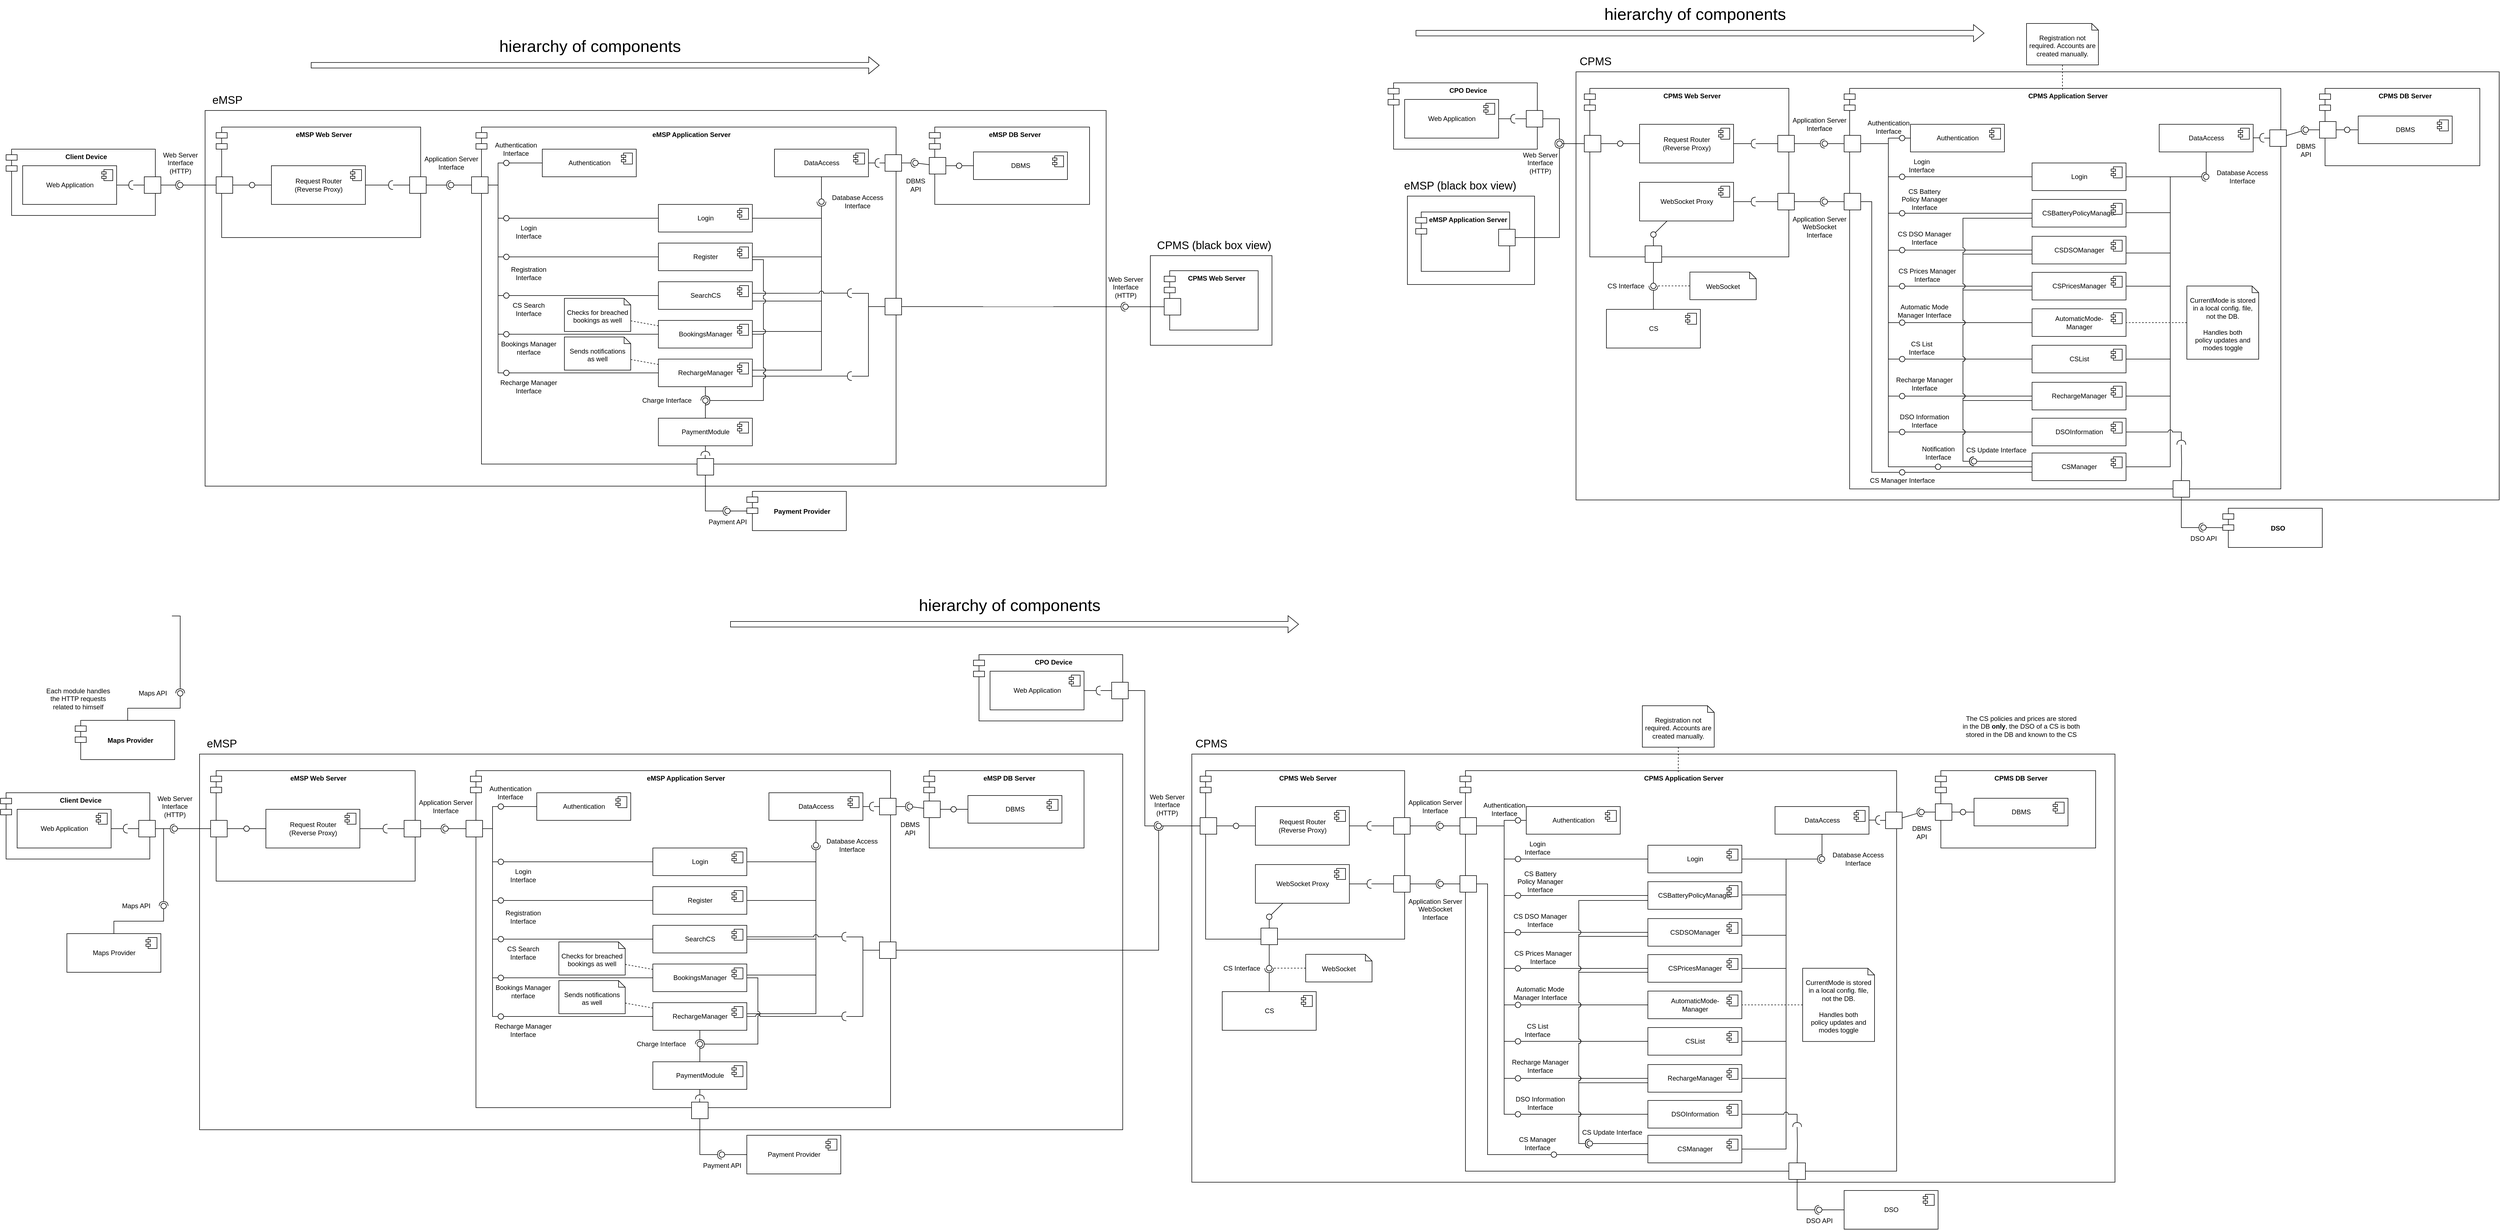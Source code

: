 <mxfile version="20.5.3" type="device"><diagram id="R2lEEEUBdFMjLlhIrx00" name="Page-1"><mxGraphModel dx="5155" dy="1611" grid="1" gridSize="10" guides="1" tooltips="1" connect="1" arrows="1" fold="1" page="1" pageScale="1" pageWidth="2354" pageHeight="1169" math="0" shadow="0" extFonts="Permanent Marker^https://fonts.googleapis.com/css?family=Permanent+Marker"><root><mxCell id="0"/><mxCell id="1" parent="0"/><mxCell id="drErfzKJE85tntGBX4ZN-110" value="" style="html=1;fillColor=none;" parent="1" vertex="1"><mxGeometry x="2155" y="2640" width="1670" height="775" as="geometry"/></mxCell><mxCell id="drErfzKJE85tntGBX4ZN-127" value="Client Device" style="shape=module;align=left;spacingLeft=20;align=center;verticalAlign=top;fontStyle=1" parent="1" vertex="1"><mxGeometry y="2710" width="270" height="120" as="geometry"/></mxCell><mxCell id="drErfzKJE85tntGBX4ZN-84" value="" style="html=1;fillColor=none;" parent="1" vertex="1"><mxGeometry x="360" y="2640" width="1670" height="680" as="geometry"/></mxCell><mxCell id="drErfzKJE85tntGBX4ZN-14" value="eMSP Application Server" style="shape=module;align=left;spacingLeft=20;align=center;verticalAlign=top;fontStyle=1" parent="1" vertex="1"><mxGeometry x="850" y="2670" width="760" height="610" as="geometry"/></mxCell><mxCell id="drErfzKJE85tntGBX4ZN-15" value="Authentication" style="html=1;dropTarget=0;" parent="1" vertex="1"><mxGeometry x="970" y="2710" width="170" height="50" as="geometry"/></mxCell><mxCell id="drErfzKJE85tntGBX4ZN-16" value="" style="shape=module;jettyWidth=8;jettyHeight=4;" parent="drErfzKJE85tntGBX4ZN-15" vertex="1"><mxGeometry x="1" width="20" height="20" relative="1" as="geometry"><mxPoint x="-27" y="7" as="offset"/></mxGeometry></mxCell><mxCell id="drErfzKJE85tntGBX4ZN-17" value="Login" style="html=1;dropTarget=0;" parent="1" vertex="1"><mxGeometry x="1180" y="2810" width="170" height="50" as="geometry"/></mxCell><mxCell id="drErfzKJE85tntGBX4ZN-18" value="" style="shape=module;jettyWidth=8;jettyHeight=4;" parent="drErfzKJE85tntGBX4ZN-17" vertex="1"><mxGeometry x="1" width="20" height="20" relative="1" as="geometry"><mxPoint x="-27" y="7" as="offset"/></mxGeometry></mxCell><mxCell id="drErfzKJE85tntGBX4ZN-144" style="edgeStyle=orthogonalEdgeStyle;rounded=0;orthogonalLoop=1;jettySize=auto;html=1;fontSize=20;endArrow=none;endFill=0;startSize=6;endSize=6;targetPerimeterSpacing=4;" parent="1" source="drErfzKJE85tntGBX4ZN-19" target="drErfzKJE85tntGBX4ZN-141" edge="1"><mxGeometry relative="1" as="geometry"/></mxCell><mxCell id="drErfzKJE85tntGBX4ZN-19" value="Register" style="html=1;dropTarget=0;" parent="1" vertex="1"><mxGeometry x="1180" y="2880" width="170" height="50" as="geometry"/></mxCell><mxCell id="drErfzKJE85tntGBX4ZN-20" value="" style="shape=module;jettyWidth=8;jettyHeight=4;" parent="drErfzKJE85tntGBX4ZN-19" vertex="1"><mxGeometry x="1" width="20" height="20" relative="1" as="geometry"><mxPoint x="-27" y="7" as="offset"/></mxGeometry></mxCell><mxCell id="drErfzKJE85tntGBX4ZN-145" style="edgeStyle=orthogonalEdgeStyle;rounded=0;orthogonalLoop=1;jettySize=auto;html=1;fontSize=20;endArrow=none;endFill=0;startSize=6;endSize=6;targetPerimeterSpacing=4;" parent="1" source="drErfzKJE85tntGBX4ZN-21" target="drErfzKJE85tntGBX4ZN-141" edge="1"><mxGeometry relative="1" as="geometry"/></mxCell><mxCell id="drErfzKJE85tntGBX4ZN-233" style="edgeStyle=orthogonalEdgeStyle;rounded=0;orthogonalLoop=1;jettySize=auto;html=1;fontSize=12;endArrow=none;endFill=0;startSize=6;endSize=6;targetPerimeterSpacing=0;" parent="1" target="drErfzKJE85tntGBX4ZN-232" edge="1"><mxGeometry relative="1" as="geometry"><mxPoint x="1530" y="2971" as="sourcePoint"/><mxPoint x="1590" y="2987" as="targetPoint"/><Array as="points"><mxPoint x="1560" y="2971"/><mxPoint x="1560" y="2995"/></Array></mxGeometry></mxCell><mxCell id="drErfzKJE85tntGBX4ZN-21" value="SearchCS" style="html=1;dropTarget=0;" parent="1" vertex="1"><mxGeometry x="1180" y="2950" width="170" height="50" as="geometry"/></mxCell><mxCell id="drErfzKJE85tntGBX4ZN-22" value="" style="shape=module;jettyWidth=8;jettyHeight=4;" parent="drErfzKJE85tntGBX4ZN-21" vertex="1"><mxGeometry x="1" width="20" height="20" relative="1" as="geometry"><mxPoint x="-27" y="7" as="offset"/></mxGeometry></mxCell><mxCell id="drErfzKJE85tntGBX4ZN-146" style="edgeStyle=orthogonalEdgeStyle;rounded=0;orthogonalLoop=1;jettySize=auto;html=1;fontSize=20;endArrow=none;endFill=0;startSize=6;endSize=6;targetPerimeterSpacing=4;" parent="1" source="drErfzKJE85tntGBX4ZN-23" target="drErfzKJE85tntGBX4ZN-141" edge="1"><mxGeometry relative="1" as="geometry"><Array as="points"><mxPoint x="1475" y="3040"/></Array></mxGeometry></mxCell><mxCell id="drErfzKJE85tntGBX4ZN-23" value="BookingsManager" style="html=1;dropTarget=0;" parent="1" vertex="1"><mxGeometry x="1180" y="3020" width="170" height="50" as="geometry"/></mxCell><mxCell id="drErfzKJE85tntGBX4ZN-24" value="" style="shape=module;jettyWidth=8;jettyHeight=4;" parent="drErfzKJE85tntGBX4ZN-23" vertex="1"><mxGeometry x="1" width="20" height="20" relative="1" as="geometry"><mxPoint x="-27" y="7" as="offset"/></mxGeometry></mxCell><mxCell id="drErfzKJE85tntGBX4ZN-148" style="edgeStyle=orthogonalEdgeStyle;rounded=0;orthogonalLoop=1;jettySize=auto;html=1;fontSize=20;endArrow=none;endFill=0;startSize=6;endSize=6;targetPerimeterSpacing=4;" parent="1" source="drErfzKJE85tntGBX4ZN-26" target="drErfzKJE85tntGBX4ZN-141" edge="1"><mxGeometry relative="1" as="geometry"><Array as="points"><mxPoint x="1475" y="3110"/></Array></mxGeometry></mxCell><mxCell id="drErfzKJE85tntGBX4ZN-234" style="edgeStyle=orthogonalEdgeStyle;rounded=0;orthogonalLoop=1;jettySize=auto;html=1;fontSize=12;endArrow=none;endFill=0;startSize=6;endSize=6;targetPerimeterSpacing=0;" parent="1" target="drErfzKJE85tntGBX4ZN-232" edge="1"><mxGeometry relative="1" as="geometry"><mxPoint x="1530" y="3115" as="sourcePoint"/><mxPoint x="1595.217" y="3015" as="targetPoint"/><Array as="points"><mxPoint x="1560" y="3115"/><mxPoint x="1560" y="2995"/></Array></mxGeometry></mxCell><mxCell id="drErfzKJE85tntGBX4ZN-26" value="RechargeManager" style="html=1;dropTarget=0;" parent="1" vertex="1"><mxGeometry x="1180" y="3090" width="170" height="50" as="geometry"/></mxCell><mxCell id="drErfzKJE85tntGBX4ZN-27" value="" style="shape=module;jettyWidth=8;jettyHeight=4;" parent="drErfzKJE85tntGBX4ZN-26" vertex="1"><mxGeometry x="1" width="20" height="20" relative="1" as="geometry"><mxPoint x="-27" y="7" as="offset"/></mxGeometry></mxCell><mxCell id="drErfzKJE85tntGBX4ZN-28" value="Web Application" style="html=1;dropTarget=0;" parent="1" vertex="1"><mxGeometry x="30" y="2740" width="170" height="70" as="geometry"/></mxCell><mxCell id="drErfzKJE85tntGBX4ZN-29" value="" style="shape=module;jettyWidth=8;jettyHeight=4;" parent="drErfzKJE85tntGBX4ZN-28" vertex="1"><mxGeometry x="1" width="20" height="20" relative="1" as="geometry"><mxPoint x="-27" y="7" as="offset"/></mxGeometry></mxCell><mxCell id="drErfzKJE85tntGBX4ZN-30" value="&lt;div&gt;Each module handles&lt;/div&gt;&lt;div&gt;the HTTP requests&lt;/div&gt;&lt;div&gt;related to himself&lt;br&gt;&lt;/div&gt;" style="text;html=1;align=center;verticalAlign=middle;resizable=0;points=[];autosize=1;strokeColor=none;fillColor=none;" parent="1" vertex="1"><mxGeometry x="70" y="2510" width="140" height="60" as="geometry"/></mxCell><mxCell id="drErfzKJE85tntGBX4ZN-44" value="eMSP Web Server" style="shape=module;align=left;spacingLeft=20;align=center;verticalAlign=top;fontStyle=1" parent="1" vertex="1"><mxGeometry x="380" y="2670" width="370" height="200" as="geometry"/></mxCell><mxCell id="drErfzKJE85tntGBX4ZN-45" value="Request Router&lt;br&gt;(Reverse Proxy)" style="html=1;dropTarget=0;" parent="1" vertex="1"><mxGeometry x="480" y="2740" width="170" height="70" as="geometry"/></mxCell><mxCell id="drErfzKJE85tntGBX4ZN-46" value="" style="shape=module;jettyWidth=8;jettyHeight=4;" parent="drErfzKJE85tntGBX4ZN-45" vertex="1"><mxGeometry x="1" width="20" height="20" relative="1" as="geometry"><mxPoint x="-27" y="7" as="offset"/></mxGeometry></mxCell><mxCell id="drErfzKJE85tntGBX4ZN-47" value="" style="rounded=0;orthogonalLoop=1;jettySize=auto;html=1;endArrow=none;endFill=0;sketch=0;sourcePerimeterSpacing=0;targetPerimeterSpacing=0;" parent="1" source="drErfzKJE85tntGBX4ZN-50" target="drErfzKJE85tntGBX4ZN-49" edge="1"><mxGeometry relative="1" as="geometry"><mxPoint x="240" y="2980" as="sourcePoint"/></mxGeometry></mxCell><mxCell id="drErfzKJE85tntGBX4ZN-48" value="" style="rounded=0;orthogonalLoop=1;jettySize=auto;html=1;endArrow=halfCircle;endFill=0;entryX=0.5;entryY=0.5;endSize=6;strokeWidth=1;sketch=0;startArrow=none;" parent="1" source="drErfzKJE85tntGBX4ZN-128" target="drErfzKJE85tntGBX4ZN-49" edge="1"><mxGeometry relative="1" as="geometry"><mxPoint x="700" y="3035" as="sourcePoint"/></mxGeometry></mxCell><mxCell id="drErfzKJE85tntGBX4ZN-49" value="" style="ellipse;whiteSpace=wrap;html=1;align=center;aspect=fixed;resizable=0;points=[];outlineConnect=0;sketch=0;" parent="1" vertex="1"><mxGeometry x="310" y="2770" width="10" height="10" as="geometry"/></mxCell><mxCell id="drErfzKJE85tntGBX4ZN-201" style="edgeStyle=none;rounded=0;orthogonalLoop=1;jettySize=auto;html=1;fontSize=20;endArrow=none;endFill=0;startSize=6;endSize=6;targetPerimeterSpacing=0;" parent="1" source="drErfzKJE85tntGBX4ZN-50" target="drErfzKJE85tntGBX4ZN-199" edge="1"><mxGeometry relative="1" as="geometry"/></mxCell><mxCell id="drErfzKJE85tntGBX4ZN-50" value="" style="fontStyle=0;labelPosition=right;verticalLabelPosition=middle;align=left;verticalAlign=middle;spacingLeft=2;" parent="1" vertex="1"><mxGeometry x="380" y="2760" width="30" height="30" as="geometry"/></mxCell><mxCell id="drErfzKJE85tntGBX4ZN-57" value="" style="rounded=0;orthogonalLoop=1;jettySize=auto;html=1;endArrow=none;endFill=0;sketch=0;targetPerimeterSpacing=0;startArrow=none;" parent="1" source="drErfzKJE85tntGBX4ZN-15" target="drErfzKJE85tntGBX4ZN-59" edge="1"><mxGeometry relative="1" as="geometry"><mxPoint x="810" y="2770" as="sourcePoint"/></mxGeometry></mxCell><mxCell id="drErfzKJE85tntGBX4ZN-59" value="" style="ellipse;whiteSpace=wrap;html=1;align=center;aspect=fixed;resizable=0;points=[];outlineConnect=0;sketch=0;" parent="1" vertex="1"><mxGeometry x="900" y="2730" width="10" height="10" as="geometry"/></mxCell><mxCell id="drErfzKJE85tntGBX4ZN-188" style="rounded=0;orthogonalLoop=1;jettySize=auto;html=1;fontSize=20;endArrow=none;endFill=0;startSize=6;endSize=6;targetPerimeterSpacing=0;edgeStyle=orthogonalEdgeStyle;" parent="1" source="drErfzKJE85tntGBX4ZN-60" target="drErfzKJE85tntGBX4ZN-59" edge="1"><mxGeometry relative="1" as="geometry"><Array as="points"><mxPoint x="890" y="2775"/><mxPoint x="890" y="2735"/></Array></mxGeometry></mxCell><mxCell id="drErfzKJE85tntGBX4ZN-189" style="edgeStyle=orthogonalEdgeStyle;rounded=0;orthogonalLoop=1;jettySize=auto;html=1;fontSize=20;endArrow=none;endFill=0;startSize=6;endSize=6;targetPerimeterSpacing=0;" parent="1" source="drErfzKJE85tntGBX4ZN-60" target="drErfzKJE85tntGBX4ZN-65" edge="1"><mxGeometry relative="1" as="geometry"><Array as="points"><mxPoint x="890" y="2775"/><mxPoint x="890" y="2835"/></Array></mxGeometry></mxCell><mxCell id="drErfzKJE85tntGBX4ZN-190" style="edgeStyle=orthogonalEdgeStyle;rounded=0;orthogonalLoop=1;jettySize=auto;html=1;fontSize=20;endArrow=none;endFill=0;startSize=6;endSize=6;targetPerimeterSpacing=0;" parent="1" source="drErfzKJE85tntGBX4ZN-60" target="drErfzKJE85tntGBX4ZN-68" edge="1"><mxGeometry relative="1" as="geometry"><Array as="points"><mxPoint x="890" y="2775"/><mxPoint x="890" y="3045"/></Array></mxGeometry></mxCell><mxCell id="drErfzKJE85tntGBX4ZN-60" value="" style="fontStyle=0;labelPosition=right;verticalLabelPosition=middle;align=left;verticalAlign=middle;spacingLeft=2;" parent="1" vertex="1"><mxGeometry x="842" y="2760" width="30" height="30" as="geometry"/></mxCell><mxCell id="drErfzKJE85tntGBX4ZN-63" value="" style="rounded=0;orthogonalLoop=1;jettySize=auto;html=1;endArrow=none;endFill=0;sketch=0;sourcePerimeterSpacing=0;targetPerimeterSpacing=0;" parent="1" source="drErfzKJE85tntGBX4ZN-17" target="drErfzKJE85tntGBX4ZN-65" edge="1"><mxGeometry relative="1" as="geometry"><mxPoint x="615" y="2603.361" as="sourcePoint"/></mxGeometry></mxCell><mxCell id="drErfzKJE85tntGBX4ZN-65" value="" style="ellipse;whiteSpace=wrap;html=1;align=center;aspect=fixed;resizable=0;points=[];outlineConnect=0;sketch=0;" parent="1" vertex="1"><mxGeometry x="900" y="2830" width="10" height="10" as="geometry"/></mxCell><mxCell id="drErfzKJE85tntGBX4ZN-66" value="" style="rounded=0;orthogonalLoop=1;jettySize=auto;html=1;endArrow=none;endFill=0;sketch=0;sourcePerimeterSpacing=0;targetPerimeterSpacing=0;" parent="1" source="drErfzKJE85tntGBX4ZN-23" target="drErfzKJE85tntGBX4ZN-68" edge="1"><mxGeometry relative="1" as="geometry"><mxPoint x="960" y="2965" as="sourcePoint"/></mxGeometry></mxCell><mxCell id="drErfzKJE85tntGBX4ZN-68" value="" style="ellipse;whiteSpace=wrap;html=1;align=center;aspect=fixed;resizable=0;points=[];outlineConnect=0;sketch=0;" parent="1" vertex="1"><mxGeometry x="900" y="3040" width="10" height="10" as="geometry"/></mxCell><mxCell id="drErfzKJE85tntGBX4ZN-197" style="edgeStyle=none;rounded=0;orthogonalLoop=1;jettySize=auto;html=1;fontSize=20;endArrow=none;endFill=0;startSize=6;endSize=6;targetPerimeterSpacing=0;" parent="1" source="drErfzKJE85tntGBX4ZN-70" edge="1"><mxGeometry relative="1" as="geometry"><mxPoint x="700" y="2775" as="targetPoint"/></mxGeometry></mxCell><mxCell id="drErfzKJE85tntGBX4ZN-70" value="" style="fontStyle=0;labelPosition=right;verticalLabelPosition=middle;align=left;verticalAlign=middle;spacingLeft=2;" parent="1" vertex="1"><mxGeometry x="730" y="2760" width="30" height="30" as="geometry"/></mxCell><mxCell id="drErfzKJE85tntGBX4ZN-72" value="" style="rounded=0;orthogonalLoop=1;jettySize=auto;html=1;endArrow=none;endFill=0;sketch=0;sourcePerimeterSpacing=0;targetPerimeterSpacing=0;" parent="1" source="drErfzKJE85tntGBX4ZN-60" target="drErfzKJE85tntGBX4ZN-74" edge="1"><mxGeometry relative="1" as="geometry"><mxPoint x="760" y="2915" as="sourcePoint"/></mxGeometry></mxCell><mxCell id="drErfzKJE85tntGBX4ZN-73" value="" style="rounded=0;orthogonalLoop=1;jettySize=auto;html=1;endArrow=halfCircle;endFill=0;entryX=0.5;entryY=0.5;endSize=6;strokeWidth=1;sketch=0;" parent="1" source="drErfzKJE85tntGBX4ZN-70" target="drErfzKJE85tntGBX4ZN-74" edge="1"><mxGeometry relative="1" as="geometry"><mxPoint x="310" y="3010" as="sourcePoint"/></mxGeometry></mxCell><mxCell id="drErfzKJE85tntGBX4ZN-74" value="" style="ellipse;whiteSpace=wrap;html=1;align=center;aspect=fixed;resizable=0;points=[];outlineConnect=0;sketch=0;" parent="1" vertex="1"><mxGeometry x="800" y="2770" width="10" height="10" as="geometry"/></mxCell><mxCell id="drErfzKJE85tntGBX4ZN-75" value="&lt;div&gt;Web Server&lt;/div&gt;&lt;div&gt;Interface&lt;/div&gt;&lt;div&gt;(HTTP)&lt;/div&gt;" style="text;html=1;align=center;verticalAlign=middle;resizable=0;points=[];autosize=1;strokeColor=none;fillColor=none;" parent="1" vertex="1"><mxGeometry x="270" y="2705" width="90" height="60" as="geometry"/></mxCell><mxCell id="drErfzKJE85tntGBX4ZN-76" value="&lt;div&gt;Application Server&lt;/div&gt;&lt;div&gt;Interface&lt;br&gt;&lt;/div&gt;" style="text;html=1;align=center;verticalAlign=middle;resizable=0;points=[];autosize=1;strokeColor=none;fillColor=none;" parent="1" vertex="1"><mxGeometry x="745" y="2715" width="120" height="40" as="geometry"/></mxCell><mxCell id="drErfzKJE85tntGBX4ZN-78" value="PaymentModule" style="html=1;dropTarget=0;" parent="1" vertex="1"><mxGeometry x="1180" y="3197" width="170" height="50" as="geometry"/></mxCell><mxCell id="drErfzKJE85tntGBX4ZN-79" value="" style="shape=module;jettyWidth=8;jettyHeight=4;" parent="drErfzKJE85tntGBX4ZN-78" vertex="1"><mxGeometry x="1" width="20" height="20" relative="1" as="geometry"><mxPoint x="-27" y="7" as="offset"/></mxGeometry></mxCell><mxCell id="drErfzKJE85tntGBX4ZN-86" value="&lt;font style=&quot;font-size: 20px;&quot;&gt;eMSP&lt;/font&gt;" style="text;html=1;align=center;verticalAlign=middle;resizable=0;points=[];autosize=1;strokeColor=none;fillColor=none;" parent="1" vertex="1"><mxGeometry x="360" y="2600" width="80" height="40" as="geometry"/></mxCell><mxCell id="drErfzKJE85tntGBX4ZN-91" value="Charge Interface" style="text;html=1;align=center;verticalAlign=middle;resizable=0;points=[];autosize=1;strokeColor=none;fillColor=none;fontSize=12;" parent="1" vertex="1"><mxGeometry x="1140" y="3150" width="110" height="30" as="geometry"/></mxCell><mxCell id="pBd0ogxYUwdLres1oTsP-30" style="edgeStyle=orthogonalEdgeStyle;rounded=0;orthogonalLoop=1;jettySize=auto;html=1;endArrow=none;endFill=0;" parent="1" source="drErfzKJE85tntGBX4ZN-92" edge="1"><mxGeometry relative="1" as="geometry"><mxPoint x="1264.727" y="3263.455" as="targetPoint"/><Array as="points"><mxPoint x="1265" y="3265"/></Array></mxGeometry></mxCell><mxCell id="drErfzKJE85tntGBX4ZN-92" value="" style="fontStyle=0;labelPosition=right;verticalLabelPosition=middle;align=left;verticalAlign=middle;spacingLeft=2;" parent="1" vertex="1"><mxGeometry x="1250" y="3270" width="30" height="30" as="geometry"/></mxCell><mxCell id="drErfzKJE85tntGBX4ZN-94" value="Payment Provider" style="html=1;dropTarget=0;" parent="1" vertex="1"><mxGeometry x="1350" y="3330" width="170" height="70" as="geometry"/></mxCell><mxCell id="drErfzKJE85tntGBX4ZN-95" value="" style="shape=module;jettyWidth=8;jettyHeight=4;" parent="drErfzKJE85tntGBX4ZN-94" vertex="1"><mxGeometry x="1" width="20" height="20" relative="1" as="geometry"><mxPoint x="-27" y="7" as="offset"/></mxGeometry></mxCell><mxCell id="drErfzKJE85tntGBX4ZN-96" value="" style="rounded=0;orthogonalLoop=1;jettySize=auto;html=1;endArrow=none;endFill=0;sketch=0;sourcePerimeterSpacing=0;targetPerimeterSpacing=0;fontSize=12;" parent="1" source="drErfzKJE85tntGBX4ZN-94" target="drErfzKJE85tntGBX4ZN-98" edge="1"><mxGeometry relative="1" as="geometry"><mxPoint x="1060" y="3545" as="sourcePoint"/></mxGeometry></mxCell><mxCell id="drErfzKJE85tntGBX4ZN-97" value="" style="rounded=0;orthogonalLoop=1;jettySize=auto;html=1;endArrow=halfCircle;endFill=0;entryX=0.5;entryY=0.5;endSize=6;strokeWidth=1;sketch=0;fontSize=12;edgeStyle=orthogonalEdgeStyle;" parent="1" source="drErfzKJE85tntGBX4ZN-92" target="drErfzKJE85tntGBX4ZN-98" edge="1"><mxGeometry relative="1" as="geometry"><mxPoint x="1520" y="3400" as="sourcePoint"/><Array as="points"><mxPoint x="1265" y="3365"/></Array></mxGeometry></mxCell><mxCell id="drErfzKJE85tntGBX4ZN-98" value="" style="ellipse;whiteSpace=wrap;html=1;align=center;aspect=fixed;resizable=0;points=[];outlineConnect=0;sketch=0;fontSize=12;fillColor=none;" parent="1" vertex="1"><mxGeometry x="1300" y="3360" width="10" height="10" as="geometry"/></mxCell><mxCell id="drErfzKJE85tntGBX4ZN-105" value="" style="rounded=0;orthogonalLoop=1;jettySize=auto;html=1;endArrow=none;endFill=0;sketch=0;sourcePerimeterSpacing=0;targetPerimeterSpacing=0;fontSize=12;" parent="1" source="drErfzKJE85tntGBX4ZN-78" target="drErfzKJE85tntGBX4ZN-107" edge="1"><mxGeometry relative="1" as="geometry"><mxPoint x="930" y="3145" as="sourcePoint"/></mxGeometry></mxCell><mxCell id="drErfzKJE85tntGBX4ZN-106" value="" style="rounded=0;orthogonalLoop=1;jettySize=auto;html=1;endArrow=halfCircle;endFill=0;entryX=0.5;entryY=0.5;endSize=6;strokeWidth=1;sketch=0;fontSize=12;" parent="1" source="drErfzKJE85tntGBX4ZN-26" target="drErfzKJE85tntGBX4ZN-107" edge="1"><mxGeometry relative="1" as="geometry"><mxPoint x="970" y="3145" as="sourcePoint"/></mxGeometry></mxCell><mxCell id="drErfzKJE85tntGBX4ZN-107" value="" style="ellipse;whiteSpace=wrap;html=1;align=center;aspect=fixed;resizable=0;points=[];outlineConnect=0;sketch=0;fontSize=12;fillColor=none;" parent="1" vertex="1"><mxGeometry x="1260" y="3160" width="10" height="10" as="geometry"/></mxCell><mxCell id="drErfzKJE85tntGBX4ZN-109" value="" style="rounded=0;orthogonalLoop=1;jettySize=auto;html=1;endArrow=halfCircle;endFill=0;endSize=6;strokeWidth=1;sketch=0;fontSize=12;edgeStyle=orthogonalEdgeStyle;targetPerimeterSpacing=-5;jumpStyle=arc;jumpSize=8;" parent="1" source="drErfzKJE85tntGBX4ZN-23" target="drErfzKJE85tntGBX4ZN-107" edge="1"><mxGeometry relative="1" as="geometry"><mxPoint x="1275" y="3150" as="sourcePoint"/><mxPoint x="1297" y="3166" as="targetPoint"/><Array as="points"><mxPoint x="1370" y="3045"/><mxPoint x="1370" y="3165"/></Array></mxGeometry></mxCell><mxCell id="drErfzKJE85tntGBX4ZN-111" value="CPMS Application Server" style="shape=module;align=left;spacingLeft=20;align=center;verticalAlign=top;fontStyle=1" parent="1" vertex="1"><mxGeometry x="2640" y="2670" width="790" height="725" as="geometry"/></mxCell><mxCell id="drErfzKJE85tntGBX4ZN-112" value="CPMS Web Server" style="shape=module;align=left;spacingLeft=20;align=center;verticalAlign=top;fontStyle=1" parent="1" vertex="1"><mxGeometry x="2170" y="2670" width="370" height="305" as="geometry"/></mxCell><mxCell id="drErfzKJE85tntGBX4ZN-113" value="&lt;font style=&quot;font-size: 20px;&quot;&gt;CPMS&lt;/font&gt;" style="text;html=1;align=center;verticalAlign=middle;resizable=0;points=[];autosize=1;strokeColor=none;fillColor=none;" parent="1" vertex="1"><mxGeometry x="2150" y="2600" width="80" height="40" as="geometry"/></mxCell><mxCell id="drErfzKJE85tntGBX4ZN-116" value="eMSP DB Server" style="shape=module;align=left;spacingLeft=20;align=center;verticalAlign=top;fontStyle=1" parent="1" vertex="1"><mxGeometry x="1670" y="2670" width="290" height="140" as="geometry"/></mxCell><mxCell id="drErfzKJE85tntGBX4ZN-117" value="DBMS" style="html=1;dropTarget=0;" parent="1" vertex="1"><mxGeometry x="1750" y="2715" width="170" height="50" as="geometry"/></mxCell><mxCell id="drErfzKJE85tntGBX4ZN-118" value="" style="shape=module;jettyWidth=8;jettyHeight=4;" parent="drErfzKJE85tntGBX4ZN-117" vertex="1"><mxGeometry x="1" width="20" height="20" relative="1" as="geometry"><mxPoint x="-27" y="7" as="offset"/></mxGeometry></mxCell><mxCell id="drErfzKJE85tntGBX4ZN-130" style="edgeStyle=none;rounded=0;orthogonalLoop=1;jettySize=auto;html=1;fontSize=20;endArrow=none;endFill=0;" parent="1" target="drErfzKJE85tntGBX4ZN-121" edge="1"><mxGeometry relative="1" as="geometry"><mxPoint x="1580" y="2735" as="sourcePoint"/></mxGeometry></mxCell><mxCell id="drErfzKJE85tntGBX4ZN-119" value="DataAccess" style="html=1;dropTarget=0;" parent="1" vertex="1"><mxGeometry x="1390" y="2710" width="170" height="50" as="geometry"/></mxCell><mxCell id="drErfzKJE85tntGBX4ZN-120" value="" style="shape=module;jettyWidth=8;jettyHeight=4;" parent="drErfzKJE85tntGBX4ZN-119" vertex="1"><mxGeometry x="1" width="20" height="20" relative="1" as="geometry"><mxPoint x="-27" y="7" as="offset"/></mxGeometry></mxCell><mxCell id="drErfzKJE85tntGBX4ZN-121" value="" style="fontStyle=0;labelPosition=right;verticalLabelPosition=middle;align=left;verticalAlign=middle;spacingLeft=2;" parent="1" vertex="1"><mxGeometry x="1590" y="2720" width="30" height="30" as="geometry"/></mxCell><mxCell id="N8i2kQ7BUz7TJsl_2M3V-16" style="edgeStyle=orthogonalEdgeStyle;rounded=0;orthogonalLoop=1;jettySize=auto;html=1;sourcePerimeterSpacing=0;targetPerimeterSpacing=0;endArrow=none;endFill=0;" parent="1" source="drErfzKJE85tntGBX4ZN-122" target="N8i2kQ7BUz7TJsl_2M3V-13" edge="1"><mxGeometry relative="1" as="geometry"/></mxCell><mxCell id="drErfzKJE85tntGBX4ZN-122" value="" style="fontStyle=0;labelPosition=right;verticalLabelPosition=middle;align=left;verticalAlign=middle;spacingLeft=2;" parent="1" vertex="1"><mxGeometry x="1670" y="2725" width="30" height="30" as="geometry"/></mxCell><mxCell id="drErfzKJE85tntGBX4ZN-124" value="" style="rounded=0;orthogonalLoop=1;jettySize=auto;html=1;endArrow=none;endFill=0;sketch=0;sourcePerimeterSpacing=0;targetPerimeterSpacing=0;fontSize=20;" parent="1" source="drErfzKJE85tntGBX4ZN-122" target="drErfzKJE85tntGBX4ZN-126" edge="1"><mxGeometry relative="1" as="geometry"><mxPoint x="1600" y="2855" as="sourcePoint"/></mxGeometry></mxCell><mxCell id="drErfzKJE85tntGBX4ZN-125" value="" style="rounded=0;orthogonalLoop=1;jettySize=auto;html=1;endArrow=halfCircle;endFill=0;entryX=0.5;entryY=0.5;endSize=6;strokeWidth=1;sketch=0;fontSize=20;" parent="1" source="drErfzKJE85tntGBX4ZN-121" target="drErfzKJE85tntGBX4ZN-126" edge="1"><mxGeometry relative="1" as="geometry"><mxPoint x="1640" y="2855" as="sourcePoint"/></mxGeometry></mxCell><mxCell id="drErfzKJE85tntGBX4ZN-126" value="" style="ellipse;whiteSpace=wrap;html=1;align=center;aspect=fixed;resizable=0;points=[];outlineConnect=0;sketch=0;fontSize=20;fillColor=none;" parent="1" vertex="1"><mxGeometry x="1640" y="2730" width="10" height="10" as="geometry"/></mxCell><mxCell id="drErfzKJE85tntGBX4ZN-128" value="" style="fontStyle=0;labelPosition=right;verticalLabelPosition=middle;align=left;verticalAlign=middle;spacingLeft=2;" parent="1" vertex="1"><mxGeometry x="250" y="2760" width="30" height="30" as="geometry"/></mxCell><mxCell id="drErfzKJE85tntGBX4ZN-129" value="" style="rounded=0;orthogonalLoop=1;jettySize=auto;html=1;endArrow=none;endFill=0;endSize=6;strokeWidth=1;sketch=0;startArrow=none;" parent="1" target="drErfzKJE85tntGBX4ZN-128" edge="1"><mxGeometry relative="1" as="geometry"><mxPoint x="230" y="2775" as="sourcePoint"/><mxPoint x="285" y="2775" as="targetPoint"/></mxGeometry></mxCell><mxCell id="drErfzKJE85tntGBX4ZN-139" value="" style="rounded=0;orthogonalLoop=1;jettySize=auto;html=1;endArrow=none;endFill=0;sketch=0;sourcePerimeterSpacing=0;targetPerimeterSpacing=0;fontSize=20;startSize=6;endSize=6;" parent="1" source="drErfzKJE85tntGBX4ZN-119" target="drErfzKJE85tntGBX4ZN-141" edge="1"><mxGeometry relative="1" as="geometry"><mxPoint x="1390" y="2600" as="sourcePoint"/></mxGeometry></mxCell><mxCell id="drErfzKJE85tntGBX4ZN-140" value="" style="rounded=0;orthogonalLoop=1;jettySize=auto;html=1;endArrow=halfCircle;endFill=0;entryX=0.5;entryY=0.5;endSize=6;strokeWidth=1;sketch=0;fontSize=20;edgeStyle=orthogonalEdgeStyle;" parent="1" source="drErfzKJE85tntGBX4ZN-17" target="drErfzKJE85tntGBX4ZN-141" edge="1"><mxGeometry relative="1" as="geometry"><mxPoint x="1400" y="2815" as="sourcePoint"/><Array as="points"><mxPoint x="1475" y="2835"/></Array></mxGeometry></mxCell><mxCell id="drErfzKJE85tntGBX4ZN-141" value="" style="ellipse;whiteSpace=wrap;html=1;align=center;aspect=fixed;resizable=0;points=[];outlineConnect=0;sketch=0;fontSize=20;fillColor=none;" parent="1" vertex="1"><mxGeometry x="1470" y="2800" width="10" height="10" as="geometry"/></mxCell><mxCell id="drErfzKJE85tntGBX4ZN-149" value="CPMS DB Server" style="shape=module;align=left;spacingLeft=20;align=center;verticalAlign=top;fontStyle=1" parent="1" vertex="1"><mxGeometry x="3500" y="2670" width="290" height="140" as="geometry"/></mxCell><mxCell id="N8i2kQ7BUz7TJsl_2M3V-69" style="edgeStyle=orthogonalEdgeStyle;rounded=0;orthogonalLoop=1;jettySize=auto;html=1;endArrow=none;endFill=0;targetPerimeterSpacing=0;startArrow=none;" parent="1" source="N8i2kQ7BUz7TJsl_2M3V-61" target="N8i2kQ7BUz7TJsl_2M3V-63" edge="1"><mxGeometry relative="1" as="geometry"><Array as="points"><mxPoint x="3550" y="2745"/></Array></mxGeometry></mxCell><mxCell id="drErfzKJE85tntGBX4ZN-150" value="DBMS" style="html=1;dropTarget=0;" parent="1" vertex="1"><mxGeometry x="3570" y="2720" width="170" height="50" as="geometry"/></mxCell><mxCell id="drErfzKJE85tntGBX4ZN-151" value="" style="shape=module;jettyWidth=8;jettyHeight=4;" parent="drErfzKJE85tntGBX4ZN-150" vertex="1"><mxGeometry x="1" width="20" height="20" relative="1" as="geometry"><mxPoint x="-27" y="7" as="offset"/></mxGeometry></mxCell><mxCell id="drErfzKJE85tntGBX4ZN-152" value="Request Router&lt;br&gt;(Reverse Proxy)" style="html=1;dropTarget=0;" parent="1" vertex="1"><mxGeometry x="2270" y="2735" width="170" height="70" as="geometry"/></mxCell><mxCell id="drErfzKJE85tntGBX4ZN-153" value="" style="shape=module;jettyWidth=8;jettyHeight=4;" parent="drErfzKJE85tntGBX4ZN-152" vertex="1"><mxGeometry x="1" width="20" height="20" relative="1" as="geometry"><mxPoint x="-27" y="7" as="offset"/></mxGeometry></mxCell><mxCell id="drErfzKJE85tntGBX4ZN-172" style="edgeStyle=orthogonalEdgeStyle;rounded=0;orthogonalLoop=1;jettySize=auto;html=1;fontSize=20;endArrow=none;endFill=0;startSize=6;endSize=6;targetPerimeterSpacing=0;startArrow=none;" parent="1" source="N8i2kQ7BUz7TJsl_2M3V-10" target="drErfzKJE85tntGBX4ZN-152" edge="1"><mxGeometry relative="1" as="geometry"/></mxCell><mxCell id="drErfzKJE85tntGBX4ZN-154" value="" style="fontStyle=0;labelPosition=right;verticalLabelPosition=middle;align=left;verticalAlign=middle;spacingLeft=2;" parent="1" vertex="1"><mxGeometry x="2170" y="2755" width="30" height="30" as="geometry"/></mxCell><mxCell id="drErfzKJE85tntGBX4ZN-174" style="edgeStyle=orthogonalEdgeStyle;rounded=0;orthogonalLoop=1;jettySize=auto;html=1;fontSize=20;endArrow=none;endFill=0;startSize=6;endSize=6;targetPerimeterSpacing=0;" parent="1" source="drErfzKJE85tntGBX4ZN-155" edge="1"><mxGeometry relative="1" as="geometry"><mxPoint x="2480" y="2770" as="targetPoint"/></mxGeometry></mxCell><mxCell id="drErfzKJE85tntGBX4ZN-155" value="" style="fontStyle=0;labelPosition=right;verticalLabelPosition=middle;align=left;verticalAlign=middle;spacingLeft=2;" parent="1" vertex="1"><mxGeometry x="2520" y="2755" width="30" height="30" as="geometry"/></mxCell><mxCell id="drErfzKJE85tntGBX4ZN-156" value="" style="fontStyle=0;labelPosition=right;verticalLabelPosition=middle;align=left;verticalAlign=middle;spacingLeft=2;" parent="1" vertex="1"><mxGeometry x="3235" y="3380" width="30" height="30" as="geometry"/></mxCell><mxCell id="drErfzKJE85tntGBX4ZN-157" value="DSO" style="html=1;dropTarget=0;" parent="1" vertex="1"><mxGeometry x="3335" y="3430" width="170" height="70" as="geometry"/></mxCell><mxCell id="drErfzKJE85tntGBX4ZN-158" value="" style="shape=module;jettyWidth=8;jettyHeight=4;" parent="drErfzKJE85tntGBX4ZN-157" vertex="1"><mxGeometry x="1" width="20" height="20" relative="1" as="geometry"><mxPoint x="-27" y="7" as="offset"/></mxGeometry></mxCell><mxCell id="drErfzKJE85tntGBX4ZN-159" value="" style="rounded=0;orthogonalLoop=1;jettySize=auto;html=1;endArrow=none;endFill=0;sketch=0;sourcePerimeterSpacing=0;targetPerimeterSpacing=0;fontSize=12;" parent="1" source="drErfzKJE85tntGBX4ZN-157" target="drErfzKJE85tntGBX4ZN-161" edge="1"><mxGeometry relative="1" as="geometry"><mxPoint x="3305" y="3635" as="sourcePoint"/></mxGeometry></mxCell><mxCell id="drErfzKJE85tntGBX4ZN-160" value="" style="rounded=0;orthogonalLoop=1;jettySize=auto;html=1;endArrow=halfCircle;endFill=0;entryX=0.5;entryY=0.5;endSize=6;strokeWidth=1;sketch=0;fontSize=12;edgeStyle=orthogonalEdgeStyle;" parent="1" source="drErfzKJE85tntGBX4ZN-156" target="drErfzKJE85tntGBX4ZN-161" edge="1"><mxGeometry relative="1" as="geometry"><mxPoint x="3765" y="3390" as="sourcePoint"/><Array as="points"><mxPoint x="3250" y="3465"/></Array></mxGeometry></mxCell><mxCell id="drErfzKJE85tntGBX4ZN-161" value="" style="ellipse;whiteSpace=wrap;html=1;align=center;aspect=fixed;resizable=0;points=[];outlineConnect=0;sketch=0;fontSize=12;fillColor=none;" parent="1" vertex="1"><mxGeometry x="3285" y="3460" width="10" height="10" as="geometry"/></mxCell><mxCell id="pBd0ogxYUwdLres1oTsP-13" style="edgeStyle=none;rounded=0;orthogonalLoop=1;jettySize=auto;html=1;endArrow=none;endFill=0;" parent="1" source="drErfzKJE85tntGBX4ZN-162" target="pBd0ogxYUwdLres1oTsP-11" edge="1"><mxGeometry relative="1" as="geometry"/></mxCell><mxCell id="drErfzKJE85tntGBX4ZN-162" value="" style="fontStyle=0;labelPosition=right;verticalLabelPosition=middle;align=left;verticalAlign=middle;spacingLeft=2;" parent="1" vertex="1"><mxGeometry x="2280" y="2955" width="30" height="30" as="geometry"/></mxCell><mxCell id="drErfzKJE85tntGBX4ZN-163" value="CS" style="html=1;dropTarget=0;" parent="1" vertex="1"><mxGeometry x="2210" y="3070" width="170" height="70" as="geometry"/></mxCell><mxCell id="drErfzKJE85tntGBX4ZN-164" value="" style="shape=module;jettyWidth=8;jettyHeight=4;" parent="drErfzKJE85tntGBX4ZN-163" vertex="1"><mxGeometry x="1" width="20" height="20" relative="1" as="geometry"><mxPoint x="-27" y="7" as="offset"/></mxGeometry></mxCell><mxCell id="drErfzKJE85tntGBX4ZN-165" value="" style="rounded=0;orthogonalLoop=1;jettySize=auto;html=1;endArrow=none;endFill=0;sketch=0;sourcePerimeterSpacing=0;targetPerimeterSpacing=0;fontSize=12;" parent="1" source="drErfzKJE85tntGBX4ZN-162" target="drErfzKJE85tntGBX4ZN-167" edge="1"><mxGeometry relative="1" as="geometry"><mxPoint x="2090" y="3125" as="sourcePoint"/></mxGeometry></mxCell><mxCell id="drErfzKJE85tntGBX4ZN-166" value="" style="rounded=0;orthogonalLoop=1;jettySize=auto;html=1;endArrow=halfCircle;endFill=0;entryX=0.5;entryY=0.5;endSize=6;strokeWidth=1;sketch=0;fontSize=12;" parent="1" source="drErfzKJE85tntGBX4ZN-163" target="drErfzKJE85tntGBX4ZN-167" edge="1"><mxGeometry relative="1" as="geometry"><mxPoint x="2120" y="3045" as="sourcePoint"/></mxGeometry></mxCell><mxCell id="drErfzKJE85tntGBX4ZN-167" value="" style="ellipse;whiteSpace=wrap;html=1;align=center;aspect=fixed;resizable=0;points=[];outlineConnect=0;sketch=0;fontSize=12;fillColor=none;" parent="1" vertex="1"><mxGeometry x="2290" y="3022.5" width="10" height="10" as="geometry"/></mxCell><mxCell id="N8i2kQ7BUz7TJsl_2M3V-48" style="edgeStyle=orthogonalEdgeStyle;rounded=0;orthogonalLoop=1;jettySize=auto;html=1;endArrow=none;endFill=0;sourcePerimeterSpacing=0;targetPerimeterSpacing=0;" parent="1" source="drErfzKJE85tntGBX4ZN-170" target="N8i2kQ7BUz7TJsl_2M3V-27" edge="1"><mxGeometry relative="1" as="geometry"/></mxCell><mxCell id="pBd0ogxYUwdLres1oTsP-25" style="edgeStyle=orthogonalEdgeStyle;rounded=0;orthogonalLoop=1;jettySize=auto;html=1;endArrow=none;endFill=0;" parent="1" target="drErfzKJE85tntGBX4ZN-156" edge="1"><mxGeometry relative="1" as="geometry"><mxPoint x="3250" y="3315" as="sourcePoint"/></mxGeometry></mxCell><mxCell id="drErfzKJE85tntGBX4ZN-170" value="DSOInformation" style="html=1;dropTarget=0;" parent="1" vertex="1"><mxGeometry x="2980" y="3267" width="170" height="50" as="geometry"/></mxCell><mxCell id="drErfzKJE85tntGBX4ZN-171" value="" style="shape=module;jettyWidth=8;jettyHeight=4;" parent="drErfzKJE85tntGBX4ZN-170" vertex="1"><mxGeometry x="1" width="20" height="20" relative="1" as="geometry"><mxPoint x="-27" y="7" as="offset"/></mxGeometry></mxCell><mxCell id="drErfzKJE85tntGBX4ZN-177" value="Authentication" style="html=1;dropTarget=0;" parent="1" vertex="1"><mxGeometry x="2760" y="2735" width="170" height="50" as="geometry"/></mxCell><mxCell id="drErfzKJE85tntGBX4ZN-178" value="" style="shape=module;jettyWidth=8;jettyHeight=4;" parent="drErfzKJE85tntGBX4ZN-177" vertex="1"><mxGeometry x="1" width="20" height="20" relative="1" as="geometry"><mxPoint x="-27" y="7" as="offset"/></mxGeometry></mxCell><mxCell id="N8i2kQ7BUz7TJsl_2M3V-38" style="edgeStyle=orthogonalEdgeStyle;rounded=0;orthogonalLoop=1;jettySize=auto;html=1;endArrow=none;endFill=0;sourcePerimeterSpacing=0;targetPerimeterSpacing=0;" parent="1" source="drErfzKJE85tntGBX4ZN-179" target="N8i2kQ7BUz7TJsl_2M3V-20" edge="1"><mxGeometry relative="1" as="geometry"/></mxCell><mxCell id="drErfzKJE85tntGBX4ZN-179" value="Login" style="html=1;dropTarget=0;" parent="1" vertex="1"><mxGeometry x="2980" y="2805" width="170" height="50" as="geometry"/></mxCell><mxCell id="drErfzKJE85tntGBX4ZN-180" value="" style="shape=module;jettyWidth=8;jettyHeight=4;" parent="drErfzKJE85tntGBX4ZN-179" vertex="1"><mxGeometry x="1" width="20" height="20" relative="1" as="geometry"><mxPoint x="-27" y="7" as="offset"/></mxGeometry></mxCell><mxCell id="pBd0ogxYUwdLres1oTsP-16" style="edgeStyle=orthogonalEdgeStyle;rounded=0;orthogonalLoop=1;jettySize=auto;html=1;endArrow=none;endFill=0;" parent="1" source="drErfzKJE85tntGBX4ZN-181" target="N8i2kQ7BUz7TJsl_2M3V-21" edge="1"><mxGeometry relative="1" as="geometry"><Array as="points"><mxPoint x="2720" y="2770"/><mxPoint x="2720" y="2896"/></Array></mxGeometry></mxCell><mxCell id="pBd0ogxYUwdLres1oTsP-17" style="edgeStyle=orthogonalEdgeStyle;rounded=0;orthogonalLoop=1;jettySize=auto;html=1;endArrow=none;endFill=0;" parent="1" source="drErfzKJE85tntGBX4ZN-181" target="N8i2kQ7BUz7TJsl_2M3V-22" edge="1"><mxGeometry relative="1" as="geometry"><Array as="points"><mxPoint x="2720" y="2770"/><mxPoint x="2720" y="2963"/></Array></mxGeometry></mxCell><mxCell id="pBd0ogxYUwdLres1oTsP-18" style="edgeStyle=orthogonalEdgeStyle;rounded=0;orthogonalLoop=1;jettySize=auto;html=1;endArrow=none;endFill=0;" parent="1" source="drErfzKJE85tntGBX4ZN-181" target="N8i2kQ7BUz7TJsl_2M3V-24" edge="1"><mxGeometry relative="1" as="geometry"><Array as="points"><mxPoint x="2720" y="2770"/><mxPoint x="2720" y="3094"/></Array></mxGeometry></mxCell><mxCell id="pBd0ogxYUwdLres1oTsP-19" style="edgeStyle=orthogonalEdgeStyle;rounded=0;orthogonalLoop=1;jettySize=auto;html=1;endArrow=none;endFill=0;" parent="1" source="drErfzKJE85tntGBX4ZN-181" target="N8i2kQ7BUz7TJsl_2M3V-23" edge="1"><mxGeometry relative="1" as="geometry"><Array as="points"><mxPoint x="2720" y="2770"/><mxPoint x="2720" y="3028"/></Array></mxGeometry></mxCell><mxCell id="pBd0ogxYUwdLres1oTsP-20" style="edgeStyle=orthogonalEdgeStyle;rounded=0;orthogonalLoop=1;jettySize=auto;html=1;endArrow=none;endFill=0;" parent="1" source="drErfzKJE85tntGBX4ZN-181" target="N8i2kQ7BUz7TJsl_2M3V-25" edge="1"><mxGeometry relative="1" as="geometry"><Array as="points"><mxPoint x="2720" y="2770"/><mxPoint x="2720" y="3160"/></Array></mxGeometry></mxCell><mxCell id="pBd0ogxYUwdLres1oTsP-21" style="edgeStyle=orthogonalEdgeStyle;rounded=0;orthogonalLoop=1;jettySize=auto;html=1;endArrow=none;endFill=0;" parent="1" source="drErfzKJE85tntGBX4ZN-181" target="N8i2kQ7BUz7TJsl_2M3V-26" edge="1"><mxGeometry relative="1" as="geometry"><Array as="points"><mxPoint x="2720" y="2770"/><mxPoint x="2720" y="3227"/></Array></mxGeometry></mxCell><mxCell id="pBd0ogxYUwdLres1oTsP-22" style="edgeStyle=orthogonalEdgeStyle;rounded=0;orthogonalLoop=1;jettySize=auto;html=1;endArrow=none;endFill=0;" parent="1" source="drErfzKJE85tntGBX4ZN-181" target="N8i2kQ7BUz7TJsl_2M3V-27" edge="1"><mxGeometry relative="1" as="geometry"><Array as="points"><mxPoint x="2720" y="2770"/><mxPoint x="2720" y="3292"/></Array></mxGeometry></mxCell><mxCell id="drErfzKJE85tntGBX4ZN-181" value="" style="fontStyle=0;labelPosition=right;verticalLabelPosition=middle;align=left;verticalAlign=middle;spacingLeft=2;" parent="1" vertex="1"><mxGeometry x="2640" y="2755" width="30" height="30" as="geometry"/></mxCell><mxCell id="drErfzKJE85tntGBX4ZN-182" value="" style="rounded=0;orthogonalLoop=1;jettySize=auto;html=1;endArrow=none;endFill=0;sketch=0;sourcePerimeterSpacing=0;targetPerimeterSpacing=0;fontSize=20;startSize=6;endSize=6;" parent="1" source="drErfzKJE85tntGBX4ZN-181" target="drErfzKJE85tntGBX4ZN-184" edge="1"><mxGeometry relative="1" as="geometry"><mxPoint x="2490" y="3005" as="sourcePoint"/></mxGeometry></mxCell><mxCell id="drErfzKJE85tntGBX4ZN-183" value="" style="rounded=0;orthogonalLoop=1;jettySize=auto;html=1;endArrow=halfCircle;endFill=0;entryX=0.5;entryY=0.5;endSize=6;strokeWidth=1;sketch=0;fontSize=20;targetPerimeterSpacing=3;" parent="1" source="drErfzKJE85tntGBX4ZN-155" target="drErfzKJE85tntGBX4ZN-184" edge="1"><mxGeometry relative="1" as="geometry"><mxPoint x="2530" y="3005" as="sourcePoint"/></mxGeometry></mxCell><mxCell id="drErfzKJE85tntGBX4ZN-184" value="" style="ellipse;whiteSpace=wrap;html=1;align=center;aspect=fixed;resizable=0;points=[];outlineConnect=0;sketch=0;fontSize=20;fillColor=none;" parent="1" vertex="1"><mxGeometry x="2600" y="2765" width="10" height="10" as="geometry"/></mxCell><mxCell id="drErfzKJE85tntGBX4ZN-185" value="" style="rounded=0;orthogonalLoop=1;jettySize=auto;html=1;endArrow=none;endFill=0;sketch=0;sourcePerimeterSpacing=0;targetPerimeterSpacing=0;fontSize=20;startSize=6;endSize=6;edgeStyle=orthogonalEdgeStyle;" parent="1" source="drErfzKJE85tntGBX4ZN-181" target="drErfzKJE85tntGBX4ZN-187" edge="1"><mxGeometry relative="1" as="geometry"><mxPoint x="2780" y="3025" as="sourcePoint"/><Array as="points"><mxPoint x="2720" y="2770"/><mxPoint x="2720" y="2760"/></Array></mxGeometry></mxCell><mxCell id="drErfzKJE85tntGBX4ZN-187" value="" style="ellipse;whiteSpace=wrap;html=1;align=center;aspect=fixed;resizable=0;points=[];outlineConnect=0;sketch=0;fontSize=20;fillColor=none;" parent="1" vertex="1"><mxGeometry x="2740" y="2755" width="10" height="10" as="geometry"/></mxCell><mxCell id="drErfzKJE85tntGBX4ZN-191" value="" style="rounded=0;orthogonalLoop=1;jettySize=auto;html=1;endArrow=halfCircle;endFill=0;endSize=6;strokeWidth=1;sketch=0;" parent="1" source="drErfzKJE85tntGBX4ZN-45" edge="1"><mxGeometry relative="1" as="geometry"><mxPoint x="660" y="2774.31" as="sourcePoint"/><mxPoint x="700" y="2775" as="targetPoint"/></mxGeometry></mxCell><mxCell id="drErfzKJE85tntGBX4ZN-198" value="" style="rounded=0;orthogonalLoop=1;jettySize=auto;html=1;endArrow=halfCircle;endFill=0;endSize=6;strokeWidth=1;sketch=0;startArrow=none;" parent="1" source="drErfzKJE85tntGBX4ZN-28" edge="1"><mxGeometry relative="1" as="geometry"><mxPoint x="290" y="2785" as="sourcePoint"/><mxPoint x="230" y="2775" as="targetPoint"/></mxGeometry></mxCell><mxCell id="drErfzKJE85tntGBX4ZN-200" style="edgeStyle=none;rounded=0;orthogonalLoop=1;jettySize=auto;html=1;fontSize=20;endArrow=none;endFill=0;startSize=6;endSize=6;targetPerimeterSpacing=0;" parent="1" source="drErfzKJE85tntGBX4ZN-199" target="drErfzKJE85tntGBX4ZN-45" edge="1"><mxGeometry relative="1" as="geometry"/></mxCell><mxCell id="drErfzKJE85tntGBX4ZN-199" value="" style="ellipse;whiteSpace=wrap;html=1;align=center;aspect=fixed;resizable=0;points=[];outlineConnect=0;sketch=0;" parent="1" vertex="1"><mxGeometry x="440" y="2770" width="10" height="10" as="geometry"/></mxCell><mxCell id="N8i2kQ7BUz7TJsl_2M3V-39" style="edgeStyle=orthogonalEdgeStyle;rounded=0;orthogonalLoop=1;jettySize=auto;html=1;endArrow=none;endFill=0;sourcePerimeterSpacing=0;targetPerimeterSpacing=0;" parent="1" source="drErfzKJE85tntGBX4ZN-205" target="N8i2kQ7BUz7TJsl_2M3V-21" edge="1"><mxGeometry relative="1" as="geometry"/></mxCell><mxCell id="N8i2kQ7BUz7TJsl_2M3V-53" style="edgeStyle=orthogonalEdgeStyle;rounded=0;orthogonalLoop=1;jettySize=auto;html=1;endArrow=none;endFill=0;sourcePerimeterSpacing=0;targetPerimeterSpacing=3;" parent="1" source="drErfzKJE85tntGBX4ZN-205" target="N8i2kQ7BUz7TJsl_2M3V-51" edge="1"><mxGeometry relative="1" as="geometry"><mxPoint x="3607" y="2830" as="targetPoint"/><Array as="points"><mxPoint x="3230" y="2895"/><mxPoint x="3230" y="2830"/></Array></mxGeometry></mxCell><mxCell id="drErfzKJE85tntGBX4ZN-205" value="CSBatteryPolicyManager" style="html=1;dropTarget=0;" parent="1" vertex="1"><mxGeometry x="2980" y="2871" width="170" height="50" as="geometry"/></mxCell><mxCell id="drErfzKJE85tntGBX4ZN-206" value="" style="shape=module;jettyWidth=8;jettyHeight=4;" parent="drErfzKJE85tntGBX4ZN-205" vertex="1"><mxGeometry x="1" width="20" height="20" relative="1" as="geometry"><mxPoint x="-27" y="7" as="offset"/></mxGeometry></mxCell><mxCell id="drErfzKJE85tntGBX4ZN-207" value="&lt;div style=&quot;font-size: 12px;&quot;&gt;&lt;font style=&quot;font-size: 12px;&quot;&gt;The CS policies and prices are stored&lt;/font&gt;&lt;/div&gt;&lt;div style=&quot;font-size: 12px;&quot;&gt;&lt;font style=&quot;font-size: 12px;&quot;&gt;in the DB &lt;b&gt;only&lt;/b&gt;, the DSO of a CS is both&lt;/font&gt;&lt;/div&gt;&lt;div style=&quot;font-size: 12px;&quot;&gt;&lt;font style=&quot;font-size: 12px;&quot;&gt;stored in the DB and known to the CS&lt;br&gt;&lt;/font&gt;&lt;/div&gt;" style="text;html=1;align=center;verticalAlign=middle;resizable=0;points=[];autosize=1;strokeColor=none;fillColor=none;fontSize=20;" parent="1" vertex="1"><mxGeometry x="3540" y="2560" width="230" height="60" as="geometry"/></mxCell><mxCell id="drErfzKJE85tntGBX4ZN-209" value="DataAccess" style="html=1;dropTarget=0;" parent="1" vertex="1"><mxGeometry x="3210" y="2735" width="170" height="50" as="geometry"/></mxCell><mxCell id="drErfzKJE85tntGBX4ZN-210" value="" style="shape=module;jettyWidth=8;jettyHeight=4;" parent="drErfzKJE85tntGBX4ZN-209" vertex="1"><mxGeometry x="1" width="20" height="20" relative="1" as="geometry"><mxPoint x="-27" y="7" as="offset"/></mxGeometry></mxCell><mxCell id="N8i2kQ7BUz7TJsl_2M3V-40" style="edgeStyle=orthogonalEdgeStyle;rounded=0;orthogonalLoop=1;jettySize=auto;html=1;endArrow=none;endFill=0;sourcePerimeterSpacing=0;targetPerimeterSpacing=0;" parent="1" source="drErfzKJE85tntGBX4ZN-215" target="N8i2kQ7BUz7TJsl_2M3V-22" edge="1"><mxGeometry relative="1" as="geometry"/></mxCell><mxCell id="N8i2kQ7BUz7TJsl_2M3V-54" style="edgeStyle=orthogonalEdgeStyle;rounded=0;orthogonalLoop=1;jettySize=auto;html=1;endArrow=none;endFill=0;sourcePerimeterSpacing=0;targetPerimeterSpacing=3;" parent="1" source="drErfzKJE85tntGBX4ZN-215" target="N8i2kQ7BUz7TJsl_2M3V-51" edge="1"><mxGeometry relative="1" as="geometry"><mxPoint x="3607" y="2830" as="targetPoint"/><Array as="points"><mxPoint x="3230" y="2968"/><mxPoint x="3230" y="2830"/></Array></mxGeometry></mxCell><mxCell id="drErfzKJE85tntGBX4ZN-215" value="CSDSOManager" style="html=1;dropTarget=0;" parent="1" vertex="1"><mxGeometry x="2980" y="2937.75" width="170" height="50" as="geometry"/></mxCell><mxCell id="drErfzKJE85tntGBX4ZN-216" value="" style="shape=module;jettyWidth=8;jettyHeight=4;" parent="drErfzKJE85tntGBX4ZN-215" vertex="1"><mxGeometry x="1" width="20" height="20" relative="1" as="geometry"><mxPoint x="-27" y="7" as="offset"/></mxGeometry></mxCell><mxCell id="N8i2kQ7BUz7TJsl_2M3V-41" style="edgeStyle=orthogonalEdgeStyle;rounded=0;orthogonalLoop=1;jettySize=auto;html=1;endArrow=none;endFill=0;sourcePerimeterSpacing=0;targetPerimeterSpacing=0;" parent="1" source="drErfzKJE85tntGBX4ZN-217" target="N8i2kQ7BUz7TJsl_2M3V-23" edge="1"><mxGeometry relative="1" as="geometry"/></mxCell><mxCell id="N8i2kQ7BUz7TJsl_2M3V-55" style="edgeStyle=orthogonalEdgeStyle;rounded=0;orthogonalLoop=1;jettySize=auto;html=1;endArrow=none;endFill=0;sourcePerimeterSpacing=0;targetPerimeterSpacing=3;" parent="1" source="drErfzKJE85tntGBX4ZN-217" target="N8i2kQ7BUz7TJsl_2M3V-51" edge="1"><mxGeometry relative="1" as="geometry"><mxPoint x="3607" y="2830" as="targetPoint"/><Array as="points"><mxPoint x="3230" y="3028"/><mxPoint x="3230" y="2830"/></Array></mxGeometry></mxCell><mxCell id="drErfzKJE85tntGBX4ZN-217" value="CSPricesManager" style="html=1;dropTarget=0;" parent="1" vertex="1"><mxGeometry x="2980" y="3003" width="170" height="50" as="geometry"/></mxCell><mxCell id="drErfzKJE85tntGBX4ZN-218" value="" style="shape=module;jettyWidth=8;jettyHeight=4;" parent="drErfzKJE85tntGBX4ZN-217" vertex="1"><mxGeometry x="1" width="20" height="20" relative="1" as="geometry"><mxPoint x="-27" y="7" as="offset"/></mxGeometry></mxCell><mxCell id="N8i2kQ7BUz7TJsl_2M3V-45" style="edgeStyle=orthogonalEdgeStyle;rounded=0;orthogonalLoop=1;jettySize=auto;html=1;endArrow=none;endFill=0;sourcePerimeterSpacing=0;targetPerimeterSpacing=0;" parent="1" source="drErfzKJE85tntGBX4ZN-219" target="N8i2kQ7BUz7TJsl_2M3V-24" edge="1"><mxGeometry relative="1" as="geometry"/></mxCell><mxCell id="drErfzKJE85tntGBX4ZN-219" value="&lt;div&gt;AutomaticMode-&lt;/div&gt;&lt;div&gt;Manager&lt;br&gt;&lt;/div&gt;" style="html=1;dropTarget=0;" parent="1" vertex="1"><mxGeometry x="2980" y="3069" width="170" height="50" as="geometry"/></mxCell><mxCell id="drErfzKJE85tntGBX4ZN-220" value="" style="shape=module;jettyWidth=8;jettyHeight=4;" parent="drErfzKJE85tntGBX4ZN-219" vertex="1"><mxGeometry x="1" width="20" height="20" relative="1" as="geometry"><mxPoint x="-27" y="7" as="offset"/></mxGeometry></mxCell><mxCell id="drErfzKJE85tntGBX4ZN-232" value="" style="fontStyle=0;labelPosition=right;verticalLabelPosition=middle;align=left;verticalAlign=middle;spacingLeft=2;" parent="1" vertex="1"><mxGeometry x="1590" y="2980" width="30" height="30" as="geometry"/></mxCell><mxCell id="N8i2kQ7BUz7TJsl_2M3V-46" style="edgeStyle=orthogonalEdgeStyle;rounded=0;orthogonalLoop=1;jettySize=auto;html=1;endArrow=none;endFill=0;sourcePerimeterSpacing=0;targetPerimeterSpacing=0;" parent="1" source="drErfzKJE85tntGBX4ZN-235" target="N8i2kQ7BUz7TJsl_2M3V-25" edge="1"><mxGeometry relative="1" as="geometry"/></mxCell><mxCell id="N8i2kQ7BUz7TJsl_2M3V-56" style="edgeStyle=orthogonalEdgeStyle;rounded=0;orthogonalLoop=1;jettySize=auto;html=1;endArrow=none;endFill=0;sourcePerimeterSpacing=0;targetPerimeterSpacing=3;" parent="1" source="drErfzKJE85tntGBX4ZN-235" target="N8i2kQ7BUz7TJsl_2M3V-51" edge="1"><mxGeometry relative="1" as="geometry"><mxPoint x="3607" y="2830" as="targetPoint"/><Array as="points"><mxPoint x="3230" y="3160"/><mxPoint x="3230" y="2830"/></Array></mxGeometry></mxCell><mxCell id="drErfzKJE85tntGBX4ZN-235" value="CSList" style="html=1;dropTarget=0;" parent="1" vertex="1"><mxGeometry x="2980" y="3135" width="170" height="50" as="geometry"/></mxCell><mxCell id="drErfzKJE85tntGBX4ZN-236" value="" style="shape=module;jettyWidth=8;jettyHeight=4;" parent="drErfzKJE85tntGBX4ZN-235" vertex="1"><mxGeometry x="1" width="20" height="20" relative="1" as="geometry"><mxPoint x="-27" y="7" as="offset"/></mxGeometry></mxCell><mxCell id="N8i2kQ7BUz7TJsl_2M3V-47" style="edgeStyle=orthogonalEdgeStyle;rounded=0;orthogonalLoop=1;jettySize=auto;html=1;endArrow=none;endFill=0;sourcePerimeterSpacing=0;targetPerimeterSpacing=0;" parent="1" source="drErfzKJE85tntGBX4ZN-237" target="N8i2kQ7BUz7TJsl_2M3V-26" edge="1"><mxGeometry relative="1" as="geometry"/></mxCell><mxCell id="N8i2kQ7BUz7TJsl_2M3V-57" style="edgeStyle=orthogonalEdgeStyle;rounded=0;orthogonalLoop=1;jettySize=auto;html=1;endArrow=none;endFill=0;sourcePerimeterSpacing=0;targetPerimeterSpacing=3;" parent="1" source="drErfzKJE85tntGBX4ZN-237" target="N8i2kQ7BUz7TJsl_2M3V-51" edge="1"><mxGeometry relative="1" as="geometry"><mxPoint x="3607" y="2830" as="targetPoint"/><Array as="points"><mxPoint x="3230" y="3227"/><mxPoint x="3230" y="2830"/></Array></mxGeometry></mxCell><mxCell id="drErfzKJE85tntGBX4ZN-237" value="RechargeManager" style="html=1;dropTarget=0;" parent="1" vertex="1"><mxGeometry x="2980" y="3202" width="170" height="50" as="geometry"/></mxCell><mxCell id="drErfzKJE85tntGBX4ZN-238" value="" style="shape=module;jettyWidth=8;jettyHeight=4;" parent="drErfzKJE85tntGBX4ZN-237" vertex="1"><mxGeometry x="1" width="20" height="20" relative="1" as="geometry"><mxPoint x="-27" y="7" as="offset"/></mxGeometry></mxCell><mxCell id="drErfzKJE85tntGBX4ZN-244" value="CPO Device" style="shape=module;align=left;spacingLeft=20;align=center;verticalAlign=top;fontStyle=1" parent="1" vertex="1"><mxGeometry x="1760" y="2460" width="270" height="120" as="geometry"/></mxCell><mxCell id="drErfzKJE85tntGBX4ZN-245" value="Web Application" style="html=1;dropTarget=0;" parent="1" vertex="1"><mxGeometry x="1790" y="2490" width="170" height="70" as="geometry"/></mxCell><mxCell id="drErfzKJE85tntGBX4ZN-246" value="" style="shape=module;jettyWidth=8;jettyHeight=4;" parent="drErfzKJE85tntGBX4ZN-245" vertex="1"><mxGeometry x="1" width="20" height="20" relative="1" as="geometry"><mxPoint x="-27" y="7" as="offset"/></mxGeometry></mxCell><mxCell id="drErfzKJE85tntGBX4ZN-247" value="" style="fontStyle=0;labelPosition=right;verticalLabelPosition=middle;align=left;verticalAlign=middle;spacingLeft=2;" parent="1" vertex="1"><mxGeometry x="2010" y="2510" width="30" height="30" as="geometry"/></mxCell><mxCell id="drErfzKJE85tntGBX4ZN-248" value="" style="rounded=0;orthogonalLoop=1;jettySize=auto;html=1;endArrow=none;endFill=0;endSize=6;strokeWidth=1;sketch=0;startArrow=none;" parent="1" target="drErfzKJE85tntGBX4ZN-247" edge="1"><mxGeometry relative="1" as="geometry"><mxPoint x="1990" y="2525" as="sourcePoint"/><mxPoint x="2045" y="2525" as="targetPoint"/></mxGeometry></mxCell><mxCell id="drErfzKJE85tntGBX4ZN-249" value="" style="rounded=0;orthogonalLoop=1;jettySize=auto;html=1;endArrow=halfCircle;endFill=0;endSize=6;strokeWidth=1;sketch=0;startArrow=none;" parent="1" source="drErfzKJE85tntGBX4ZN-245" edge="1"><mxGeometry relative="1" as="geometry"><mxPoint x="2050" y="2535" as="sourcePoint"/><mxPoint x="1990" y="2525" as="targetPoint"/></mxGeometry></mxCell><mxCell id="drErfzKJE85tntGBX4ZN-251" value="" style="shape=flexArrow;endArrow=classic;html=1;rounded=0;fontSize=12;startSize=6;endSize=6;targetPerimeterSpacing=0;" parent="1" edge="1"><mxGeometry width="50" height="50" relative="1" as="geometry"><mxPoint x="1320" y="2405" as="sourcePoint"/><mxPoint x="2348.571" y="2405" as="targetPoint"/></mxGeometry></mxCell><mxCell id="drErfzKJE85tntGBX4ZN-252" value="&lt;font style=&quot;font-size: 30px;&quot;&gt;hierarchy of components&lt;/font&gt;" style="text;html=1;align=center;verticalAlign=middle;resizable=0;points=[];autosize=1;strokeColor=none;fillColor=none;fontSize=12;" parent="1" vertex="1"><mxGeometry x="1650" y="2345" width="350" height="50" as="geometry"/></mxCell><mxCell id="N8i2kQ7BUz7TJsl_2M3V-4" value="" style="rounded=0;orthogonalLoop=1;jettySize=auto;html=1;endArrow=none;endFill=0;sketch=0;sourcePerimeterSpacing=0;targetPerimeterSpacing=0;" parent="1" source="drErfzKJE85tntGBX4ZN-154" target="N8i2kQ7BUz7TJsl_2M3V-6" edge="1"><mxGeometry relative="1" as="geometry"><mxPoint x="1810" y="2965" as="sourcePoint"/></mxGeometry></mxCell><mxCell id="N8i2kQ7BUz7TJsl_2M3V-5" value="" style="rounded=0;orthogonalLoop=1;jettySize=auto;html=1;endArrow=halfCircle;endFill=0;entryX=0.5;entryY=0.5;endSize=6;strokeWidth=1;sketch=0;edgeStyle=orthogonalEdgeStyle;" parent="1" source="drErfzKJE85tntGBX4ZN-232" target="N8i2kQ7BUz7TJsl_2M3V-6" edge="1"><mxGeometry relative="1" as="geometry"><mxPoint x="1850" y="2965" as="sourcePoint"/><Array as="points"><mxPoint x="2095" y="2995"/></Array></mxGeometry></mxCell><mxCell id="N8i2kQ7BUz7TJsl_2M3V-6" value="" style="ellipse;whiteSpace=wrap;html=1;align=center;aspect=fixed;resizable=0;points=[];outlineConnect=0;sketch=0;" parent="1" vertex="1"><mxGeometry x="2090" y="2765" width="10" height="10" as="geometry"/></mxCell><mxCell id="N8i2kQ7BUz7TJsl_2M3V-7" value="" style="rounded=0;orthogonalLoop=1;jettySize=auto;html=1;endArrow=halfCircle;endFill=0;endSize=6;strokeWidth=1;sketch=0;jumpStyle=arc;jumpSize=8;" parent="1" edge="1"><mxGeometry relative="1" as="geometry"><mxPoint x="1350" y="2970.891" as="sourcePoint"/><mxPoint x="1530" y="2970.66" as="targetPoint"/></mxGeometry></mxCell><mxCell id="N8i2kQ7BUz7TJsl_2M3V-8" value="" style="rounded=0;orthogonalLoop=1;jettySize=auto;html=1;endArrow=halfCircle;endFill=0;endSize=6;strokeWidth=1;sketch=0;jumpStyle=arc;jumpSize=8;" parent="1" edge="1"><mxGeometry relative="1" as="geometry"><mxPoint x="1350" y="3114.941" as="sourcePoint"/><mxPoint x="1530" y="3114.71" as="targetPoint"/></mxGeometry></mxCell><mxCell id="N8i2kQ7BUz7TJsl_2M3V-9" value="" style="rounded=0;orthogonalLoop=1;jettySize=auto;html=1;endArrow=halfCircle;endFill=0;endSize=6;strokeWidth=1;sketch=0;startArrow=none;sourcePerimeterSpacing=0;targetPerimeterSpacing=-5;edgeStyle=orthogonalEdgeStyle;" parent="1" source="drErfzKJE85tntGBX4ZN-247" target="N8i2kQ7BUz7TJsl_2M3V-6" edge="1"><mxGeometry relative="1" as="geometry"><mxPoint x="2050" y="2630" as="sourcePoint"/><mxPoint x="2094" y="2769" as="targetPoint"/><Array as="points"><mxPoint x="2070" y="2525"/><mxPoint x="2070" y="2770"/></Array></mxGeometry></mxCell><mxCell id="N8i2kQ7BUz7TJsl_2M3V-10" value="" style="ellipse;whiteSpace=wrap;html=1;align=center;aspect=fixed;resizable=0;points=[];outlineConnect=0;sketch=0;" parent="1" vertex="1"><mxGeometry x="2230" y="2765" width="10" height="10" as="geometry"/></mxCell><mxCell id="N8i2kQ7BUz7TJsl_2M3V-11" value="" style="edgeStyle=orthogonalEdgeStyle;rounded=0;orthogonalLoop=1;jettySize=auto;html=1;fontSize=20;endArrow=none;endFill=0;startSize=6;endSize=6;" parent="1" source="drErfzKJE85tntGBX4ZN-154" target="N8i2kQ7BUz7TJsl_2M3V-10" edge="1"><mxGeometry relative="1" as="geometry"><mxPoint x="2200" y="2770" as="sourcePoint"/><mxPoint x="2267" y="2770" as="targetPoint"/></mxGeometry></mxCell><mxCell id="N8i2kQ7BUz7TJsl_2M3V-12" value="" style="rounded=0;orthogonalLoop=1;jettySize=auto;html=1;endArrow=halfCircle;endFill=0;endSize=6;strokeWidth=1;sketch=0;" parent="1" source="drErfzKJE85tntGBX4ZN-119" edge="1"><mxGeometry relative="1" as="geometry"><mxPoint x="1570" y="2735" as="sourcePoint"/><mxPoint x="1580" y="2735" as="targetPoint"/></mxGeometry></mxCell><mxCell id="N8i2kQ7BUz7TJsl_2M3V-13" value="" style="ellipse;whiteSpace=wrap;html=1;align=center;aspect=fixed;resizable=0;points=[];outlineConnect=0;sketch=0;fontSize=20;fillColor=none;" parent="1" vertex="1"><mxGeometry x="1719" y="2735" width="10" height="10" as="geometry"/></mxCell><mxCell id="N8i2kQ7BUz7TJsl_2M3V-14" value="" style="rounded=0;orthogonalLoop=1;jettySize=auto;html=1;fontSize=20;endArrow=none;endFill=0;" parent="1" source="drErfzKJE85tntGBX4ZN-117" target="N8i2kQ7BUz7TJsl_2M3V-13" edge="1"><mxGeometry relative="1" as="geometry"><mxPoint x="1740" y="2741.964" as="sourcePoint"/><mxPoint x="1700" y="2740.536" as="targetPoint"/></mxGeometry></mxCell><mxCell id="N8i2kQ7BUz7TJsl_2M3V-18" value="" style="rounded=0;orthogonalLoop=1;jettySize=auto;html=1;endArrow=halfCircle;endFill=0;endSize=6;strokeWidth=1;sketch=0;fontSize=20;targetPerimeterSpacing=3;" parent="1" source="drErfzKJE85tntGBX4ZN-152" edge="1"><mxGeometry relative="1" as="geometry"><mxPoint x="2450" y="2784.52" as="sourcePoint"/><mxPoint x="2480" y="2770" as="targetPoint"/></mxGeometry></mxCell><mxCell id="N8i2kQ7BUz7TJsl_2M3V-19" value="" style="rounded=0;orthogonalLoop=1;jettySize=auto;html=1;endArrow=none;endFill=0;sketch=0;sourcePerimeterSpacing=0;targetPerimeterSpacing=0;fontSize=20;startSize=6;endSize=6;" parent="1" source="drErfzKJE85tntGBX4ZN-177" target="drErfzKJE85tntGBX4ZN-187" edge="1"><mxGeometry relative="1" as="geometry"><mxPoint x="2680" y="2777" as="sourcePoint"/><mxPoint x="2710" y="2770" as="targetPoint"/></mxGeometry></mxCell><mxCell id="N8i2kQ7BUz7TJsl_2M3V-20" value="" style="ellipse;whiteSpace=wrap;html=1;align=center;aspect=fixed;resizable=0;points=[];outlineConnect=0;sketch=0;fontSize=20;fillColor=none;direction=south;" parent="1" vertex="1"><mxGeometry x="2740" y="2825" width="10" height="10" as="geometry"/></mxCell><mxCell id="N8i2kQ7BUz7TJsl_2M3V-21" value="" style="ellipse;whiteSpace=wrap;html=1;align=center;aspect=fixed;resizable=0;points=[];outlineConnect=0;sketch=0;fontSize=20;fillColor=none;" parent="1" vertex="1"><mxGeometry x="2740" y="2891" width="10" height="10" as="geometry"/></mxCell><mxCell id="N8i2kQ7BUz7TJsl_2M3V-22" value="" style="ellipse;whiteSpace=wrap;html=1;align=center;aspect=fixed;resizable=0;points=[];outlineConnect=0;sketch=0;fontSize=20;fillColor=none;" parent="1" vertex="1"><mxGeometry x="2740" y="2957.75" width="10" height="10" as="geometry"/></mxCell><mxCell id="N8i2kQ7BUz7TJsl_2M3V-23" value="" style="ellipse;whiteSpace=wrap;html=1;align=center;aspect=fixed;resizable=0;points=[];outlineConnect=0;sketch=0;fontSize=20;fillColor=none;" parent="1" vertex="1"><mxGeometry x="2740" y="3023" width="10" height="10" as="geometry"/></mxCell><mxCell id="N8i2kQ7BUz7TJsl_2M3V-24" value="" style="ellipse;whiteSpace=wrap;html=1;align=center;aspect=fixed;resizable=0;points=[];outlineConnect=0;sketch=0;fontSize=20;fillColor=none;" parent="1" vertex="1"><mxGeometry x="2740" y="3089" width="10" height="10" as="geometry"/></mxCell><mxCell id="N8i2kQ7BUz7TJsl_2M3V-25" value="" style="ellipse;whiteSpace=wrap;html=1;align=center;aspect=fixed;resizable=0;points=[];outlineConnect=0;sketch=0;fontSize=20;fillColor=none;" parent="1" vertex="1"><mxGeometry x="2740" y="3155" width="10" height="10" as="geometry"/></mxCell><mxCell id="N8i2kQ7BUz7TJsl_2M3V-26" value="" style="ellipse;whiteSpace=wrap;html=1;align=center;aspect=fixed;resizable=0;points=[];outlineConnect=0;sketch=0;fontSize=20;fillColor=none;" parent="1" vertex="1"><mxGeometry x="2740" y="3222" width="10" height="10" as="geometry"/></mxCell><mxCell id="N8i2kQ7BUz7TJsl_2M3V-27" value="" style="ellipse;whiteSpace=wrap;html=1;align=center;aspect=fixed;resizable=0;points=[];outlineConnect=0;sketch=0;fontSize=20;fillColor=none;" parent="1" vertex="1"><mxGeometry x="2740" y="3287" width="10" height="10" as="geometry"/></mxCell><mxCell id="N8i2kQ7BUz7TJsl_2M3V-28" value="" style="rounded=0;orthogonalLoop=1;jettySize=auto;html=1;endArrow=none;endFill=0;sketch=0;sourcePerimeterSpacing=0;targetPerimeterSpacing=0;fontSize=20;startSize=6;endSize=6;edgeStyle=orthogonalEdgeStyle;" parent="1" source="drErfzKJE85tntGBX4ZN-181" target="N8i2kQ7BUz7TJsl_2M3V-20" edge="1"><mxGeometry relative="1" as="geometry"><mxPoint x="2680.0" y="2780" as="sourcePoint"/><mxPoint x="2710.0" y="2770" as="targetPoint"/><Array as="points"><mxPoint x="2720" y="2770"/><mxPoint x="2720" y="2830"/></Array></mxGeometry></mxCell><mxCell id="N8i2kQ7BUz7TJsl_2M3V-49" value="" style="rounded=0;orthogonalLoop=1;jettySize=auto;html=1;endArrow=none;endFill=0;sketch=0;sourcePerimeterSpacing=0;targetPerimeterSpacing=0;" parent="1" source="drErfzKJE85tntGBX4ZN-209" target="N8i2kQ7BUz7TJsl_2M3V-51" edge="1"><mxGeometry relative="1" as="geometry"><mxPoint x="2330" y="2925" as="sourcePoint"/></mxGeometry></mxCell><mxCell id="N8i2kQ7BUz7TJsl_2M3V-50" value="" style="rounded=0;orthogonalLoop=1;jettySize=auto;html=1;endArrow=halfCircle;endFill=0;endSize=6;strokeWidth=1;sketch=0;sourcePerimeterSpacing=0;targetPerimeterSpacing=-5;" parent="1" source="drErfzKJE85tntGBX4ZN-179" target="N8i2kQ7BUz7TJsl_2M3V-51" edge="1"><mxGeometry relative="1" as="geometry"><mxPoint x="2290" y="2970" as="sourcePoint"/><mxPoint x="3615" y="2830" as="targetPoint"/></mxGeometry></mxCell><mxCell id="N8i2kQ7BUz7TJsl_2M3V-51" value="" style="ellipse;whiteSpace=wrap;html=1;align=center;aspect=fixed;resizable=0;points=[];outlineConnect=0;sketch=0;" parent="1" vertex="1"><mxGeometry x="3290" y="2825" width="10" height="10" as="geometry"/></mxCell><mxCell id="N8i2kQ7BUz7TJsl_2M3V-58" value="" style="rounded=0;orthogonalLoop=1;jettySize=auto;html=1;endArrow=halfCircle;endFill=0;entryX=0.5;entryY=0.5;endSize=6;strokeWidth=1;sketch=0;fontSize=20;" parent="1" source="N8i2kQ7BUz7TJsl_2M3V-62" target="N8i2kQ7BUz7TJsl_2M3V-59" edge="1"><mxGeometry relative="1" as="geometry"><mxPoint x="3450" y="2750" as="sourcePoint"/></mxGeometry></mxCell><mxCell id="N8i2kQ7BUz7TJsl_2M3V-59" value="" style="ellipse;whiteSpace=wrap;html=1;align=center;aspect=fixed;resizable=0;points=[];outlineConnect=0;sketch=0;fontSize=20;fillColor=none;" parent="1" vertex="1"><mxGeometry x="3470" y="2740" width="10" height="10" as="geometry"/></mxCell><mxCell id="N8i2kQ7BUz7TJsl_2M3V-60" value="" style="rounded=0;orthogonalLoop=1;jettySize=auto;html=1;endArrow=halfCircle;endFill=0;endSize=6;strokeWidth=1;sketch=0;" parent="1" source="drErfzKJE85tntGBX4ZN-209" edge="1"><mxGeometry relative="1" as="geometry"><mxPoint x="3380" y="2759.43" as="sourcePoint"/><mxPoint x="3400" y="2759.43" as="targetPoint"/></mxGeometry></mxCell><mxCell id="N8i2kQ7BUz7TJsl_2M3V-73" style="edgeStyle=none;rounded=0;orthogonalLoop=1;jettySize=auto;html=1;endArrow=none;endFill=0;sourcePerimeterSpacing=0;targetPerimeterSpacing=0;" parent="1" source="N8i2kQ7BUz7TJsl_2M3V-62" edge="1"><mxGeometry relative="1" as="geometry"><mxPoint x="3415" y="2760" as="targetPoint"/></mxGeometry></mxCell><mxCell id="N8i2kQ7BUz7TJsl_2M3V-75" style="edgeStyle=none;rounded=0;orthogonalLoop=1;jettySize=auto;html=1;endArrow=none;endFill=0;sourcePerimeterSpacing=0;targetPerimeterSpacing=0;" parent="1" source="N8i2kQ7BUz7TJsl_2M3V-62" edge="1"><mxGeometry relative="1" as="geometry"><mxPoint x="3415" y="2760" as="targetPoint"/></mxGeometry></mxCell><mxCell id="N8i2kQ7BUz7TJsl_2M3V-62" value="" style="fontStyle=0;labelPosition=right;verticalLabelPosition=middle;align=left;verticalAlign=middle;spacingLeft=2;" parent="1" vertex="1"><mxGeometry x="3410" y="2745" width="30" height="30" as="geometry"/></mxCell><mxCell id="N8i2kQ7BUz7TJsl_2M3V-71" style="rounded=0;orthogonalLoop=1;jettySize=auto;html=1;endArrow=none;endFill=0;sourcePerimeterSpacing=0;targetPerimeterSpacing=0;" parent="1" source="N8i2kQ7BUz7TJsl_2M3V-63" target="N8i2kQ7BUz7TJsl_2M3V-59" edge="1"><mxGeometry relative="1" as="geometry"/></mxCell><mxCell id="N8i2kQ7BUz7TJsl_2M3V-78" style="edgeStyle=none;rounded=0;orthogonalLoop=1;jettySize=auto;html=1;endArrow=none;endFill=0;sourcePerimeterSpacing=0;targetPerimeterSpacing=0;" parent="1" source="N8i2kQ7BUz7TJsl_2M3V-62" edge="1"><mxGeometry relative="1" as="geometry"><mxPoint x="3400" y="2760" as="targetPoint"/></mxGeometry></mxCell><mxCell id="N8i2kQ7BUz7TJsl_2M3V-63" value="" style="fontStyle=0;labelPosition=right;verticalLabelPosition=middle;align=left;verticalAlign=middle;spacingLeft=2;" parent="1" vertex="1"><mxGeometry x="3500" y="2730" width="30" height="30" as="geometry"/></mxCell><mxCell id="N8i2kQ7BUz7TJsl_2M3V-61" value="" style="ellipse;whiteSpace=wrap;html=1;align=center;aspect=fixed;resizable=0;points=[];outlineConnect=0;sketch=0;fontSize=20;fillColor=none;" parent="1" vertex="1"><mxGeometry x="3545" y="2740" width="10" height="10" as="geometry"/></mxCell><mxCell id="N8i2kQ7BUz7TJsl_2M3V-70" value="" style="edgeStyle=orthogonalEdgeStyle;rounded=0;orthogonalLoop=1;jettySize=auto;html=1;endArrow=none;endFill=0;sourcePerimeterSpacing=0;" parent="1" source="drErfzKJE85tntGBX4ZN-150" target="N8i2kQ7BUz7TJsl_2M3V-61" edge="1"><mxGeometry relative="1" as="geometry"><mxPoint x="3570" y="2745.029" as="sourcePoint"/><mxPoint x="3530" y="2745.029" as="targetPoint"/><Array as="points"><mxPoint x="3550" y="2745"/></Array></mxGeometry></mxCell><mxCell id="N8i2kQ7BUz7TJsl_2M3V-81" style="edgeStyle=none;rounded=0;orthogonalLoop=1;jettySize=auto;html=1;endArrow=none;endFill=0;sourcePerimeterSpacing=0;targetPerimeterSpacing=0;dashed=1;" parent="1" source="N8i2kQ7BUz7TJsl_2M3V-80" target="drErfzKJE85tntGBX4ZN-23" edge="1"><mxGeometry relative="1" as="geometry"/></mxCell><mxCell id="N8i2kQ7BUz7TJsl_2M3V-80" value="Checks for breached bookings as well" style="shape=note2;boundedLbl=1;whiteSpace=wrap;html=1;size=12;verticalAlign=top;align=center;" parent="1" vertex="1"><mxGeometry x="1010" y="2980" width="120" height="60" as="geometry"/></mxCell><mxCell id="N8i2kQ7BUz7TJsl_2M3V-83" style="edgeStyle=none;rounded=0;orthogonalLoop=1;jettySize=auto;html=1;dashed=1;endArrow=none;endFill=0;sourcePerimeterSpacing=0;targetPerimeterSpacing=0;" parent="1" source="N8i2kQ7BUz7TJsl_2M3V-82" target="drErfzKJE85tntGBX4ZN-219" edge="1"><mxGeometry relative="1" as="geometry"/></mxCell><mxCell id="N8i2kQ7BUz7TJsl_2M3V-82" value="&lt;div&gt;CurrentMode is stored in a local config. file, not the DB.&lt;/div&gt;&lt;div&gt;&lt;br&gt;&lt;/div&gt;&lt;div&gt;Handles both&lt;/div&gt;&lt;div&gt;policy updates and&lt;/div&gt;&lt;div&gt;modes toggle&lt;br&gt;&lt;/div&gt;" style="shape=note2;boundedLbl=1;whiteSpace=wrap;html=1;size=12;verticalAlign=top;align=center;" parent="1" vertex="1"><mxGeometry x="3260" y="3027.75" width="130" height="132.5" as="geometry"/></mxCell><mxCell id="N8i2kQ7BUz7TJsl_2M3V-85" style="edgeStyle=none;rounded=0;orthogonalLoop=1;jettySize=auto;html=1;dashed=1;endArrow=none;endFill=0;sourcePerimeterSpacing=0;targetPerimeterSpacing=0;" parent="1" source="N8i2kQ7BUz7TJsl_2M3V-84" target="drErfzKJE85tntGBX4ZN-167" edge="1"><mxGeometry relative="1" as="geometry"/></mxCell><mxCell id="N8i2kQ7BUz7TJsl_2M3V-84" value="WebSocket" style="shape=note2;boundedLbl=1;whiteSpace=wrap;html=1;size=12;verticalAlign=top;align=center;" parent="1" vertex="1"><mxGeometry x="2361" y="3002.5" width="120" height="50" as="geometry"/></mxCell><mxCell id="N8i2kQ7BUz7TJsl_2M3V-87" value="&lt;div&gt;Web Server&lt;/div&gt;&lt;div&gt;Interface&lt;/div&gt;&lt;div&gt;(HTTP)&lt;/div&gt;" style="text;html=1;align=center;verticalAlign=middle;resizable=0;points=[];autosize=1;strokeColor=none;fillColor=none;" parent="1" vertex="1"><mxGeometry x="2065" y="2702" width="90" height="60" as="geometry"/></mxCell><mxCell id="N8i2kQ7BUz7TJsl_2M3V-88" value="&lt;div&gt;Application Server&lt;/div&gt;&lt;div&gt;Interface&lt;br&gt;&lt;/div&gt;" style="text;html=1;align=center;verticalAlign=middle;resizable=0;points=[];autosize=1;strokeColor=none;fillColor=none;" parent="1" vertex="1"><mxGeometry x="2535" y="2715" width="120" height="40" as="geometry"/></mxCell><mxCell id="N8i2kQ7BUz7TJsl_2M3V-89" value="" style="rounded=0;orthogonalLoop=1;jettySize=auto;html=1;endArrow=none;endFill=0;sketch=0;sourcePerimeterSpacing=0;targetPerimeterSpacing=0;" parent="1" source="drErfzKJE85tntGBX4ZN-21" target="N8i2kQ7BUz7TJsl_2M3V-90" edge="1"><mxGeometry relative="1" as="geometry"><mxPoint x="1180" y="2975" as="sourcePoint"/></mxGeometry></mxCell><mxCell id="N8i2kQ7BUz7TJsl_2M3V-90" value="" style="ellipse;whiteSpace=wrap;html=1;align=center;aspect=fixed;resizable=0;points=[];outlineConnect=0;sketch=0;" parent="1" vertex="1"><mxGeometry x="900" y="2970" width="10" height="10" as="geometry"/></mxCell><mxCell id="N8i2kQ7BUz7TJsl_2M3V-93" value="" style="rounded=0;orthogonalLoop=1;jettySize=auto;html=1;endArrow=none;endFill=0;sketch=0;sourcePerimeterSpacing=0;targetPerimeterSpacing=0;" parent="1" source="drErfzKJE85tntGBX4ZN-19" target="N8i2kQ7BUz7TJsl_2M3V-94" edge="1"><mxGeometry relative="1" as="geometry"><mxPoint x="1180" y="2905" as="sourcePoint"/></mxGeometry></mxCell><mxCell id="N8i2kQ7BUz7TJsl_2M3V-94" value="" style="ellipse;whiteSpace=wrap;html=1;align=center;aspect=fixed;resizable=0;points=[];outlineConnect=0;sketch=0;" parent="1" vertex="1"><mxGeometry x="900" y="2900" width="10" height="10" as="geometry"/></mxCell><mxCell id="N8i2kQ7BUz7TJsl_2M3V-95" value="" style="rounded=0;orthogonalLoop=1;jettySize=auto;html=1;endArrow=none;endFill=0;sketch=0;sourcePerimeterSpacing=0;targetPerimeterSpacing=0;" parent="1" source="drErfzKJE85tntGBX4ZN-26" target="N8i2kQ7BUz7TJsl_2M3V-96" edge="1"><mxGeometry relative="1" as="geometry"><mxPoint x="1180" y="3115" as="sourcePoint"/></mxGeometry></mxCell><mxCell id="N8i2kQ7BUz7TJsl_2M3V-96" value="" style="ellipse;whiteSpace=wrap;html=1;align=center;aspect=fixed;resizable=0;points=[];outlineConnect=0;sketch=0;" parent="1" vertex="1"><mxGeometry x="900" y="3110" width="10" height="10" as="geometry"/></mxCell><mxCell id="N8i2kQ7BUz7TJsl_2M3V-97" style="edgeStyle=orthogonalEdgeStyle;rounded=0;orthogonalLoop=1;jettySize=auto;html=1;fontSize=20;endArrow=none;endFill=0;startSize=6;endSize=6;targetPerimeterSpacing=0;" parent="1" source="drErfzKJE85tntGBX4ZN-60" target="N8i2kQ7BUz7TJsl_2M3V-96" edge="1"><mxGeometry relative="1" as="geometry"><mxPoint x="872" y="2785" as="sourcePoint"/><mxPoint x="900" y="3055" as="targetPoint"/><Array as="points"><mxPoint x="890" y="2775"/><mxPoint x="890" y="3115"/></Array></mxGeometry></mxCell><mxCell id="N8i2kQ7BUz7TJsl_2M3V-98" style="edgeStyle=orthogonalEdgeStyle;rounded=0;orthogonalLoop=1;jettySize=auto;html=1;fontSize=20;endArrow=none;endFill=0;startSize=6;endSize=6;targetPerimeterSpacing=0;" parent="1" source="drErfzKJE85tntGBX4ZN-60" target="N8i2kQ7BUz7TJsl_2M3V-90" edge="1"><mxGeometry relative="1" as="geometry"><mxPoint x="872" y="2785" as="sourcePoint"/><mxPoint x="900" y="3125" as="targetPoint"/><Array as="points"><mxPoint x="890" y="2775"/><mxPoint x="890" y="2975"/></Array></mxGeometry></mxCell><mxCell id="N8i2kQ7BUz7TJsl_2M3V-99" style="edgeStyle=orthogonalEdgeStyle;rounded=0;orthogonalLoop=1;jettySize=auto;html=1;fontSize=20;endArrow=none;endFill=0;startSize=6;endSize=6;targetPerimeterSpacing=0;" parent="1" source="drErfzKJE85tntGBX4ZN-60" target="N8i2kQ7BUz7TJsl_2M3V-94" edge="1"><mxGeometry relative="1" as="geometry"><mxPoint x="872" y="2775" as="sourcePoint"/><mxPoint x="900" y="2975" as="targetPoint"/><Array as="points"><mxPoint x="890" y="2775"/><mxPoint x="890" y="2905"/></Array></mxGeometry></mxCell><mxCell id="N8i2kQ7BUz7TJsl_2M3V-101" style="rounded=0;orthogonalLoop=1;jettySize=auto;html=1;dashed=1;endArrow=none;endFill=0;sourcePerimeterSpacing=0;targetPerimeterSpacing=0;" parent="1" source="N8i2kQ7BUz7TJsl_2M3V-100" target="drErfzKJE85tntGBX4ZN-26" edge="1"><mxGeometry relative="1" as="geometry"/></mxCell><mxCell id="N8i2kQ7BUz7TJsl_2M3V-100" value="&lt;div&gt;Sends notifications&lt;/div&gt;&lt;div&gt;as well&lt;br&gt;&lt;/div&gt;" style="shape=note2;boundedLbl=1;whiteSpace=wrap;html=1;size=12;verticalAlign=top;align=center;" parent="1" vertex="1"><mxGeometry x="1010" y="3050" width="120" height="60" as="geometry"/></mxCell><mxCell id="N8i2kQ7BUz7TJsl_2M3V-103" value="&lt;div&gt;Recharge Manager&lt;/div&gt;&lt;div&gt;Interface&lt;/div&gt;" style="text;html=1;align=center;verticalAlign=middle;resizable=0;points=[];autosize=1;strokeColor=none;fillColor=none;fontSize=12;" parent="1" vertex="1"><mxGeometry x="880" y="3120" width="130" height="40" as="geometry"/></mxCell><mxCell id="N8i2kQ7BUz7TJsl_2M3V-104" value="&lt;div&gt;Bookings Manager &lt;br&gt;&lt;/div&gt;&lt;div&gt;nterface&lt;/div&gt;" style="text;html=1;align=center;verticalAlign=middle;resizable=0;points=[];autosize=1;strokeColor=none;fillColor=none;fontSize=12;" parent="1" vertex="1"><mxGeometry x="880" y="3050" width="130" height="40" as="geometry"/></mxCell><mxCell id="N8i2kQ7BUz7TJsl_2M3V-105" value="&lt;div&gt;CS Search&lt;/div&gt;&lt;div&gt;Interface&lt;/div&gt;" style="text;html=1;align=center;verticalAlign=middle;resizable=0;points=[];autosize=1;strokeColor=none;fillColor=none;fontSize=12;" parent="1" vertex="1"><mxGeometry x="905" y="2980" width="80" height="40" as="geometry"/></mxCell><mxCell id="N8i2kQ7BUz7TJsl_2M3V-106" value="&lt;div&gt;Registration&lt;/div&gt;&lt;div&gt;Interface&lt;/div&gt;" style="text;html=1;align=center;verticalAlign=middle;resizable=0;points=[];autosize=1;strokeColor=none;fillColor=none;fontSize=12;" parent="1" vertex="1"><mxGeometry x="900" y="2915" width="90" height="40" as="geometry"/></mxCell><mxCell id="N8i2kQ7BUz7TJsl_2M3V-107" value="Login&lt;br&gt;Interface" style="text;html=1;align=center;verticalAlign=middle;resizable=0;points=[];autosize=1;strokeColor=none;fillColor=none;fontSize=12;" parent="1" vertex="1"><mxGeometry x="910" y="2840" width="70" height="40" as="geometry"/></mxCell><mxCell id="N8i2kQ7BUz7TJsl_2M3V-108" value="&lt;div&gt;Authentication&lt;/div&gt;&lt;div&gt;Interface&lt;br&gt;&lt;/div&gt;" style="text;html=1;align=center;verticalAlign=middle;resizable=0;points=[];autosize=1;strokeColor=none;fillColor=none;fontSize=12;" parent="1" vertex="1"><mxGeometry x="872" y="2690" width="100" height="40" as="geometry"/></mxCell><mxCell id="N8i2kQ7BUz7TJsl_2M3V-109" value="&lt;div&gt;Database Access&lt;/div&gt;&lt;div&gt;Interface&lt;br&gt;&lt;/div&gt;" style="text;html=1;align=center;verticalAlign=middle;resizable=0;points=[];autosize=1;strokeColor=none;fillColor=none;fontSize=12;" parent="1" vertex="1"><mxGeometry x="1480" y="2785" width="120" height="40" as="geometry"/></mxCell><mxCell id="N8i2kQ7BUz7TJsl_2M3V-110" value="&lt;div&gt;Database Access&lt;/div&gt;&lt;div&gt;Interface&lt;br&gt;&lt;/div&gt;" style="text;html=1;align=center;verticalAlign=middle;resizable=0;points=[];autosize=1;strokeColor=none;fillColor=none;fontSize=12;" parent="1" vertex="1"><mxGeometry x="3300" y="2810" width="120" height="40" as="geometry"/></mxCell><mxCell id="N8i2kQ7BUz7TJsl_2M3V-111" value="&lt;div&gt;DBMS&lt;/div&gt;&lt;div&gt;API&lt;/div&gt;" style="text;html=1;align=center;verticalAlign=middle;resizable=0;points=[];autosize=1;strokeColor=none;fillColor=none;fontSize=12;" parent="1" vertex="1"><mxGeometry x="1615" y="2755" width="60" height="40" as="geometry"/></mxCell><mxCell id="N8i2kQ7BUz7TJsl_2M3V-112" value="&lt;div&gt;DBMS&lt;/div&gt;&lt;div&gt;API&lt;/div&gt;" style="text;html=1;align=center;verticalAlign=middle;resizable=0;points=[];autosize=1;strokeColor=none;fillColor=none;fontSize=12;" parent="1" vertex="1"><mxGeometry x="3445" y="2762" width="60" height="40" as="geometry"/></mxCell><mxCell id="N8i2kQ7BUz7TJsl_2M3V-113" value="CS Interface" style="text;html=1;align=center;verticalAlign=middle;resizable=0;points=[];autosize=1;strokeColor=none;fillColor=none;" parent="1" vertex="1"><mxGeometry x="2200" y="3012.5" width="90" height="30" as="geometry"/></mxCell><mxCell id="N8i2kQ7BUz7TJsl_2M3V-114" value="DSO API" style="text;html=1;align=center;verticalAlign=middle;resizable=0;points=[];autosize=1;strokeColor=none;fillColor=none;" parent="1" vertex="1"><mxGeometry x="3255" y="3470" width="70" height="30" as="geometry"/></mxCell><mxCell id="N8i2kQ7BUz7TJsl_2M3V-115" value="Payment API" style="text;html=1;align=center;verticalAlign=middle;resizable=0;points=[];autosize=1;strokeColor=none;fillColor=none;" parent="1" vertex="1"><mxGeometry x="1260" y="3370" width="90" height="30" as="geometry"/></mxCell><mxCell id="N8i2kQ7BUz7TJsl_2M3V-117" style="edgeStyle=orthogonalEdgeStyle;rounded=0;orthogonalLoop=1;jettySize=auto;html=1;dashed=1;endArrow=none;endFill=0;sourcePerimeterSpacing=0;targetPerimeterSpacing=-5;" parent="1" source="N8i2kQ7BUz7TJsl_2M3V-116" target="drErfzKJE85tntGBX4ZN-111" edge="1"><mxGeometry relative="1" as="geometry"/></mxCell><mxCell id="N8i2kQ7BUz7TJsl_2M3V-116" value="Registration not required. Accounts are created manually." style="shape=note2;boundedLbl=1;whiteSpace=wrap;html=1;size=12;verticalAlign=top;align=center;" parent="1" vertex="1"><mxGeometry x="2970" y="2552.5" width="130" height="75" as="geometry"/></mxCell><mxCell id="N8i2kQ7BUz7TJsl_2M3V-118" value="Login&lt;br&gt;Interface" style="text;html=1;align=center;verticalAlign=middle;resizable=0;points=[];autosize=1;strokeColor=none;fillColor=none;fontSize=12;" parent="1" vertex="1"><mxGeometry x="2745" y="2790" width="70" height="40" as="geometry"/></mxCell><mxCell id="N8i2kQ7BUz7TJsl_2M3V-119" value="&lt;div&gt;Authentication&lt;/div&gt;&lt;div&gt;Interface&lt;br&gt;&lt;/div&gt;" style="text;html=1;align=center;verticalAlign=middle;resizable=0;points=[];autosize=1;strokeColor=none;fillColor=none;fontSize=12;" parent="1" vertex="1"><mxGeometry x="2670" y="2720" width="100" height="40" as="geometry"/></mxCell><mxCell id="N8i2kQ7BUz7TJsl_2M3V-121" value="&lt;div&gt;CS Battery&lt;/div&gt;&lt;div&gt;Policy Manager&lt;/div&gt;&lt;div&gt;Interface&lt;br&gt;&lt;/div&gt;" style="text;html=1;align=center;verticalAlign=middle;resizable=0;points=[];autosize=1;strokeColor=none;fillColor=none;fontSize=12;" parent="1" vertex="1"><mxGeometry x="2730" y="2841" width="110" height="60" as="geometry"/></mxCell><mxCell id="N8i2kQ7BUz7TJsl_2M3V-122" value="&lt;div&gt;CS DSO Manager&lt;/div&gt;&lt;div&gt;Interface&lt;br&gt;&lt;/div&gt;" style="text;html=1;align=center;verticalAlign=middle;resizable=0;points=[];autosize=1;strokeColor=none;fillColor=none;fontSize=12;" parent="1" vertex="1"><mxGeometry x="2725" y="2921" width="120" height="40" as="geometry"/></mxCell><mxCell id="N8i2kQ7BUz7TJsl_2M3V-123" value="&lt;div&gt;CS Prices Manager&lt;/div&gt;&lt;div&gt;Interface&lt;br&gt;&lt;/div&gt;" style="text;html=1;align=center;verticalAlign=middle;resizable=0;points=[];autosize=1;strokeColor=none;fillColor=none;fontSize=12;" parent="1" vertex="1"><mxGeometry x="2725" y="2987.75" width="130" height="40" as="geometry"/></mxCell><mxCell id="N8i2kQ7BUz7TJsl_2M3V-124" value="&lt;div&gt;Automatic Mode&lt;/div&gt;&lt;div&gt;Manager Interface&lt;br&gt;&lt;/div&gt;" style="text;html=1;align=center;verticalAlign=middle;resizable=0;points=[];autosize=1;strokeColor=none;fillColor=none;fontSize=12;" parent="1" vertex="1"><mxGeometry x="2725" y="3053" width="120" height="40" as="geometry"/></mxCell><mxCell id="N8i2kQ7BUz7TJsl_2M3V-125" value="&lt;div&gt;CS List&lt;/div&gt;&lt;div&gt;Interface&lt;br&gt;&lt;/div&gt;" style="text;html=1;align=center;verticalAlign=middle;resizable=0;points=[];autosize=1;strokeColor=none;fillColor=none;fontSize=12;" parent="1" vertex="1"><mxGeometry x="2745" y="3120.25" width="70" height="40" as="geometry"/></mxCell><mxCell id="N8i2kQ7BUz7TJsl_2M3V-126" value="&lt;div&gt;Recharge Manager&lt;/div&gt;&lt;div&gt;Interface&lt;br&gt;&lt;/div&gt;" style="text;html=1;align=center;verticalAlign=middle;resizable=0;points=[];autosize=1;strokeColor=none;fillColor=none;fontSize=12;" parent="1" vertex="1"><mxGeometry x="2720" y="3185" width="130" height="40" as="geometry"/></mxCell><mxCell id="N8i2kQ7BUz7TJsl_2M3V-128" value="&lt;div&gt;DSO Information&lt;/div&gt;&lt;div&gt;Interface&lt;br&gt;&lt;/div&gt;" style="text;html=1;align=center;verticalAlign=middle;resizable=0;points=[];autosize=1;strokeColor=none;fillColor=none;fontSize=12;" parent="1" vertex="1"><mxGeometry x="2730" y="3252" width="110" height="40" as="geometry"/></mxCell><mxCell id="pBd0ogxYUwdLres1oTsP-1" value="WebSocket Proxy" style="html=1;dropTarget=0;" parent="1" vertex="1"><mxGeometry x="2270" y="2840" width="170" height="70" as="geometry"/></mxCell><mxCell id="pBd0ogxYUwdLres1oTsP-2" value="" style="shape=module;jettyWidth=8;jettyHeight=4;" parent="pBd0ogxYUwdLres1oTsP-1" vertex="1"><mxGeometry x="1" width="20" height="20" relative="1" as="geometry"><mxPoint x="-27" y="7" as="offset"/></mxGeometry></mxCell><mxCell id="pBd0ogxYUwdLres1oTsP-3" value="" style="rounded=0;orthogonalLoop=1;jettySize=auto;html=1;endArrow=halfCircle;endFill=0;endSize=6;strokeWidth=1;sketch=0;fontSize=20;targetPerimeterSpacing=3;" parent="1" source="pBd0ogxYUwdLres1oTsP-1" edge="1"><mxGeometry relative="1" as="geometry"><mxPoint x="2450.0" y="2780" as="sourcePoint"/><mxPoint x="2480" y="2875" as="targetPoint"/></mxGeometry></mxCell><mxCell id="pBd0ogxYUwdLres1oTsP-4" style="edgeStyle=orthogonalEdgeStyle;rounded=0;orthogonalLoop=1;jettySize=auto;html=1;fontSize=20;endArrow=none;endFill=0;startSize=6;endSize=6;targetPerimeterSpacing=0;" parent="1" source="pBd0ogxYUwdLres1oTsP-33" edge="1"><mxGeometry relative="1" as="geometry"><mxPoint x="2480" y="2875" as="targetPoint"/><mxPoint x="2530.0" y="2780" as="sourcePoint"/><Array as="points"><mxPoint x="2520" y="2875"/><mxPoint x="2520" y="2875"/></Array></mxGeometry></mxCell><mxCell id="pBd0ogxYUwdLres1oTsP-10" style="rounded=0;orthogonalLoop=1;jettySize=auto;html=1;fontSize=20;endArrow=none;endFill=0;startSize=6;endSize=6;targetPerimeterSpacing=0;startArrow=none;" parent="1" source="pBd0ogxYUwdLres1oTsP-11" target="pBd0ogxYUwdLres1oTsP-1" edge="1"><mxGeometry relative="1" as="geometry"><mxPoint x="2490.0" y="2885" as="targetPoint"/><mxPoint x="2320" y="2935" as="sourcePoint"/></mxGeometry></mxCell><mxCell id="pBd0ogxYUwdLres1oTsP-11" value="" style="ellipse;whiteSpace=wrap;html=1;align=center;aspect=fixed;resizable=0;points=[];outlineConnect=0;sketch=0;fontSize=12;fillColor=none;" parent="1" vertex="1"><mxGeometry x="2290" y="2929.5" width="10" height="10" as="geometry"/></mxCell><mxCell id="pBd0ogxYUwdLres1oTsP-43" style="edgeStyle=orthogonalEdgeStyle;rounded=0;orthogonalLoop=1;jettySize=auto;html=1;endArrow=none;endFill=0;" parent="1" source="pBd0ogxYUwdLres1oTsP-23" target="pBd0ogxYUwdLres1oTsP-41" edge="1"><mxGeometry relative="1" as="geometry"><Array as="points"><mxPoint x="2880" y="3365"/><mxPoint x="2880" y="3365"/></Array></mxGeometry></mxCell><mxCell id="a3KaYn0Dqxb96i0MllYo-6" style="edgeStyle=orthogonalEdgeStyle;rounded=0;orthogonalLoop=1;jettySize=auto;html=1;sourcePerimeterSpacing=0;targetPerimeterSpacing=0;endArrow=none;endFill=0;strokeWidth=1;" parent="1" source="pBd0ogxYUwdLres1oTsP-23" target="a3KaYn0Dqxb96i0MllYo-5" edge="1"><mxGeometry relative="1" as="geometry"><Array as="points"><mxPoint x="2960" y="3345"/><mxPoint x="2960" y="3345"/></Array></mxGeometry></mxCell><mxCell id="pBd0ogxYUwdLres1oTsP-23" value="CSManager" style="html=1;dropTarget=0;" parent="1" vertex="1"><mxGeometry x="2980" y="3330" width="170" height="50" as="geometry"/></mxCell><mxCell id="pBd0ogxYUwdLres1oTsP-24" value="" style="shape=module;jettyWidth=8;jettyHeight=4;" parent="pBd0ogxYUwdLres1oTsP-23" vertex="1"><mxGeometry x="1" width="20" height="20" relative="1" as="geometry"><mxPoint x="-27" y="7" as="offset"/></mxGeometry></mxCell><mxCell id="pBd0ogxYUwdLres1oTsP-28" value="" style="rounded=0;orthogonalLoop=1;jettySize=auto;html=1;endArrow=halfCircle;endFill=0;endSize=6;strokeWidth=1;sketch=0;" parent="1" source="drErfzKJE85tntGBX4ZN-78" edge="1"><mxGeometry relative="1" as="geometry"><mxPoint x="1360" y="3124.941" as="sourcePoint"/><mxPoint x="1265" y="3265" as="targetPoint"/></mxGeometry></mxCell><mxCell id="pBd0ogxYUwdLres1oTsP-33" value="" style="fontStyle=0;labelPosition=right;verticalLabelPosition=middle;align=left;verticalAlign=middle;spacingLeft=2;" parent="1" vertex="1"><mxGeometry x="2520" y="2860" width="30" height="30" as="geometry"/></mxCell><mxCell id="pBd0ogxYUwdLres1oTsP-39" style="edgeStyle=orthogonalEdgeStyle;rounded=0;orthogonalLoop=1;jettySize=auto;html=1;endArrow=none;endFill=0;" parent="1" source="pBd0ogxYUwdLres1oTsP-34" target="pBd0ogxYUwdLres1oTsP-41" edge="1"><mxGeometry relative="1" as="geometry"><Array as="points"><mxPoint x="2690" y="2875"/><mxPoint x="2690" y="3365"/></Array></mxGeometry></mxCell><mxCell id="pBd0ogxYUwdLres1oTsP-34" value="" style="fontStyle=0;labelPosition=right;verticalLabelPosition=middle;align=left;verticalAlign=middle;spacingLeft=2;" parent="1" vertex="1"><mxGeometry x="2640" y="2860" width="30" height="30" as="geometry"/></mxCell><mxCell id="pBd0ogxYUwdLres1oTsP-35" value="" style="rounded=0;orthogonalLoop=1;jettySize=auto;html=1;endArrow=none;endFill=0;sketch=0;sourcePerimeterSpacing=0;targetPerimeterSpacing=0;fontSize=20;startSize=6;endSize=6;" parent="1" source="pBd0ogxYUwdLres1oTsP-34" target="pBd0ogxYUwdLres1oTsP-37" edge="1"><mxGeometry relative="1" as="geometry"><mxPoint x="2490" y="3110" as="sourcePoint"/></mxGeometry></mxCell><mxCell id="pBd0ogxYUwdLres1oTsP-36" value="" style="rounded=0;orthogonalLoop=1;jettySize=auto;html=1;endArrow=halfCircle;endFill=0;entryX=0.5;entryY=0.5;endSize=6;strokeWidth=1;sketch=0;fontSize=20;targetPerimeterSpacing=3;" parent="1" source="pBd0ogxYUwdLres1oTsP-33" target="pBd0ogxYUwdLres1oTsP-37" edge="1"><mxGeometry relative="1" as="geometry"><mxPoint x="2530" y="3110" as="sourcePoint"/></mxGeometry></mxCell><mxCell id="pBd0ogxYUwdLres1oTsP-37" value="" style="ellipse;whiteSpace=wrap;html=1;align=center;aspect=fixed;resizable=0;points=[];outlineConnect=0;sketch=0;fontSize=20;fillColor=none;" parent="1" vertex="1"><mxGeometry x="2600" y="2870" width="10" height="10" as="geometry"/></mxCell><mxCell id="pBd0ogxYUwdLres1oTsP-38" value="&lt;div&gt;Application Server&lt;/div&gt;&lt;div&gt;WebSocket&lt;/div&gt;&lt;div&gt;Interface&lt;br&gt;&lt;/div&gt;" style="text;html=1;align=center;verticalAlign=middle;resizable=0;points=[];autosize=1;strokeColor=none;fillColor=none;" parent="1" vertex="1"><mxGeometry x="2535" y="2891" width="120" height="60" as="geometry"/></mxCell><mxCell id="pBd0ogxYUwdLres1oTsP-41" value="" style="ellipse;whiteSpace=wrap;html=1;align=center;aspect=fixed;resizable=0;points=[];outlineConnect=0;sketch=0;fontSize=20;fillColor=none;" parent="1" vertex="1"><mxGeometry x="2805" y="3360" width="10" height="10" as="geometry"/></mxCell><mxCell id="pBd0ogxYUwdLres1oTsP-44" value="&lt;div&gt;CS Manager&lt;/div&gt;&lt;div&gt;Interface&lt;/div&gt;" style="text;html=1;align=center;verticalAlign=middle;resizable=0;points=[];autosize=1;strokeColor=none;fillColor=none;fontSize=12;" parent="1" vertex="1"><mxGeometry x="2735" y="3325" width="90" height="40" as="geometry"/></mxCell><mxCell id="pBd0ogxYUwdLres1oTsP-46" style="edgeStyle=orthogonalEdgeStyle;rounded=0;orthogonalLoop=1;jettySize=auto;html=1;endArrow=none;endFill=0;sourcePerimeterSpacing=0;targetPerimeterSpacing=3;" parent="1" source="pBd0ogxYUwdLres1oTsP-23" target="N8i2kQ7BUz7TJsl_2M3V-51" edge="1"><mxGeometry relative="1" as="geometry"><mxPoint x="3287" y="2849.96" as="targetPoint"/><Array as="points"><mxPoint x="3230" y="3355"/><mxPoint x="3230" y="2830"/></Array><mxPoint x="3150" y="3247.003" as="sourcePoint"/></mxGeometry></mxCell><mxCell id="a3KaYn0Dqxb96i0MllYo-1" value="" style="rounded=0;orthogonalLoop=1;jettySize=auto;html=1;endArrow=halfCircle;endFill=0;endSize=6;strokeWidth=1;sketch=0;edgeStyle=orthogonalEdgeStyle;sourcePerimeterSpacing=0;targetPerimeterSpacing=-5;jumpStyle=arc;jumpSize=8;" parent="1" source="drErfzKJE85tntGBX4ZN-237" target="a3KaYn0Dqxb96i0MllYo-5" edge="1"><mxGeometry relative="1" as="geometry"><mxPoint x="2840" y="3252" as="sourcePoint"/><mxPoint x="2940" y="3275" as="targetPoint"/><Array as="points"><mxPoint x="2855" y="3235"/><mxPoint x="2855" y="3345"/></Array></mxGeometry></mxCell><mxCell id="a3KaYn0Dqxb96i0MllYo-2" value="" style="rounded=0;orthogonalLoop=1;jettySize=auto;html=1;endArrow=halfCircle;endFill=0;endSize=6;strokeWidth=1;sketch=0;edgeStyle=orthogonalEdgeStyle;sourcePerimeterSpacing=0;targetPerimeterSpacing=-5;jumpStyle=arc;jumpSize=8;" parent="1" source="drErfzKJE85tntGBX4ZN-217" target="a3KaYn0Dqxb96i0MllYo-5" edge="1"><mxGeometry relative="1" as="geometry"><mxPoint x="2980" y="3177.034" as="sourcePoint"/><mxPoint x="2855" y="3297" as="targetPoint"/><Array as="points"><mxPoint x="2855" y="3035"/><mxPoint x="2855" y="3345"/></Array></mxGeometry></mxCell><mxCell id="a3KaYn0Dqxb96i0MllYo-3" value="" style="rounded=0;orthogonalLoop=1;jettySize=auto;html=1;endArrow=halfCircle;endFill=0;endSize=6;strokeWidth=1;sketch=0;edgeStyle=orthogonalEdgeStyle;sourcePerimeterSpacing=0;targetPerimeterSpacing=-5;jumpStyle=arc;jumpSize=8;" parent="1" target="a3KaYn0Dqxb96i0MllYo-5" edge="1"><mxGeometry relative="1" as="geometry"><mxPoint x="2980" y="2970.034" as="sourcePoint"/><mxPoint x="2855" y="3360" as="targetPoint"/><Array as="points"><mxPoint x="2855" y="2970"/><mxPoint x="2855" y="3345"/></Array></mxGeometry></mxCell><mxCell id="a3KaYn0Dqxb96i0MllYo-4" value="" style="rounded=0;orthogonalLoop=1;jettySize=auto;html=1;endArrow=halfCircle;endFill=0;endSize=6;strokeWidth=1;sketch=0;edgeStyle=orthogonalEdgeStyle;sourcePerimeterSpacing=0;targetPerimeterSpacing=-5;jumpStyle=arc;jumpSize=8;" parent="1" source="drErfzKJE85tntGBX4ZN-205" target="a3KaYn0Dqxb96i0MllYo-5" edge="1"><mxGeometry relative="1" as="geometry"><mxPoint x="2980" y="2970.034" as="sourcePoint"/><mxPoint x="2855" y="3355" as="targetPoint"/><Array as="points"><mxPoint x="2855" y="2905"/><mxPoint x="2855" y="3345"/></Array></mxGeometry></mxCell><mxCell id="a3KaYn0Dqxb96i0MllYo-5" value="" style="ellipse;whiteSpace=wrap;html=1;align=center;aspect=fixed;resizable=0;points=[];outlineConnect=0;sketch=0;fontSize=20;fillColor=none;" parent="1" vertex="1"><mxGeometry x="2870" y="3340" width="10" height="10" as="geometry"/></mxCell><mxCell id="a3KaYn0Dqxb96i0MllYo-7" value="&lt;div&gt;CS Update Interface&lt;br&gt;&lt;/div&gt;" style="text;html=1;align=center;verticalAlign=middle;resizable=0;points=[];autosize=1;strokeColor=none;fillColor=none;fontSize=12;" parent="1" vertex="1"><mxGeometry x="2850" y="3310" width="130" height="30" as="geometry"/></mxCell><mxCell id="pBd0ogxYUwdLres1oTsP-31" value="" style="rounded=0;orthogonalLoop=1;jettySize=auto;html=1;endArrow=halfCircle;endFill=0;endSize=6;strokeWidth=1;sketch=0;edgeStyle=orthogonalEdgeStyle;jumpStyle=arc;jumpSize=8;" parent="1" source="drErfzKJE85tntGBX4ZN-170" edge="1"><mxGeometry relative="1" as="geometry"><mxPoint x="3170" y="3291.799" as="sourcePoint"/><mxPoint x="3250" y="3315" as="targetPoint"/><Array as="points"><mxPoint x="3250" y="3292"/></Array></mxGeometry></mxCell><mxCell id="a3KaYn0Dqxb96i0MllYo-9" value="Maps Provider" style="html=1;dropTarget=0;" parent="1" vertex="1"><mxGeometry x="120" y="2965" width="170" height="70" as="geometry"/></mxCell><mxCell id="a3KaYn0Dqxb96i0MllYo-10" value="" style="shape=module;jettyWidth=8;jettyHeight=4;" parent="a3KaYn0Dqxb96i0MllYo-9" vertex="1"><mxGeometry x="1" width="20" height="20" relative="1" as="geometry"><mxPoint x="-27" y="7" as="offset"/></mxGeometry></mxCell><mxCell id="a3KaYn0Dqxb96i0MllYo-11" value="" style="rounded=0;orthogonalLoop=1;jettySize=auto;html=1;endArrow=none;endFill=0;sketch=0;sourcePerimeterSpacing=0;targetPerimeterSpacing=0;fontSize=12;edgeStyle=orthogonalEdgeStyle;" parent="1" source="a3KaYn0Dqxb96i0MllYo-9" target="a3KaYn0Dqxb96i0MllYo-13" edge="1"><mxGeometry relative="1" as="geometry"><mxPoint x="-120" y="3184.5" as="sourcePoint"/></mxGeometry></mxCell><mxCell id="a3KaYn0Dqxb96i0MllYo-12" value="" style="rounded=0;orthogonalLoop=1;jettySize=auto;html=1;endArrow=halfCircle;endFill=0;entryX=0.5;entryY=0.5;endSize=6;strokeWidth=1;sketch=0;fontSize=12;edgeStyle=orthogonalEdgeStyle;" parent="1" source="drErfzKJE85tntGBX4ZN-128" target="a3KaYn0Dqxb96i0MllYo-13" edge="1"><mxGeometry relative="1" as="geometry"><mxPoint x="85.059" y="2939.5" as="sourcePoint"/><Array as="points"><mxPoint x="295" y="2775"/></Array></mxGeometry></mxCell><mxCell id="a3KaYn0Dqxb96i0MllYo-13" value="" style="ellipse;whiteSpace=wrap;html=1;align=center;aspect=fixed;resizable=0;points=[];outlineConnect=0;sketch=0;fontSize=12;fillColor=none;" parent="1" vertex="1"><mxGeometry x="290" y="2910" width="10" height="10" as="geometry"/></mxCell><mxCell id="a3KaYn0Dqxb96i0MllYo-14" value="Maps API" style="text;html=1;align=center;verticalAlign=middle;resizable=0;points=[];autosize=1;strokeColor=none;fillColor=none;" parent="1" vertex="1"><mxGeometry x="210" y="2900" width="70" height="30" as="geometry"/></mxCell><mxCell id="a3KaYn0Dqxb96i0MllYo-15" value="" style="html=1;fillColor=none;" parent="1" vertex="1"><mxGeometry x="2850" y="1405" width="1670" height="775" as="geometry"/></mxCell><mxCell id="a3KaYn0Dqxb96i0MllYo-16" value="Client Device" style="shape=module;align=left;spacingLeft=20;align=center;verticalAlign=top;fontStyle=1" parent="1" vertex="1"><mxGeometry x="10" y="1545" width="270" height="120" as="geometry"/></mxCell><mxCell id="a3KaYn0Dqxb96i0MllYo-17" value="" style="html=1;fillColor=none;" parent="1" vertex="1"><mxGeometry x="370" y="1475" width="1630" height="680" as="geometry"/></mxCell><mxCell id="a3KaYn0Dqxb96i0MllYo-18" value="eMSP Application Server" style="shape=module;align=left;spacingLeft=20;align=center;verticalAlign=top;fontStyle=1" parent="1" vertex="1"><mxGeometry x="860" y="1505" width="760" height="610" as="geometry"/></mxCell><mxCell id="a3KaYn0Dqxb96i0MllYo-19" value="Authentication" style="html=1;dropTarget=0;" parent="1" vertex="1"><mxGeometry x="980" y="1545" width="170" height="50" as="geometry"/></mxCell><mxCell id="a3KaYn0Dqxb96i0MllYo-20" value="" style="shape=module;jettyWidth=8;jettyHeight=4;" parent="a3KaYn0Dqxb96i0MllYo-19" vertex="1"><mxGeometry x="1" width="20" height="20" relative="1" as="geometry"><mxPoint x="-27" y="7" as="offset"/></mxGeometry></mxCell><mxCell id="a3KaYn0Dqxb96i0MllYo-21" value="Login" style="html=1;dropTarget=0;" parent="1" vertex="1"><mxGeometry x="1190" y="1645" width="170" height="50" as="geometry"/></mxCell><mxCell id="a3KaYn0Dqxb96i0MllYo-22" value="" style="shape=module;jettyWidth=8;jettyHeight=4;" parent="a3KaYn0Dqxb96i0MllYo-21" vertex="1"><mxGeometry x="1" width="20" height="20" relative="1" as="geometry"><mxPoint x="-27" y="7" as="offset"/></mxGeometry></mxCell><mxCell id="a3KaYn0Dqxb96i0MllYo-23" style="edgeStyle=orthogonalEdgeStyle;rounded=0;orthogonalLoop=1;jettySize=auto;html=1;fontSize=20;endArrow=none;endFill=0;startSize=6;endSize=6;targetPerimeterSpacing=4;" parent="1" source="a3KaYn0Dqxb96i0MllYo-24" target="a3KaYn0Dqxb96i0MllYo-99" edge="1"><mxGeometry relative="1" as="geometry"/></mxCell><mxCell id="a3KaYn0Dqxb96i0MllYo-24" value="Register" style="html=1;dropTarget=0;" parent="1" vertex="1"><mxGeometry x="1190" y="1715" width="170" height="50" as="geometry"/></mxCell><mxCell id="a3KaYn0Dqxb96i0MllYo-25" value="" style="shape=module;jettyWidth=8;jettyHeight=4;" parent="a3KaYn0Dqxb96i0MllYo-24" vertex="1"><mxGeometry x="1" width="20" height="20" relative="1" as="geometry"><mxPoint x="-27" y="7" as="offset"/></mxGeometry></mxCell><mxCell id="a3KaYn0Dqxb96i0MllYo-27" style="edgeStyle=orthogonalEdgeStyle;rounded=0;orthogonalLoop=1;jettySize=auto;html=1;fontSize=12;endArrow=none;endFill=0;startSize=6;endSize=6;targetPerimeterSpacing=0;" parent="1" target="a3KaYn0Dqxb96i0MllYo-167" edge="1"><mxGeometry relative="1" as="geometry"><mxPoint x="1540" y="1806" as="sourcePoint"/><mxPoint x="1600" y="1822" as="targetPoint"/><Array as="points"><mxPoint x="1570" y="1806"/><mxPoint x="1570" y="1830"/></Array></mxGeometry></mxCell><mxCell id="a3KaYn0Dqxb96i0MllYo-28" value="SearchCS" style="html=1;dropTarget=0;" parent="1" vertex="1"><mxGeometry x="1190" y="1785" width="170" height="50" as="geometry"/></mxCell><mxCell id="a3KaYn0Dqxb96i0MllYo-29" value="" style="shape=module;jettyWidth=8;jettyHeight=4;" parent="a3KaYn0Dqxb96i0MllYo-28" vertex="1"><mxGeometry x="1" width="20" height="20" relative="1" as="geometry"><mxPoint x="-27" y="7" as="offset"/></mxGeometry></mxCell><mxCell id="a3KaYn0Dqxb96i0MllYo-30" style="edgeStyle=orthogonalEdgeStyle;rounded=0;orthogonalLoop=1;jettySize=auto;html=1;fontSize=20;endArrow=none;endFill=0;startSize=6;endSize=6;targetPerimeterSpacing=4;" parent="1" source="a3KaYn0Dqxb96i0MllYo-31" target="a3KaYn0Dqxb96i0MllYo-99" edge="1"><mxGeometry relative="1" as="geometry"><Array as="points"><mxPoint x="1485" y="1875"/></Array></mxGeometry></mxCell><mxCell id="a3KaYn0Dqxb96i0MllYo-31" value="BookingsManager" style="html=1;dropTarget=0;" parent="1" vertex="1"><mxGeometry x="1190" y="1855" width="170" height="50" as="geometry"/></mxCell><mxCell id="a3KaYn0Dqxb96i0MllYo-32" value="" style="shape=module;jettyWidth=8;jettyHeight=4;" parent="a3KaYn0Dqxb96i0MllYo-31" vertex="1"><mxGeometry x="1" width="20" height="20" relative="1" as="geometry"><mxPoint x="-27" y="7" as="offset"/></mxGeometry></mxCell><mxCell id="a3KaYn0Dqxb96i0MllYo-33" style="edgeStyle=orthogonalEdgeStyle;rounded=0;orthogonalLoop=1;jettySize=auto;html=1;fontSize=20;endArrow=none;endFill=0;startSize=6;endSize=6;targetPerimeterSpacing=4;" parent="1" source="a3KaYn0Dqxb96i0MllYo-35" target="a3KaYn0Dqxb96i0MllYo-99" edge="1"><mxGeometry relative="1" as="geometry"><Array as="points"><mxPoint x="1485" y="1945"/></Array></mxGeometry></mxCell><mxCell id="a3KaYn0Dqxb96i0MllYo-34" style="edgeStyle=orthogonalEdgeStyle;rounded=0;orthogonalLoop=1;jettySize=auto;html=1;fontSize=12;endArrow=none;endFill=0;startSize=6;endSize=6;targetPerimeterSpacing=0;" parent="1" target="a3KaYn0Dqxb96i0MllYo-167" edge="1"><mxGeometry relative="1" as="geometry"><mxPoint x="1540" y="1956" as="sourcePoint"/><mxPoint x="1600" y="1836" as="targetPoint"/><Array as="points"><mxPoint x="1570" y="1956"/><mxPoint x="1570" y="1830"/></Array></mxGeometry></mxCell><mxCell id="a3KaYn0Dqxb96i0MllYo-35" value="RechargeManager" style="html=1;dropTarget=0;" parent="1" vertex="1"><mxGeometry x="1190" y="1925" width="170" height="50" as="geometry"/></mxCell><mxCell id="a3KaYn0Dqxb96i0MllYo-36" value="" style="shape=module;jettyWidth=8;jettyHeight=4;" parent="a3KaYn0Dqxb96i0MllYo-35" vertex="1"><mxGeometry x="1" width="20" height="20" relative="1" as="geometry"><mxPoint x="-27" y="7" as="offset"/></mxGeometry></mxCell><mxCell id="a3KaYn0Dqxb96i0MllYo-37" value="Web Application" style="html=1;dropTarget=0;" parent="1" vertex="1"><mxGeometry x="40" y="1575" width="170" height="70" as="geometry"/></mxCell><mxCell id="a3KaYn0Dqxb96i0MllYo-38" value="" style="shape=module;jettyWidth=8;jettyHeight=4;" parent="a3KaYn0Dqxb96i0MllYo-37" vertex="1"><mxGeometry x="1" width="20" height="20" relative="1" as="geometry"><mxPoint x="-27" y="7" as="offset"/></mxGeometry></mxCell><mxCell id="a3KaYn0Dqxb96i0MllYo-40" value="eMSP Web Server" style="shape=module;align=left;spacingLeft=20;align=center;verticalAlign=top;fontStyle=1" parent="1" vertex="1"><mxGeometry x="390" y="1505" width="370" height="200" as="geometry"/></mxCell><mxCell id="a3KaYn0Dqxb96i0MllYo-41" value="Request Router&lt;br&gt;(Reverse Proxy)" style="html=1;dropTarget=0;" parent="1" vertex="1"><mxGeometry x="490" y="1575" width="170" height="70" as="geometry"/></mxCell><mxCell id="a3KaYn0Dqxb96i0MllYo-42" value="" style="shape=module;jettyWidth=8;jettyHeight=4;" parent="a3KaYn0Dqxb96i0MllYo-41" vertex="1"><mxGeometry x="1" width="20" height="20" relative="1" as="geometry"><mxPoint x="-27" y="7" as="offset"/></mxGeometry></mxCell><mxCell id="a3KaYn0Dqxb96i0MllYo-43" value="" style="rounded=0;orthogonalLoop=1;jettySize=auto;html=1;endArrow=none;endFill=0;sketch=0;sourcePerimeterSpacing=0;targetPerimeterSpacing=0;" parent="1" source="a3KaYn0Dqxb96i0MllYo-47" target="a3KaYn0Dqxb96i0MllYo-45" edge="1"><mxGeometry relative="1" as="geometry"><mxPoint x="250" y="1815" as="sourcePoint"/></mxGeometry></mxCell><mxCell id="a3KaYn0Dqxb96i0MllYo-44" value="" style="rounded=0;orthogonalLoop=1;jettySize=auto;html=1;endArrow=halfCircle;endFill=0;entryX=0.5;entryY=0.5;endSize=6;strokeWidth=1;sketch=0;startArrow=none;" parent="1" source="a3KaYn0Dqxb96i0MllYo-95" target="a3KaYn0Dqxb96i0MllYo-45" edge="1"><mxGeometry relative="1" as="geometry"><mxPoint x="710" y="1870" as="sourcePoint"/></mxGeometry></mxCell><mxCell id="a3KaYn0Dqxb96i0MllYo-45" value="" style="ellipse;whiteSpace=wrap;html=1;align=center;aspect=fixed;resizable=0;points=[];outlineConnect=0;sketch=0;" parent="1" vertex="1"><mxGeometry x="320" y="1605" width="10" height="10" as="geometry"/></mxCell><mxCell id="a3KaYn0Dqxb96i0MllYo-46" style="edgeStyle=none;rounded=0;orthogonalLoop=1;jettySize=auto;html=1;fontSize=20;endArrow=none;endFill=0;startSize=6;endSize=6;targetPerimeterSpacing=0;" parent="1" source="a3KaYn0Dqxb96i0MllYo-47" target="a3KaYn0Dqxb96i0MllYo-148" edge="1"><mxGeometry relative="1" as="geometry"/></mxCell><mxCell id="a3KaYn0Dqxb96i0MllYo-47" value="" style="fontStyle=0;labelPosition=right;verticalLabelPosition=middle;align=left;verticalAlign=middle;spacingLeft=2;" parent="1" vertex="1"><mxGeometry x="390" y="1595" width="30" height="30" as="geometry"/></mxCell><mxCell id="a3KaYn0Dqxb96i0MllYo-48" value="" style="rounded=0;orthogonalLoop=1;jettySize=auto;html=1;endArrow=none;endFill=0;sketch=0;targetPerimeterSpacing=0;startArrow=none;" parent="1" source="a3KaYn0Dqxb96i0MllYo-19" target="a3KaYn0Dqxb96i0MllYo-49" edge="1"><mxGeometry relative="1" as="geometry"><mxPoint x="820" y="1605" as="sourcePoint"/></mxGeometry></mxCell><mxCell id="a3KaYn0Dqxb96i0MllYo-49" value="" style="ellipse;whiteSpace=wrap;html=1;align=center;aspect=fixed;resizable=0;points=[];outlineConnect=0;sketch=0;" parent="1" vertex="1"><mxGeometry x="910" y="1565" width="10" height="10" as="geometry"/></mxCell><mxCell id="a3KaYn0Dqxb96i0MllYo-50" style="rounded=0;orthogonalLoop=1;jettySize=auto;html=1;fontSize=20;endArrow=none;endFill=0;startSize=6;endSize=6;targetPerimeterSpacing=0;edgeStyle=orthogonalEdgeStyle;" parent="1" source="a3KaYn0Dqxb96i0MllYo-53" target="a3KaYn0Dqxb96i0MllYo-49" edge="1"><mxGeometry relative="1" as="geometry"><Array as="points"><mxPoint x="900" y="1610"/><mxPoint x="900" y="1570"/></Array></mxGeometry></mxCell><mxCell id="a3KaYn0Dqxb96i0MllYo-51" style="edgeStyle=orthogonalEdgeStyle;rounded=0;orthogonalLoop=1;jettySize=auto;html=1;fontSize=20;endArrow=none;endFill=0;startSize=6;endSize=6;targetPerimeterSpacing=0;" parent="1" source="a3KaYn0Dqxb96i0MllYo-53" target="a3KaYn0Dqxb96i0MllYo-55" edge="1"><mxGeometry relative="1" as="geometry"><Array as="points"><mxPoint x="900" y="1610"/><mxPoint x="900" y="1670"/></Array></mxGeometry></mxCell><mxCell id="a3KaYn0Dqxb96i0MllYo-52" style="edgeStyle=orthogonalEdgeStyle;rounded=0;orthogonalLoop=1;jettySize=auto;html=1;fontSize=20;endArrow=none;endFill=0;startSize=6;endSize=6;targetPerimeterSpacing=0;" parent="1" source="a3KaYn0Dqxb96i0MllYo-53" target="a3KaYn0Dqxb96i0MllYo-57" edge="1"><mxGeometry relative="1" as="geometry"><Array as="points"><mxPoint x="900" y="1610"/><mxPoint x="900" y="1880"/></Array></mxGeometry></mxCell><mxCell id="a3KaYn0Dqxb96i0MllYo-53" value="" style="fontStyle=0;labelPosition=right;verticalLabelPosition=middle;align=left;verticalAlign=middle;spacingLeft=2;" parent="1" vertex="1"><mxGeometry x="852" y="1595" width="30" height="30" as="geometry"/></mxCell><mxCell id="a3KaYn0Dqxb96i0MllYo-54" value="" style="rounded=0;orthogonalLoop=1;jettySize=auto;html=1;endArrow=none;endFill=0;sketch=0;sourcePerimeterSpacing=0;targetPerimeterSpacing=0;" parent="1" source="a3KaYn0Dqxb96i0MllYo-21" target="a3KaYn0Dqxb96i0MllYo-55" edge="1"><mxGeometry relative="1" as="geometry"><mxPoint x="625" y="1438.361" as="sourcePoint"/></mxGeometry></mxCell><mxCell id="a3KaYn0Dqxb96i0MllYo-55" value="" style="ellipse;whiteSpace=wrap;html=1;align=center;aspect=fixed;resizable=0;points=[];outlineConnect=0;sketch=0;" parent="1" vertex="1"><mxGeometry x="910" y="1665" width="10" height="10" as="geometry"/></mxCell><mxCell id="a3KaYn0Dqxb96i0MllYo-56" value="" style="rounded=0;orthogonalLoop=1;jettySize=auto;html=1;endArrow=none;endFill=0;sketch=0;sourcePerimeterSpacing=0;targetPerimeterSpacing=0;" parent="1" source="a3KaYn0Dqxb96i0MllYo-31" target="a3KaYn0Dqxb96i0MllYo-57" edge="1"><mxGeometry relative="1" as="geometry"><mxPoint x="970" y="1800" as="sourcePoint"/></mxGeometry></mxCell><mxCell id="a3KaYn0Dqxb96i0MllYo-57" value="" style="ellipse;whiteSpace=wrap;html=1;align=center;aspect=fixed;resizable=0;points=[];outlineConnect=0;sketch=0;" parent="1" vertex="1"><mxGeometry x="910" y="1875" width="10" height="10" as="geometry"/></mxCell><mxCell id="a3KaYn0Dqxb96i0MllYo-58" style="edgeStyle=none;rounded=0;orthogonalLoop=1;jettySize=auto;html=1;fontSize=20;endArrow=none;endFill=0;startSize=6;endSize=6;targetPerimeterSpacing=0;" parent="1" source="a3KaYn0Dqxb96i0MllYo-59" edge="1"><mxGeometry relative="1" as="geometry"><mxPoint x="710" y="1610" as="targetPoint"/></mxGeometry></mxCell><mxCell id="a3KaYn0Dqxb96i0MllYo-59" value="" style="fontStyle=0;labelPosition=right;verticalLabelPosition=middle;align=left;verticalAlign=middle;spacingLeft=2;" parent="1" vertex="1"><mxGeometry x="740" y="1595" width="30" height="30" as="geometry"/></mxCell><mxCell id="a3KaYn0Dqxb96i0MllYo-60" value="" style="rounded=0;orthogonalLoop=1;jettySize=auto;html=1;endArrow=none;endFill=0;sketch=0;sourcePerimeterSpacing=0;targetPerimeterSpacing=0;" parent="1" source="a3KaYn0Dqxb96i0MllYo-53" target="a3KaYn0Dqxb96i0MllYo-62" edge="1"><mxGeometry relative="1" as="geometry"><mxPoint x="770" y="1750" as="sourcePoint"/></mxGeometry></mxCell><mxCell id="a3KaYn0Dqxb96i0MllYo-61" value="" style="rounded=0;orthogonalLoop=1;jettySize=auto;html=1;endArrow=halfCircle;endFill=0;entryX=0.5;entryY=0.5;endSize=6;strokeWidth=1;sketch=0;" parent="1" source="a3KaYn0Dqxb96i0MllYo-59" target="a3KaYn0Dqxb96i0MllYo-62" edge="1"><mxGeometry relative="1" as="geometry"><mxPoint x="320" y="1845" as="sourcePoint"/></mxGeometry></mxCell><mxCell id="a3KaYn0Dqxb96i0MllYo-62" value="" style="ellipse;whiteSpace=wrap;html=1;align=center;aspect=fixed;resizable=0;points=[];outlineConnect=0;sketch=0;" parent="1" vertex="1"><mxGeometry x="810" y="1605" width="10" height="10" as="geometry"/></mxCell><mxCell id="a3KaYn0Dqxb96i0MllYo-63" value="&lt;div&gt;Web Server&lt;/div&gt;&lt;div&gt;Interface&lt;/div&gt;&lt;div&gt;(HTTP)&lt;/div&gt;" style="text;html=1;align=center;verticalAlign=middle;resizable=0;points=[];autosize=1;strokeColor=none;fillColor=none;" parent="1" vertex="1"><mxGeometry x="280" y="1540" width="90" height="60" as="geometry"/></mxCell><mxCell id="a3KaYn0Dqxb96i0MllYo-64" value="&lt;div&gt;Application Server&lt;/div&gt;&lt;div&gt;Interface&lt;br&gt;&lt;/div&gt;" style="text;html=1;align=center;verticalAlign=middle;resizable=0;points=[];autosize=1;strokeColor=none;fillColor=none;" parent="1" vertex="1"><mxGeometry x="755" y="1550" width="120" height="40" as="geometry"/></mxCell><mxCell id="a3KaYn0Dqxb96i0MllYo-65" value="PaymentModule" style="html=1;dropTarget=0;" parent="1" vertex="1"><mxGeometry x="1190" y="2032" width="170" height="50" as="geometry"/></mxCell><mxCell id="a3KaYn0Dqxb96i0MllYo-66" value="" style="shape=module;jettyWidth=8;jettyHeight=4;" parent="a3KaYn0Dqxb96i0MllYo-65" vertex="1"><mxGeometry x="1" width="20" height="20" relative="1" as="geometry"><mxPoint x="-27" y="7" as="offset"/></mxGeometry></mxCell><mxCell id="a3KaYn0Dqxb96i0MllYo-67" value="&lt;font style=&quot;font-size: 20px;&quot;&gt;eMSP&lt;/font&gt;" style="text;html=1;align=center;verticalAlign=middle;resizable=0;points=[];autosize=1;strokeColor=none;fillColor=none;" parent="1" vertex="1"><mxGeometry x="370" y="1435" width="80" height="40" as="geometry"/></mxCell><mxCell id="a3KaYn0Dqxb96i0MllYo-68" value="Charge Interface" style="text;html=1;align=center;verticalAlign=middle;resizable=0;points=[];autosize=1;strokeColor=none;fillColor=none;fontSize=12;" parent="1" vertex="1"><mxGeometry x="1150" y="1985" width="110" height="30" as="geometry"/></mxCell><mxCell id="a3KaYn0Dqxb96i0MllYo-69" style="edgeStyle=orthogonalEdgeStyle;rounded=0;orthogonalLoop=1;jettySize=auto;html=1;endArrow=none;endFill=0;" parent="1" source="a3KaYn0Dqxb96i0MllYo-70" edge="1"><mxGeometry relative="1" as="geometry"><mxPoint x="1274.727" y="2098.455" as="targetPoint"/><Array as="points"><mxPoint x="1275" y="2100"/></Array></mxGeometry></mxCell><mxCell id="a3KaYn0Dqxb96i0MllYo-70" value="" style="fontStyle=0;labelPosition=right;verticalLabelPosition=middle;align=left;verticalAlign=middle;spacingLeft=2;" parent="1" vertex="1"><mxGeometry x="1260" y="2105" width="30" height="30" as="geometry"/></mxCell><mxCell id="a3KaYn0Dqxb96i0MllYo-73" value="" style="rounded=0;orthogonalLoop=1;jettySize=auto;html=1;endArrow=none;endFill=0;sketch=0;sourcePerimeterSpacing=0;targetPerimeterSpacing=0;fontSize=12;" parent="1" source="rbicAGLO_Cqg9KhZ72HQ-3" target="a3KaYn0Dqxb96i0MllYo-75" edge="1"><mxGeometry relative="1" as="geometry"><mxPoint x="1360" y="2199.95" as="sourcePoint"/></mxGeometry></mxCell><mxCell id="a3KaYn0Dqxb96i0MllYo-74" value="" style="rounded=0;orthogonalLoop=1;jettySize=auto;html=1;endArrow=halfCircle;endFill=0;entryX=0.5;entryY=0.5;endSize=6;strokeWidth=1;sketch=0;fontSize=12;edgeStyle=orthogonalEdgeStyle;" parent="1" source="a3KaYn0Dqxb96i0MllYo-70" target="a3KaYn0Dqxb96i0MllYo-75" edge="1"><mxGeometry relative="1" as="geometry"><mxPoint x="1530" y="2235" as="sourcePoint"/><Array as="points"><mxPoint x="1275" y="2200"/></Array></mxGeometry></mxCell><mxCell id="a3KaYn0Dqxb96i0MllYo-75" value="" style="ellipse;whiteSpace=wrap;html=1;align=center;aspect=fixed;resizable=0;points=[];outlineConnect=0;sketch=0;fontSize=12;fillColor=none;" parent="1" vertex="1"><mxGeometry x="1310" y="2195" width="10" height="10" as="geometry"/></mxCell><mxCell id="a3KaYn0Dqxb96i0MllYo-76" value="" style="rounded=0;orthogonalLoop=1;jettySize=auto;html=1;endArrow=none;endFill=0;sketch=0;sourcePerimeterSpacing=0;targetPerimeterSpacing=0;fontSize=12;" parent="1" source="a3KaYn0Dqxb96i0MllYo-65" target="a3KaYn0Dqxb96i0MllYo-78" edge="1"><mxGeometry relative="1" as="geometry"><mxPoint x="940" y="1980" as="sourcePoint"/></mxGeometry></mxCell><mxCell id="a3KaYn0Dqxb96i0MllYo-77" value="" style="rounded=0;orthogonalLoop=1;jettySize=auto;html=1;endArrow=halfCircle;endFill=0;entryX=0.5;entryY=0.5;endSize=6;strokeWidth=1;sketch=0;fontSize=12;" parent="1" source="a3KaYn0Dqxb96i0MllYo-35" target="a3KaYn0Dqxb96i0MllYo-78" edge="1"><mxGeometry relative="1" as="geometry"><mxPoint x="980" y="1980" as="sourcePoint"/></mxGeometry></mxCell><mxCell id="a3KaYn0Dqxb96i0MllYo-78" value="" style="ellipse;whiteSpace=wrap;html=1;align=center;aspect=fixed;resizable=0;points=[];outlineConnect=0;sketch=0;fontSize=12;fillColor=none;" parent="1" vertex="1"><mxGeometry x="1270" y="1995" width="10" height="10" as="geometry"/></mxCell><mxCell id="a3KaYn0Dqxb96i0MllYo-80" value="CPMS Application Server" style="shape=module;align=left;spacingLeft=20;align=center;verticalAlign=top;fontStyle=1" parent="1" vertex="1"><mxGeometry x="3335" y="1435" width="790" height="725" as="geometry"/></mxCell><mxCell id="a3KaYn0Dqxb96i0MllYo-81" value="CPMS Web Server" style="shape=module;align=left;spacingLeft=20;align=center;verticalAlign=top;fontStyle=1" parent="1" vertex="1"><mxGeometry x="2865" y="1435" width="370" height="305" as="geometry"/></mxCell><mxCell id="a3KaYn0Dqxb96i0MllYo-82" value="&lt;font style=&quot;font-size: 20px;&quot;&gt;CPMS&lt;/font&gt;" style="text;html=1;align=center;verticalAlign=middle;resizable=0;points=[];autosize=1;strokeColor=none;fillColor=none;" parent="1" vertex="1"><mxGeometry x="2845" y="1365" width="80" height="40" as="geometry"/></mxCell><mxCell id="a3KaYn0Dqxb96i0MllYo-83" value="eMSP DB Server" style="shape=module;align=left;spacingLeft=20;align=center;verticalAlign=top;fontStyle=1" parent="1" vertex="1"><mxGeometry x="1680" y="1505" width="290" height="140" as="geometry"/></mxCell><mxCell id="a3KaYn0Dqxb96i0MllYo-84" value="DBMS" style="html=1;dropTarget=0;" parent="1" vertex="1"><mxGeometry x="1760" y="1550" width="170" height="50" as="geometry"/></mxCell><mxCell id="a3KaYn0Dqxb96i0MllYo-85" value="" style="shape=module;jettyWidth=8;jettyHeight=4;" parent="a3KaYn0Dqxb96i0MllYo-84" vertex="1"><mxGeometry x="1" width="20" height="20" relative="1" as="geometry"><mxPoint x="-27" y="7" as="offset"/></mxGeometry></mxCell><mxCell id="a3KaYn0Dqxb96i0MllYo-86" style="edgeStyle=none;rounded=0;orthogonalLoop=1;jettySize=auto;html=1;fontSize=20;endArrow=none;endFill=0;" parent="1" target="a3KaYn0Dqxb96i0MllYo-89" edge="1"><mxGeometry relative="1" as="geometry"><mxPoint x="1590" y="1570" as="sourcePoint"/></mxGeometry></mxCell><mxCell id="a3KaYn0Dqxb96i0MllYo-87" value="DataAccess" style="html=1;dropTarget=0;" parent="1" vertex="1"><mxGeometry x="1400" y="1545" width="170" height="50" as="geometry"/></mxCell><mxCell id="a3KaYn0Dqxb96i0MllYo-88" value="" style="shape=module;jettyWidth=8;jettyHeight=4;" parent="a3KaYn0Dqxb96i0MllYo-87" vertex="1"><mxGeometry x="1" width="20" height="20" relative="1" as="geometry"><mxPoint x="-27" y="7" as="offset"/></mxGeometry></mxCell><mxCell id="a3KaYn0Dqxb96i0MllYo-89" value="" style="fontStyle=0;labelPosition=right;verticalLabelPosition=middle;align=left;verticalAlign=middle;spacingLeft=2;" parent="1" vertex="1"><mxGeometry x="1600" y="1555" width="30" height="30" as="geometry"/></mxCell><mxCell id="a3KaYn0Dqxb96i0MllYo-90" style="edgeStyle=orthogonalEdgeStyle;rounded=0;orthogonalLoop=1;jettySize=auto;html=1;sourcePerimeterSpacing=0;targetPerimeterSpacing=0;endArrow=none;endFill=0;" parent="1" source="a3KaYn0Dqxb96i0MllYo-91" target="a3KaYn0Dqxb96i0MllYo-193" edge="1"><mxGeometry relative="1" as="geometry"/></mxCell><mxCell id="a3KaYn0Dqxb96i0MllYo-91" value="" style="fontStyle=0;labelPosition=right;verticalLabelPosition=middle;align=left;verticalAlign=middle;spacingLeft=2;" parent="1" vertex="1"><mxGeometry x="1680" y="1560" width="30" height="30" as="geometry"/></mxCell><mxCell id="a3KaYn0Dqxb96i0MllYo-92" value="" style="rounded=0;orthogonalLoop=1;jettySize=auto;html=1;endArrow=none;endFill=0;sketch=0;sourcePerimeterSpacing=0;targetPerimeterSpacing=0;fontSize=20;" parent="1" source="a3KaYn0Dqxb96i0MllYo-91" target="a3KaYn0Dqxb96i0MllYo-94" edge="1"><mxGeometry relative="1" as="geometry"><mxPoint x="1610" y="1690" as="sourcePoint"/></mxGeometry></mxCell><mxCell id="a3KaYn0Dqxb96i0MllYo-93" value="" style="rounded=0;orthogonalLoop=1;jettySize=auto;html=1;endArrow=halfCircle;endFill=0;entryX=0.5;entryY=0.5;endSize=6;strokeWidth=1;sketch=0;fontSize=20;" parent="1" source="a3KaYn0Dqxb96i0MllYo-89" target="a3KaYn0Dqxb96i0MllYo-94" edge="1"><mxGeometry relative="1" as="geometry"><mxPoint x="1650" y="1690" as="sourcePoint"/></mxGeometry></mxCell><mxCell id="a3KaYn0Dqxb96i0MllYo-94" value="" style="ellipse;whiteSpace=wrap;html=1;align=center;aspect=fixed;resizable=0;points=[];outlineConnect=0;sketch=0;fontSize=20;fillColor=none;" parent="1" vertex="1"><mxGeometry x="1650" y="1565" width="10" height="10" as="geometry"/></mxCell><mxCell id="a3KaYn0Dqxb96i0MllYo-95" value="" style="fontStyle=0;labelPosition=right;verticalLabelPosition=middle;align=left;verticalAlign=middle;spacingLeft=2;" parent="1" vertex="1"><mxGeometry x="260" y="1595" width="30" height="30" as="geometry"/></mxCell><mxCell id="a3KaYn0Dqxb96i0MllYo-96" value="" style="rounded=0;orthogonalLoop=1;jettySize=auto;html=1;endArrow=none;endFill=0;endSize=6;strokeWidth=1;sketch=0;startArrow=none;" parent="1" target="a3KaYn0Dqxb96i0MllYo-95" edge="1"><mxGeometry relative="1" as="geometry"><mxPoint x="240" y="1610" as="sourcePoint"/><mxPoint x="295" y="1610" as="targetPoint"/></mxGeometry></mxCell><mxCell id="a3KaYn0Dqxb96i0MllYo-97" value="" style="rounded=0;orthogonalLoop=1;jettySize=auto;html=1;endArrow=none;endFill=0;sketch=0;sourcePerimeterSpacing=0;targetPerimeterSpacing=0;fontSize=20;startSize=6;endSize=6;" parent="1" source="a3KaYn0Dqxb96i0MllYo-87" target="a3KaYn0Dqxb96i0MllYo-99" edge="1"><mxGeometry relative="1" as="geometry"><mxPoint x="1400" y="1435" as="sourcePoint"/></mxGeometry></mxCell><mxCell id="a3KaYn0Dqxb96i0MllYo-98" value="" style="rounded=0;orthogonalLoop=1;jettySize=auto;html=1;endArrow=halfCircle;endFill=0;entryX=0.5;entryY=0.5;endSize=6;strokeWidth=1;sketch=0;fontSize=20;edgeStyle=orthogonalEdgeStyle;" parent="1" source="a3KaYn0Dqxb96i0MllYo-21" target="a3KaYn0Dqxb96i0MllYo-99" edge="1"><mxGeometry relative="1" as="geometry"><mxPoint x="1410" y="1650" as="sourcePoint"/><Array as="points"><mxPoint x="1485" y="1670"/></Array></mxGeometry></mxCell><mxCell id="a3KaYn0Dqxb96i0MllYo-99" value="" style="ellipse;whiteSpace=wrap;html=1;align=center;aspect=fixed;resizable=0;points=[];outlineConnect=0;sketch=0;fontSize=20;fillColor=none;" parent="1" vertex="1"><mxGeometry x="1480" y="1635" width="10" height="10" as="geometry"/></mxCell><mxCell id="a3KaYn0Dqxb96i0MllYo-100" value="CPMS DB Server" style="shape=module;align=left;spacingLeft=20;align=center;verticalAlign=top;fontStyle=1" parent="1" vertex="1"><mxGeometry x="4195" y="1435" width="290" height="140" as="geometry"/></mxCell><mxCell id="a3KaYn0Dqxb96i0MllYo-101" style="edgeStyle=orthogonalEdgeStyle;rounded=0;orthogonalLoop=1;jettySize=auto;html=1;endArrow=none;endFill=0;targetPerimeterSpacing=0;startArrow=none;" parent="1" source="a3KaYn0Dqxb96i0MllYo-218" target="a3KaYn0Dqxb96i0MllYo-217" edge="1"><mxGeometry relative="1" as="geometry"><Array as="points"><mxPoint x="4245" y="1510"/></Array></mxGeometry></mxCell><mxCell id="a3KaYn0Dqxb96i0MllYo-102" value="DBMS" style="html=1;dropTarget=0;" parent="1" vertex="1"><mxGeometry x="4265" y="1485" width="170" height="50" as="geometry"/></mxCell><mxCell id="a3KaYn0Dqxb96i0MllYo-103" value="" style="shape=module;jettyWidth=8;jettyHeight=4;" parent="a3KaYn0Dqxb96i0MllYo-102" vertex="1"><mxGeometry x="1" width="20" height="20" relative="1" as="geometry"><mxPoint x="-27" y="7" as="offset"/></mxGeometry></mxCell><mxCell id="a3KaYn0Dqxb96i0MllYo-104" value="Request Router&lt;br&gt;(Reverse Proxy)" style="html=1;dropTarget=0;" parent="1" vertex="1"><mxGeometry x="2965" y="1500" width="170" height="70" as="geometry"/></mxCell><mxCell id="a3KaYn0Dqxb96i0MllYo-105" value="" style="shape=module;jettyWidth=8;jettyHeight=4;" parent="a3KaYn0Dqxb96i0MllYo-104" vertex="1"><mxGeometry x="1" width="20" height="20" relative="1" as="geometry"><mxPoint x="-27" y="7" as="offset"/></mxGeometry></mxCell><mxCell id="a3KaYn0Dqxb96i0MllYo-106" style="edgeStyle=orthogonalEdgeStyle;rounded=0;orthogonalLoop=1;jettySize=auto;html=1;fontSize=20;endArrow=none;endFill=0;startSize=6;endSize=6;targetPerimeterSpacing=0;startArrow=none;" parent="1" source="a3KaYn0Dqxb96i0MllYo-190" target="a3KaYn0Dqxb96i0MllYo-104" edge="1"><mxGeometry relative="1" as="geometry"/></mxCell><mxCell id="a3KaYn0Dqxb96i0MllYo-316" style="edgeStyle=none;rounded=0;jumpStyle=arc;jumpSize=8;orthogonalLoop=1;jettySize=auto;html=1;strokeWidth=1;fontSize=20;endArrow=none;endFill=0;sourcePerimeterSpacing=0;targetPerimeterSpacing=-5;" parent="1" source="a3KaYn0Dqxb96i0MllYo-107" target="a3KaYn0Dqxb96i0MllYo-314" edge="1"><mxGeometry relative="1" as="geometry"/></mxCell><mxCell id="a3KaYn0Dqxb96i0MllYo-107" value="" style="fontStyle=0;labelPosition=right;verticalLabelPosition=middle;align=left;verticalAlign=middle;spacingLeft=2;" parent="1" vertex="1"><mxGeometry x="2865" y="1520" width="30" height="30" as="geometry"/></mxCell><mxCell id="a3KaYn0Dqxb96i0MllYo-108" style="edgeStyle=orthogonalEdgeStyle;rounded=0;orthogonalLoop=1;jettySize=auto;html=1;fontSize=20;endArrow=none;endFill=0;startSize=6;endSize=6;targetPerimeterSpacing=0;" parent="1" source="a3KaYn0Dqxb96i0MllYo-109" edge="1"><mxGeometry relative="1" as="geometry"><mxPoint x="3175.0" y="1535" as="targetPoint"/></mxGeometry></mxCell><mxCell id="a3KaYn0Dqxb96i0MllYo-109" value="" style="fontStyle=0;labelPosition=right;verticalLabelPosition=middle;align=left;verticalAlign=middle;spacingLeft=2;" parent="1" vertex="1"><mxGeometry x="3215" y="1520" width="30" height="30" as="geometry"/></mxCell><mxCell id="a3KaYn0Dqxb96i0MllYo-110" value="" style="fontStyle=0;labelPosition=right;verticalLabelPosition=middle;align=left;verticalAlign=middle;spacingLeft=2;" parent="1" vertex="1"><mxGeometry x="3930" y="2145" width="30" height="30" as="geometry"/></mxCell><mxCell id="a3KaYn0Dqxb96i0MllYo-113" value="" style="rounded=0;orthogonalLoop=1;jettySize=auto;html=1;endArrow=none;endFill=0;sketch=0;sourcePerimeterSpacing=0;targetPerimeterSpacing=0;fontSize=12;" parent="1" source="rbicAGLO_Cqg9KhZ72HQ-4" target="a3KaYn0Dqxb96i0MllYo-115" edge="1"><mxGeometry relative="1" as="geometry"><mxPoint x="4030" y="2230" as="sourcePoint"/></mxGeometry></mxCell><mxCell id="a3KaYn0Dqxb96i0MllYo-114" value="" style="rounded=0;orthogonalLoop=1;jettySize=auto;html=1;endArrow=halfCircle;endFill=0;entryX=0.5;entryY=0.5;endSize=6;strokeWidth=1;sketch=0;fontSize=12;edgeStyle=orthogonalEdgeStyle;" parent="1" source="a3KaYn0Dqxb96i0MllYo-110" target="a3KaYn0Dqxb96i0MllYo-115" edge="1"><mxGeometry relative="1" as="geometry"><mxPoint x="4460" y="2155" as="sourcePoint"/><Array as="points"><mxPoint x="3945" y="2230"/></Array></mxGeometry></mxCell><mxCell id="a3KaYn0Dqxb96i0MllYo-115" value="" style="ellipse;whiteSpace=wrap;html=1;align=center;aspect=fixed;resizable=0;points=[];outlineConnect=0;sketch=0;fontSize=12;fillColor=none;" parent="1" vertex="1"><mxGeometry x="3980" y="2225" width="10" height="10" as="geometry"/></mxCell><mxCell id="a3KaYn0Dqxb96i0MllYo-116" style="edgeStyle=none;rounded=0;orthogonalLoop=1;jettySize=auto;html=1;endArrow=none;endFill=0;" parent="1" source="a3KaYn0Dqxb96i0MllYo-117" target="a3KaYn0Dqxb96i0MllYo-268" edge="1"><mxGeometry relative="1" as="geometry"/></mxCell><mxCell id="a3KaYn0Dqxb96i0MllYo-117" value="" style="fontStyle=0;labelPosition=right;verticalLabelPosition=middle;align=left;verticalAlign=middle;spacingLeft=2;" parent="1" vertex="1"><mxGeometry x="2975" y="1720" width="30" height="30" as="geometry"/></mxCell><mxCell id="a3KaYn0Dqxb96i0MllYo-118" value="CS" style="html=1;dropTarget=0;" parent="1" vertex="1"><mxGeometry x="2905" y="1835" width="170" height="70" as="geometry"/></mxCell><mxCell id="a3KaYn0Dqxb96i0MllYo-119" value="" style="shape=module;jettyWidth=8;jettyHeight=4;" parent="a3KaYn0Dqxb96i0MllYo-118" vertex="1"><mxGeometry x="1" width="20" height="20" relative="1" as="geometry"><mxPoint x="-27" y="7" as="offset"/></mxGeometry></mxCell><mxCell id="a3KaYn0Dqxb96i0MllYo-120" value="" style="rounded=0;orthogonalLoop=1;jettySize=auto;html=1;endArrow=none;endFill=0;sketch=0;sourcePerimeterSpacing=0;targetPerimeterSpacing=0;fontSize=12;" parent="1" source="a3KaYn0Dqxb96i0MllYo-117" target="a3KaYn0Dqxb96i0MllYo-122" edge="1"><mxGeometry relative="1" as="geometry"><mxPoint x="2785" y="1890" as="sourcePoint"/></mxGeometry></mxCell><mxCell id="a3KaYn0Dqxb96i0MllYo-121" value="" style="rounded=0;orthogonalLoop=1;jettySize=auto;html=1;endArrow=halfCircle;endFill=0;entryX=0.5;entryY=0.5;endSize=6;strokeWidth=1;sketch=0;fontSize=12;" parent="1" source="a3KaYn0Dqxb96i0MllYo-118" target="a3KaYn0Dqxb96i0MllYo-122" edge="1"><mxGeometry relative="1" as="geometry"><mxPoint x="2815" y="1810" as="sourcePoint"/></mxGeometry></mxCell><mxCell id="a3KaYn0Dqxb96i0MllYo-122" value="" style="ellipse;whiteSpace=wrap;html=1;align=center;aspect=fixed;resizable=0;points=[];outlineConnect=0;sketch=0;fontSize=12;fillColor=none;" parent="1" vertex="1"><mxGeometry x="2985" y="1787.5" width="10" height="10" as="geometry"/></mxCell><mxCell id="a3KaYn0Dqxb96i0MllYo-123" style="edgeStyle=orthogonalEdgeStyle;rounded=0;orthogonalLoop=1;jettySize=auto;html=1;endArrow=none;endFill=0;sourcePerimeterSpacing=0;targetPerimeterSpacing=0;" parent="1" source="a3KaYn0Dqxb96i0MllYo-125" target="a3KaYn0Dqxb96i0MllYo-204" edge="1"><mxGeometry relative="1" as="geometry"/></mxCell><mxCell id="a3KaYn0Dqxb96i0MllYo-124" style="edgeStyle=orthogonalEdgeStyle;rounded=0;orthogonalLoop=1;jettySize=auto;html=1;endArrow=none;endFill=0;" parent="1" target="a3KaYn0Dqxb96i0MllYo-110" edge="1"><mxGeometry relative="1" as="geometry"><mxPoint x="3945.0" y="2080" as="sourcePoint"/></mxGeometry></mxCell><mxCell id="a3KaYn0Dqxb96i0MllYo-125" value="DSOInformation" style="html=1;dropTarget=0;" parent="1" vertex="1"><mxGeometry x="3675" y="2032" width="170" height="50" as="geometry"/></mxCell><mxCell id="a3KaYn0Dqxb96i0MllYo-126" value="" style="shape=module;jettyWidth=8;jettyHeight=4;" parent="a3KaYn0Dqxb96i0MllYo-125" vertex="1"><mxGeometry x="1" width="20" height="20" relative="1" as="geometry"><mxPoint x="-27" y="7" as="offset"/></mxGeometry></mxCell><mxCell id="a3KaYn0Dqxb96i0MllYo-127" value="Authentication" style="html=1;dropTarget=0;" parent="1" vertex="1"><mxGeometry x="3455" y="1500" width="170" height="50" as="geometry"/></mxCell><mxCell id="a3KaYn0Dqxb96i0MllYo-128" value="" style="shape=module;jettyWidth=8;jettyHeight=4;" parent="a3KaYn0Dqxb96i0MllYo-127" vertex="1"><mxGeometry x="1" width="20" height="20" relative="1" as="geometry"><mxPoint x="-27" y="7" as="offset"/></mxGeometry></mxCell><mxCell id="a3KaYn0Dqxb96i0MllYo-129" style="edgeStyle=orthogonalEdgeStyle;rounded=0;orthogonalLoop=1;jettySize=auto;html=1;endArrow=none;endFill=0;sourcePerimeterSpacing=0;targetPerimeterSpacing=0;" parent="1" source="a3KaYn0Dqxb96i0MllYo-130" target="a3KaYn0Dqxb96i0MllYo-197" edge="1"><mxGeometry relative="1" as="geometry"/></mxCell><mxCell id="a3KaYn0Dqxb96i0MllYo-130" value="Login" style="html=1;dropTarget=0;" parent="1" vertex="1"><mxGeometry x="3675" y="1570" width="170" height="50" as="geometry"/></mxCell><mxCell id="a3KaYn0Dqxb96i0MllYo-131" value="" style="shape=module;jettyWidth=8;jettyHeight=4;" parent="a3KaYn0Dqxb96i0MllYo-130" vertex="1"><mxGeometry x="1" width="20" height="20" relative="1" as="geometry"><mxPoint x="-27" y="7" as="offset"/></mxGeometry></mxCell><mxCell id="a3KaYn0Dqxb96i0MllYo-132" style="edgeStyle=orthogonalEdgeStyle;rounded=0;orthogonalLoop=1;jettySize=auto;html=1;endArrow=none;endFill=0;" parent="1" source="a3KaYn0Dqxb96i0MllYo-139" target="a3KaYn0Dqxb96i0MllYo-198" edge="1"><mxGeometry relative="1" as="geometry"><Array as="points"><mxPoint x="3415" y="1535"/><mxPoint x="3415" y="1661"/></Array></mxGeometry></mxCell><mxCell id="a3KaYn0Dqxb96i0MllYo-133" style="edgeStyle=orthogonalEdgeStyle;rounded=0;orthogonalLoop=1;jettySize=auto;html=1;endArrow=none;endFill=0;" parent="1" source="a3KaYn0Dqxb96i0MllYo-139" target="a3KaYn0Dqxb96i0MllYo-199" edge="1"><mxGeometry relative="1" as="geometry"><Array as="points"><mxPoint x="3415" y="1535"/><mxPoint x="3415" y="1728"/></Array></mxGeometry></mxCell><mxCell id="a3KaYn0Dqxb96i0MllYo-134" style="edgeStyle=orthogonalEdgeStyle;rounded=0;orthogonalLoop=1;jettySize=auto;html=1;endArrow=none;endFill=0;" parent="1" source="a3KaYn0Dqxb96i0MllYo-139" target="a3KaYn0Dqxb96i0MllYo-201" edge="1"><mxGeometry relative="1" as="geometry"><Array as="points"><mxPoint x="3415" y="1535"/><mxPoint x="3415" y="1859"/></Array></mxGeometry></mxCell><mxCell id="a3KaYn0Dqxb96i0MllYo-135" style="edgeStyle=orthogonalEdgeStyle;rounded=0;orthogonalLoop=1;jettySize=auto;html=1;endArrow=none;endFill=0;" parent="1" source="a3KaYn0Dqxb96i0MllYo-139" target="a3KaYn0Dqxb96i0MllYo-200" edge="1"><mxGeometry relative="1" as="geometry"><Array as="points"><mxPoint x="3415" y="1535"/><mxPoint x="3415" y="1793"/></Array></mxGeometry></mxCell><mxCell id="a3KaYn0Dqxb96i0MllYo-136" style="edgeStyle=orthogonalEdgeStyle;rounded=0;orthogonalLoop=1;jettySize=auto;html=1;endArrow=none;endFill=0;" parent="1" source="a3KaYn0Dqxb96i0MllYo-139" target="a3KaYn0Dqxb96i0MllYo-202" edge="1"><mxGeometry relative="1" as="geometry"><Array as="points"><mxPoint x="3415" y="1535"/><mxPoint x="3415" y="1925"/></Array></mxGeometry></mxCell><mxCell id="a3KaYn0Dqxb96i0MllYo-137" style="edgeStyle=orthogonalEdgeStyle;rounded=0;orthogonalLoop=1;jettySize=auto;html=1;endArrow=none;endFill=0;" parent="1" source="a3KaYn0Dqxb96i0MllYo-139" target="a3KaYn0Dqxb96i0MllYo-203" edge="1"><mxGeometry relative="1" as="geometry"><Array as="points"><mxPoint x="3415" y="1535"/><mxPoint x="3415" y="1992"/></Array></mxGeometry></mxCell><mxCell id="a3KaYn0Dqxb96i0MllYo-138" style="edgeStyle=orthogonalEdgeStyle;rounded=0;orthogonalLoop=1;jettySize=auto;html=1;endArrow=none;endFill=0;" parent="1" source="a3KaYn0Dqxb96i0MllYo-139" target="a3KaYn0Dqxb96i0MllYo-204" edge="1"><mxGeometry relative="1" as="geometry"><Array as="points"><mxPoint x="3415" y="1535"/><mxPoint x="3415" y="2057"/></Array></mxGeometry></mxCell><mxCell id="a3KaYn0Dqxb96i0MllYo-139" value="" style="fontStyle=0;labelPosition=right;verticalLabelPosition=middle;align=left;verticalAlign=middle;spacingLeft=2;" parent="1" vertex="1"><mxGeometry x="3335" y="1520" width="30" height="30" as="geometry"/></mxCell><mxCell id="a3KaYn0Dqxb96i0MllYo-140" value="" style="rounded=0;orthogonalLoop=1;jettySize=auto;html=1;endArrow=none;endFill=0;sketch=0;sourcePerimeterSpacing=0;targetPerimeterSpacing=0;fontSize=20;startSize=6;endSize=6;" parent="1" source="a3KaYn0Dqxb96i0MllYo-139" target="a3KaYn0Dqxb96i0MllYo-142" edge="1"><mxGeometry relative="1" as="geometry"><mxPoint x="3185" y="1770" as="sourcePoint"/></mxGeometry></mxCell><mxCell id="a3KaYn0Dqxb96i0MllYo-141" value="" style="rounded=0;orthogonalLoop=1;jettySize=auto;html=1;endArrow=halfCircle;endFill=0;entryX=0.5;entryY=0.5;endSize=6;strokeWidth=1;sketch=0;fontSize=20;targetPerimeterSpacing=3;" parent="1" source="a3KaYn0Dqxb96i0MllYo-109" target="a3KaYn0Dqxb96i0MllYo-142" edge="1"><mxGeometry relative="1" as="geometry"><mxPoint x="3225" y="1770" as="sourcePoint"/></mxGeometry></mxCell><mxCell id="a3KaYn0Dqxb96i0MllYo-142" value="" style="ellipse;whiteSpace=wrap;html=1;align=center;aspect=fixed;resizable=0;points=[];outlineConnect=0;sketch=0;fontSize=20;fillColor=none;" parent="1" vertex="1"><mxGeometry x="3295" y="1530" width="10" height="10" as="geometry"/></mxCell><mxCell id="a3KaYn0Dqxb96i0MllYo-143" value="" style="rounded=0;orthogonalLoop=1;jettySize=auto;html=1;endArrow=none;endFill=0;sketch=0;sourcePerimeterSpacing=0;targetPerimeterSpacing=0;fontSize=20;startSize=6;endSize=6;edgeStyle=orthogonalEdgeStyle;" parent="1" source="a3KaYn0Dqxb96i0MllYo-139" target="a3KaYn0Dqxb96i0MllYo-144" edge="1"><mxGeometry relative="1" as="geometry"><mxPoint x="3475" y="1790" as="sourcePoint"/><Array as="points"><mxPoint x="3415" y="1535"/><mxPoint x="3415" y="1525"/></Array></mxGeometry></mxCell><mxCell id="a3KaYn0Dqxb96i0MllYo-144" value="" style="ellipse;whiteSpace=wrap;html=1;align=center;aspect=fixed;resizable=0;points=[];outlineConnect=0;sketch=0;fontSize=20;fillColor=none;" parent="1" vertex="1"><mxGeometry x="3435" y="1520" width="10" height="10" as="geometry"/></mxCell><mxCell id="a3KaYn0Dqxb96i0MllYo-145" value="" style="rounded=0;orthogonalLoop=1;jettySize=auto;html=1;endArrow=halfCircle;endFill=0;endSize=6;strokeWidth=1;sketch=0;" parent="1" source="a3KaYn0Dqxb96i0MllYo-41" edge="1"><mxGeometry relative="1" as="geometry"><mxPoint x="670" y="1609.31" as="sourcePoint"/><mxPoint x="710" y="1610" as="targetPoint"/></mxGeometry></mxCell><mxCell id="a3KaYn0Dqxb96i0MllYo-146" value="" style="rounded=0;orthogonalLoop=1;jettySize=auto;html=1;endArrow=halfCircle;endFill=0;endSize=6;strokeWidth=1;sketch=0;startArrow=none;" parent="1" source="a3KaYn0Dqxb96i0MllYo-37" edge="1"><mxGeometry relative="1" as="geometry"><mxPoint x="300" y="1620" as="sourcePoint"/><mxPoint x="240" y="1610" as="targetPoint"/></mxGeometry></mxCell><mxCell id="a3KaYn0Dqxb96i0MllYo-147" style="edgeStyle=none;rounded=0;orthogonalLoop=1;jettySize=auto;html=1;fontSize=20;endArrow=none;endFill=0;startSize=6;endSize=6;targetPerimeterSpacing=0;" parent="1" source="a3KaYn0Dqxb96i0MllYo-148" target="a3KaYn0Dqxb96i0MllYo-41" edge="1"><mxGeometry relative="1" as="geometry"/></mxCell><mxCell id="a3KaYn0Dqxb96i0MllYo-148" value="" style="ellipse;whiteSpace=wrap;html=1;align=center;aspect=fixed;resizable=0;points=[];outlineConnect=0;sketch=0;" parent="1" vertex="1"><mxGeometry x="450" y="1605" width="10" height="10" as="geometry"/></mxCell><mxCell id="a3KaYn0Dqxb96i0MllYo-149" style="edgeStyle=orthogonalEdgeStyle;rounded=0;orthogonalLoop=1;jettySize=auto;html=1;endArrow=none;endFill=0;sourcePerimeterSpacing=0;targetPerimeterSpacing=0;" parent="1" source="a3KaYn0Dqxb96i0MllYo-151" target="a3KaYn0Dqxb96i0MllYo-198" edge="1"><mxGeometry relative="1" as="geometry"/></mxCell><mxCell id="a3KaYn0Dqxb96i0MllYo-150" style="edgeStyle=orthogonalEdgeStyle;rounded=0;orthogonalLoop=1;jettySize=auto;html=1;endArrow=none;endFill=0;sourcePerimeterSpacing=0;targetPerimeterSpacing=3;" parent="1" source="a3KaYn0Dqxb96i0MllYo-151" target="a3KaYn0Dqxb96i0MllYo-208" edge="1"><mxGeometry relative="1" as="geometry"><mxPoint x="4302" y="1595" as="targetPoint"/><Array as="points"><mxPoint x="3925" y="1660"/><mxPoint x="3925" y="1595"/></Array></mxGeometry></mxCell><mxCell id="a3KaYn0Dqxb96i0MllYo-151" value="CSBatteryPolicyManager" style="html=1;dropTarget=0;" parent="1" vertex="1"><mxGeometry x="3675" y="1636" width="170" height="50" as="geometry"/></mxCell><mxCell id="a3KaYn0Dqxb96i0MllYo-152" value="" style="shape=module;jettyWidth=8;jettyHeight=4;" parent="a3KaYn0Dqxb96i0MllYo-151" vertex="1"><mxGeometry x="1" width="20" height="20" relative="1" as="geometry"><mxPoint x="-27" y="7" as="offset"/></mxGeometry></mxCell><mxCell id="a3KaYn0Dqxb96i0MllYo-154" value="DataAccess" style="html=1;dropTarget=0;" parent="1" vertex="1"><mxGeometry x="3905" y="1500" width="170" height="50" as="geometry"/></mxCell><mxCell id="a3KaYn0Dqxb96i0MllYo-155" value="" style="shape=module;jettyWidth=8;jettyHeight=4;" parent="a3KaYn0Dqxb96i0MllYo-154" vertex="1"><mxGeometry x="1" width="20" height="20" relative="1" as="geometry"><mxPoint x="-27" y="7" as="offset"/></mxGeometry></mxCell><mxCell id="a3KaYn0Dqxb96i0MllYo-156" style="edgeStyle=orthogonalEdgeStyle;rounded=0;orthogonalLoop=1;jettySize=auto;html=1;endArrow=none;endFill=0;sourcePerimeterSpacing=0;targetPerimeterSpacing=0;" parent="1" source="a3KaYn0Dqxb96i0MllYo-158" target="a3KaYn0Dqxb96i0MllYo-199" edge="1"><mxGeometry relative="1" as="geometry"/></mxCell><mxCell id="a3KaYn0Dqxb96i0MllYo-157" style="edgeStyle=orthogonalEdgeStyle;rounded=0;orthogonalLoop=1;jettySize=auto;html=1;endArrow=none;endFill=0;sourcePerimeterSpacing=0;targetPerimeterSpacing=3;" parent="1" source="a3KaYn0Dqxb96i0MllYo-158" target="a3KaYn0Dqxb96i0MllYo-208" edge="1"><mxGeometry relative="1" as="geometry"><mxPoint x="4302" y="1595" as="targetPoint"/><Array as="points"><mxPoint x="3925" y="1733"/><mxPoint x="3925" y="1595"/></Array></mxGeometry></mxCell><mxCell id="a3KaYn0Dqxb96i0MllYo-158" value="CSDSOManager" style="html=1;dropTarget=0;" parent="1" vertex="1"><mxGeometry x="3675" y="1702.75" width="170" height="50" as="geometry"/></mxCell><mxCell id="a3KaYn0Dqxb96i0MllYo-159" value="" style="shape=module;jettyWidth=8;jettyHeight=4;" parent="a3KaYn0Dqxb96i0MllYo-158" vertex="1"><mxGeometry x="1" width="20" height="20" relative="1" as="geometry"><mxPoint x="-27" y="7" as="offset"/></mxGeometry></mxCell><mxCell id="a3KaYn0Dqxb96i0MllYo-160" style="edgeStyle=orthogonalEdgeStyle;rounded=0;orthogonalLoop=1;jettySize=auto;html=1;endArrow=none;endFill=0;sourcePerimeterSpacing=0;targetPerimeterSpacing=0;" parent="1" source="a3KaYn0Dqxb96i0MllYo-162" target="a3KaYn0Dqxb96i0MllYo-200" edge="1"><mxGeometry relative="1" as="geometry"/></mxCell><mxCell id="a3KaYn0Dqxb96i0MllYo-161" style="edgeStyle=orthogonalEdgeStyle;rounded=0;orthogonalLoop=1;jettySize=auto;html=1;endArrow=none;endFill=0;sourcePerimeterSpacing=0;targetPerimeterSpacing=3;" parent="1" source="a3KaYn0Dqxb96i0MllYo-162" target="a3KaYn0Dqxb96i0MllYo-208" edge="1"><mxGeometry relative="1" as="geometry"><mxPoint x="4302" y="1595" as="targetPoint"/><Array as="points"><mxPoint x="3925" y="1793"/><mxPoint x="3925" y="1595"/></Array></mxGeometry></mxCell><mxCell id="a3KaYn0Dqxb96i0MllYo-162" value="CSPricesManager" style="html=1;dropTarget=0;" parent="1" vertex="1"><mxGeometry x="3675" y="1768" width="170" height="50" as="geometry"/></mxCell><mxCell id="a3KaYn0Dqxb96i0MllYo-163" value="" style="shape=module;jettyWidth=8;jettyHeight=4;" parent="a3KaYn0Dqxb96i0MllYo-162" vertex="1"><mxGeometry x="1" width="20" height="20" relative="1" as="geometry"><mxPoint x="-27" y="7" as="offset"/></mxGeometry></mxCell><mxCell id="a3KaYn0Dqxb96i0MllYo-164" style="edgeStyle=orthogonalEdgeStyle;rounded=0;orthogonalLoop=1;jettySize=auto;html=1;endArrow=none;endFill=0;sourcePerimeterSpacing=0;targetPerimeterSpacing=0;" parent="1" source="a3KaYn0Dqxb96i0MllYo-165" target="a3KaYn0Dqxb96i0MllYo-201" edge="1"><mxGeometry relative="1" as="geometry"/></mxCell><mxCell id="a3KaYn0Dqxb96i0MllYo-165" value="&lt;div&gt;AutomaticMode-&lt;/div&gt;&lt;div&gt;Manager&lt;br&gt;&lt;/div&gt;" style="html=1;dropTarget=0;" parent="1" vertex="1"><mxGeometry x="3675" y="1834" width="170" height="50" as="geometry"/></mxCell><mxCell id="a3KaYn0Dqxb96i0MllYo-166" value="" style="shape=module;jettyWidth=8;jettyHeight=4;" parent="a3KaYn0Dqxb96i0MllYo-165" vertex="1"><mxGeometry x="1" width="20" height="20" relative="1" as="geometry"><mxPoint x="-27" y="7" as="offset"/></mxGeometry></mxCell><mxCell id="a3KaYn0Dqxb96i0MllYo-167" value="" style="fontStyle=0;labelPosition=right;verticalLabelPosition=middle;align=left;verticalAlign=middle;spacingLeft=2;" parent="1" vertex="1"><mxGeometry x="1600" y="1815" width="30" height="30" as="geometry"/></mxCell><mxCell id="a3KaYn0Dqxb96i0MllYo-168" style="edgeStyle=orthogonalEdgeStyle;rounded=0;orthogonalLoop=1;jettySize=auto;html=1;endArrow=none;endFill=0;sourcePerimeterSpacing=0;targetPerimeterSpacing=0;" parent="1" source="a3KaYn0Dqxb96i0MllYo-170" target="a3KaYn0Dqxb96i0MllYo-202" edge="1"><mxGeometry relative="1" as="geometry"/></mxCell><mxCell id="a3KaYn0Dqxb96i0MllYo-169" style="edgeStyle=orthogonalEdgeStyle;rounded=0;orthogonalLoop=1;jettySize=auto;html=1;endArrow=none;endFill=0;sourcePerimeterSpacing=0;targetPerimeterSpacing=3;" parent="1" source="a3KaYn0Dqxb96i0MllYo-170" target="a3KaYn0Dqxb96i0MllYo-208" edge="1"><mxGeometry relative="1" as="geometry"><mxPoint x="4302" y="1595" as="targetPoint"/><Array as="points"><mxPoint x="3925" y="1925"/><mxPoint x="3925" y="1595"/></Array></mxGeometry></mxCell><mxCell id="a3KaYn0Dqxb96i0MllYo-170" value="CSList" style="html=1;dropTarget=0;" parent="1" vertex="1"><mxGeometry x="3675" y="1900" width="170" height="50" as="geometry"/></mxCell><mxCell id="a3KaYn0Dqxb96i0MllYo-171" value="" style="shape=module;jettyWidth=8;jettyHeight=4;" parent="a3KaYn0Dqxb96i0MllYo-170" vertex="1"><mxGeometry x="1" width="20" height="20" relative="1" as="geometry"><mxPoint x="-27" y="7" as="offset"/></mxGeometry></mxCell><mxCell id="a3KaYn0Dqxb96i0MllYo-172" style="edgeStyle=orthogonalEdgeStyle;rounded=0;orthogonalLoop=1;jettySize=auto;html=1;endArrow=none;endFill=0;sourcePerimeterSpacing=0;targetPerimeterSpacing=0;" parent="1" source="a3KaYn0Dqxb96i0MllYo-174" target="a3KaYn0Dqxb96i0MllYo-203" edge="1"><mxGeometry relative="1" as="geometry"/></mxCell><mxCell id="a3KaYn0Dqxb96i0MllYo-173" style="edgeStyle=orthogonalEdgeStyle;rounded=0;orthogonalLoop=1;jettySize=auto;html=1;endArrow=none;endFill=0;sourcePerimeterSpacing=0;targetPerimeterSpacing=3;" parent="1" source="a3KaYn0Dqxb96i0MllYo-174" target="a3KaYn0Dqxb96i0MllYo-208" edge="1"><mxGeometry relative="1" as="geometry"><mxPoint x="4302" y="1595" as="targetPoint"/><Array as="points"><mxPoint x="3925" y="1992"/><mxPoint x="3925" y="1595"/></Array></mxGeometry></mxCell><mxCell id="a3KaYn0Dqxb96i0MllYo-174" value="RechargeManager" style="html=1;dropTarget=0;" parent="1" vertex="1"><mxGeometry x="3675" y="1967" width="170" height="50" as="geometry"/></mxCell><mxCell id="a3KaYn0Dqxb96i0MllYo-175" value="" style="shape=module;jettyWidth=8;jettyHeight=4;" parent="a3KaYn0Dqxb96i0MllYo-174" vertex="1"><mxGeometry x="1" width="20" height="20" relative="1" as="geometry"><mxPoint x="-27" y="7" as="offset"/></mxGeometry></mxCell><mxCell id="a3KaYn0Dqxb96i0MllYo-176" value="CPO Device" style="shape=module;align=left;spacingLeft=20;align=center;verticalAlign=top;fontStyle=1" parent="1" vertex="1"><mxGeometry x="2510" y="1425" width="270" height="120" as="geometry"/></mxCell><mxCell id="a3KaYn0Dqxb96i0MllYo-177" value="Web Application" style="html=1;dropTarget=0;" parent="1" vertex="1"><mxGeometry x="2540" y="1455" width="170" height="70" as="geometry"/></mxCell><mxCell id="a3KaYn0Dqxb96i0MllYo-178" value="" style="shape=module;jettyWidth=8;jettyHeight=4;" parent="a3KaYn0Dqxb96i0MllYo-177" vertex="1"><mxGeometry x="1" width="20" height="20" relative="1" as="geometry"><mxPoint x="-27" y="7" as="offset"/></mxGeometry></mxCell><mxCell id="a3KaYn0Dqxb96i0MllYo-188" value="" style="rounded=0;orthogonalLoop=1;jettySize=auto;html=1;endArrow=halfCircle;endFill=0;endSize=6;strokeWidth=1;sketch=0;jumpStyle=none;jumpSize=8;" parent="1" edge="1"><mxGeometry relative="1" as="geometry"><mxPoint x="1360" y="1955.941" as="sourcePoint"/><mxPoint x="1540" y="1955.71" as="targetPoint"/></mxGeometry></mxCell><mxCell id="a3KaYn0Dqxb96i0MllYo-179" value="" style="fontStyle=0;labelPosition=right;verticalLabelPosition=middle;align=left;verticalAlign=middle;spacingLeft=2;" parent="1" vertex="1"><mxGeometry x="2760" y="1475" width="30" height="30" as="geometry"/></mxCell><mxCell id="a3KaYn0Dqxb96i0MllYo-180" value="" style="rounded=0;orthogonalLoop=1;jettySize=auto;html=1;endArrow=none;endFill=0;endSize=6;strokeWidth=1;sketch=0;startArrow=none;" parent="1" target="a3KaYn0Dqxb96i0MllYo-179" edge="1"><mxGeometry relative="1" as="geometry"><mxPoint x="2740" y="1490" as="sourcePoint"/><mxPoint x="2795" y="1490" as="targetPoint"/></mxGeometry></mxCell><mxCell id="a3KaYn0Dqxb96i0MllYo-181" value="" style="rounded=0;orthogonalLoop=1;jettySize=auto;html=1;endArrow=halfCircle;endFill=0;endSize=6;strokeWidth=1;sketch=0;startArrow=none;" parent="1" source="a3KaYn0Dqxb96i0MllYo-177" edge="1"><mxGeometry relative="1" as="geometry"><mxPoint x="2800" y="1500" as="sourcePoint"/><mxPoint x="2740" y="1490" as="targetPoint"/></mxGeometry></mxCell><mxCell id="a3KaYn0Dqxb96i0MllYo-182" value="" style="shape=flexArrow;endArrow=classic;html=1;rounded=0;fontSize=12;startSize=6;endSize=6;targetPerimeterSpacing=0;" parent="1" edge="1"><mxGeometry width="50" height="50" relative="1" as="geometry"><mxPoint x="561.43" y="1393.18" as="sourcePoint"/><mxPoint x="1590.001" y="1393.18" as="targetPoint"/></mxGeometry></mxCell><mxCell id="a3KaYn0Dqxb96i0MllYo-183" value="&lt;font style=&quot;font-size: 30px;&quot;&gt;hierarchy of components&lt;/font&gt;" style="text;html=1;align=center;verticalAlign=middle;resizable=0;points=[];autosize=1;strokeColor=none;fillColor=none;fontSize=12;" parent="1" vertex="1"><mxGeometry x="891.43" y="1333.18" width="350" height="50" as="geometry"/></mxCell><mxCell id="a3KaYn0Dqxb96i0MllYo-184" value="" style="rounded=0;orthogonalLoop=1;jettySize=auto;html=1;endArrow=none;endFill=0;sketch=0;sourcePerimeterSpacing=0;targetPerimeterSpacing=0;" parent="1" source="a3KaYn0Dqxb96i0MllYo-300" target="a3KaYn0Dqxb96i0MllYo-186" edge="1"><mxGeometry relative="1" as="geometry"><mxPoint x="2150" y="1830.25" as="sourcePoint"/></mxGeometry></mxCell><mxCell id="a3KaYn0Dqxb96i0MllYo-186" value="" style="ellipse;whiteSpace=wrap;html=1;align=center;aspect=fixed;resizable=0;points=[];outlineConnect=0;sketch=0;" parent="1" vertex="1"><mxGeometry x="2030" y="1825.25" width="10" height="10" as="geometry"/></mxCell><mxCell id="a3KaYn0Dqxb96i0MllYo-189" value="" style="rounded=0;orthogonalLoop=1;jettySize=auto;html=1;endArrow=halfCircle;endFill=0;endSize=6;strokeWidth=1;sketch=0;startArrow=none;sourcePerimeterSpacing=0;targetPerimeterSpacing=-5;edgeStyle=orthogonalEdgeStyle;" parent="1" source="a3KaYn0Dqxb96i0MllYo-179" target="a3KaYn0Dqxb96i0MllYo-314" edge="1"><mxGeometry relative="1" as="geometry"><mxPoint x="2800" y="1595" as="sourcePoint"/><mxPoint x="2820" y="1535" as="targetPoint"/><Array as="points"><mxPoint x="2820" y="1490"/></Array></mxGeometry></mxCell><mxCell id="a3KaYn0Dqxb96i0MllYo-190" value="" style="ellipse;whiteSpace=wrap;html=1;align=center;aspect=fixed;resizable=0;points=[];outlineConnect=0;sketch=0;" parent="1" vertex="1"><mxGeometry x="2925" y="1530" width="10" height="10" as="geometry"/></mxCell><mxCell id="a3KaYn0Dqxb96i0MllYo-191" value="" style="edgeStyle=orthogonalEdgeStyle;rounded=0;orthogonalLoop=1;jettySize=auto;html=1;fontSize=20;endArrow=none;endFill=0;startSize=6;endSize=6;" parent="1" source="a3KaYn0Dqxb96i0MllYo-107" target="a3KaYn0Dqxb96i0MllYo-190" edge="1"><mxGeometry relative="1" as="geometry"><mxPoint x="2895" y="1535" as="sourcePoint"/><mxPoint x="2962" y="1535" as="targetPoint"/></mxGeometry></mxCell><mxCell id="a3KaYn0Dqxb96i0MllYo-192" value="" style="rounded=0;orthogonalLoop=1;jettySize=auto;html=1;endArrow=halfCircle;endFill=0;endSize=6;strokeWidth=1;sketch=0;" parent="1" source="a3KaYn0Dqxb96i0MllYo-87" edge="1"><mxGeometry relative="1" as="geometry"><mxPoint x="1580" y="1570" as="sourcePoint"/><mxPoint x="1590" y="1570" as="targetPoint"/></mxGeometry></mxCell><mxCell id="a3KaYn0Dqxb96i0MllYo-193" value="" style="ellipse;whiteSpace=wrap;html=1;align=center;aspect=fixed;resizable=0;points=[];outlineConnect=0;sketch=0;fontSize=20;fillColor=none;" parent="1" vertex="1"><mxGeometry x="1729" y="1570" width="10" height="10" as="geometry"/></mxCell><mxCell id="a3KaYn0Dqxb96i0MllYo-194" value="" style="rounded=0;orthogonalLoop=1;jettySize=auto;html=1;fontSize=20;endArrow=none;endFill=0;" parent="1" source="a3KaYn0Dqxb96i0MllYo-84" target="a3KaYn0Dqxb96i0MllYo-193" edge="1"><mxGeometry relative="1" as="geometry"><mxPoint x="1750" y="1576.964" as="sourcePoint"/><mxPoint x="1710" y="1575.536" as="targetPoint"/></mxGeometry></mxCell><mxCell id="a3KaYn0Dqxb96i0MllYo-195" value="" style="rounded=0;orthogonalLoop=1;jettySize=auto;html=1;endArrow=halfCircle;endFill=0;endSize=6;strokeWidth=1;sketch=0;fontSize=20;targetPerimeterSpacing=3;" parent="1" source="a3KaYn0Dqxb96i0MllYo-104" edge="1"><mxGeometry relative="1" as="geometry"><mxPoint x="3145" y="1549.52" as="sourcePoint"/><mxPoint x="3175.0" y="1535" as="targetPoint"/></mxGeometry></mxCell><mxCell id="a3KaYn0Dqxb96i0MllYo-196" value="" style="rounded=0;orthogonalLoop=1;jettySize=auto;html=1;endArrow=none;endFill=0;sketch=0;sourcePerimeterSpacing=0;targetPerimeterSpacing=0;fontSize=20;startSize=6;endSize=6;" parent="1" source="a3KaYn0Dqxb96i0MllYo-127" target="a3KaYn0Dqxb96i0MllYo-144" edge="1"><mxGeometry relative="1" as="geometry"><mxPoint x="3375" y="1542" as="sourcePoint"/><mxPoint x="3405" y="1535" as="targetPoint"/></mxGeometry></mxCell><mxCell id="a3KaYn0Dqxb96i0MllYo-197" value="" style="ellipse;whiteSpace=wrap;html=1;align=center;aspect=fixed;resizable=0;points=[];outlineConnect=0;sketch=0;fontSize=20;fillColor=none;direction=south;" parent="1" vertex="1"><mxGeometry x="3435" y="1590" width="10" height="10" as="geometry"/></mxCell><mxCell id="a3KaYn0Dqxb96i0MllYo-198" value="" style="ellipse;whiteSpace=wrap;html=1;align=center;aspect=fixed;resizable=0;points=[];outlineConnect=0;sketch=0;fontSize=20;fillColor=none;" parent="1" vertex="1"><mxGeometry x="3435" y="1656" width="10" height="10" as="geometry"/></mxCell><mxCell id="a3KaYn0Dqxb96i0MllYo-199" value="" style="ellipse;whiteSpace=wrap;html=1;align=center;aspect=fixed;resizable=0;points=[];outlineConnect=0;sketch=0;fontSize=20;fillColor=none;" parent="1" vertex="1"><mxGeometry x="3435" y="1722.75" width="10" height="10" as="geometry"/></mxCell><mxCell id="a3KaYn0Dqxb96i0MllYo-200" value="" style="ellipse;whiteSpace=wrap;html=1;align=center;aspect=fixed;resizable=0;points=[];outlineConnect=0;sketch=0;fontSize=20;fillColor=none;" parent="1" vertex="1"><mxGeometry x="3435" y="1788" width="10" height="10" as="geometry"/></mxCell><mxCell id="a3KaYn0Dqxb96i0MllYo-201" value="" style="ellipse;whiteSpace=wrap;html=1;align=center;aspect=fixed;resizable=0;points=[];outlineConnect=0;sketch=0;fontSize=20;fillColor=none;" parent="1" vertex="1"><mxGeometry x="3435" y="1854" width="10" height="10" as="geometry"/></mxCell><mxCell id="a3KaYn0Dqxb96i0MllYo-202" value="" style="ellipse;whiteSpace=wrap;html=1;align=center;aspect=fixed;resizable=0;points=[];outlineConnect=0;sketch=0;fontSize=20;fillColor=none;" parent="1" vertex="1"><mxGeometry x="3435" y="1920" width="10" height="10" as="geometry"/></mxCell><mxCell id="a3KaYn0Dqxb96i0MllYo-203" value="" style="ellipse;whiteSpace=wrap;html=1;align=center;aspect=fixed;resizable=0;points=[];outlineConnect=0;sketch=0;fontSize=20;fillColor=none;" parent="1" vertex="1"><mxGeometry x="3435" y="1987" width="10" height="10" as="geometry"/></mxCell><mxCell id="a3KaYn0Dqxb96i0MllYo-204" value="" style="ellipse;whiteSpace=wrap;html=1;align=center;aspect=fixed;resizable=0;points=[];outlineConnect=0;sketch=0;fontSize=20;fillColor=none;" parent="1" vertex="1"><mxGeometry x="3435" y="2052" width="10" height="10" as="geometry"/></mxCell><mxCell id="a3KaYn0Dqxb96i0MllYo-205" value="" style="rounded=0;orthogonalLoop=1;jettySize=auto;html=1;endArrow=none;endFill=0;sketch=0;sourcePerimeterSpacing=0;targetPerimeterSpacing=0;fontSize=20;startSize=6;endSize=6;edgeStyle=orthogonalEdgeStyle;" parent="1" source="a3KaYn0Dqxb96i0MllYo-139" target="a3KaYn0Dqxb96i0MllYo-197" edge="1"><mxGeometry relative="1" as="geometry"><mxPoint x="3375.0" y="1545" as="sourcePoint"/><mxPoint x="3405.0" y="1535" as="targetPoint"/><Array as="points"><mxPoint x="3415" y="1535"/><mxPoint x="3415" y="1595"/></Array></mxGeometry></mxCell><mxCell id="a3KaYn0Dqxb96i0MllYo-206" value="" style="rounded=0;orthogonalLoop=1;jettySize=auto;html=1;endArrow=none;endFill=0;sketch=0;sourcePerimeterSpacing=0;targetPerimeterSpacing=0;" parent="1" source="a3KaYn0Dqxb96i0MllYo-154" target="a3KaYn0Dqxb96i0MllYo-208" edge="1"><mxGeometry relative="1" as="geometry"><mxPoint x="3025" y="1690" as="sourcePoint"/></mxGeometry></mxCell><mxCell id="a3KaYn0Dqxb96i0MllYo-207" value="" style="rounded=0;orthogonalLoop=1;jettySize=auto;html=1;endArrow=halfCircle;endFill=0;endSize=6;strokeWidth=1;sketch=0;sourcePerimeterSpacing=0;targetPerimeterSpacing=-5;" parent="1" source="a3KaYn0Dqxb96i0MllYo-130" target="a3KaYn0Dqxb96i0MllYo-208" edge="1"><mxGeometry relative="1" as="geometry"><mxPoint x="2985" y="1735" as="sourcePoint"/><mxPoint x="4310" y="1595" as="targetPoint"/></mxGeometry></mxCell><mxCell id="a3KaYn0Dqxb96i0MllYo-208" value="" style="ellipse;whiteSpace=wrap;html=1;align=center;aspect=fixed;resizable=0;points=[];outlineConnect=0;sketch=0;" parent="1" vertex="1"><mxGeometry x="3985" y="1590" width="10" height="10" as="geometry"/></mxCell><mxCell id="a3KaYn0Dqxb96i0MllYo-209" value="" style="rounded=0;orthogonalLoop=1;jettySize=auto;html=1;endArrow=halfCircle;endFill=0;entryX=0.5;entryY=0.5;endSize=6;strokeWidth=1;sketch=0;fontSize=20;" parent="1" source="a3KaYn0Dqxb96i0MllYo-214" target="a3KaYn0Dqxb96i0MllYo-210" edge="1"><mxGeometry relative="1" as="geometry"><mxPoint x="4145" y="1515" as="sourcePoint"/></mxGeometry></mxCell><mxCell id="a3KaYn0Dqxb96i0MllYo-210" value="" style="ellipse;whiteSpace=wrap;html=1;align=center;aspect=fixed;resizable=0;points=[];outlineConnect=0;sketch=0;fontSize=20;fillColor=none;" parent="1" vertex="1"><mxGeometry x="4165" y="1505" width="10" height="10" as="geometry"/></mxCell><mxCell id="a3KaYn0Dqxb96i0MllYo-211" value="" style="rounded=0;orthogonalLoop=1;jettySize=auto;html=1;endArrow=halfCircle;endFill=0;endSize=6;strokeWidth=1;sketch=0;" parent="1" source="a3KaYn0Dqxb96i0MllYo-154" edge="1"><mxGeometry relative="1" as="geometry"><mxPoint x="4075" y="1524.43" as="sourcePoint"/><mxPoint x="4095.0" y="1524.43" as="targetPoint"/></mxGeometry></mxCell><mxCell id="a3KaYn0Dqxb96i0MllYo-212" style="edgeStyle=none;rounded=0;orthogonalLoop=1;jettySize=auto;html=1;endArrow=none;endFill=0;sourcePerimeterSpacing=0;targetPerimeterSpacing=0;" parent="1" source="a3KaYn0Dqxb96i0MllYo-214" edge="1"><mxGeometry relative="1" as="geometry"><mxPoint x="4110.0" y="1525" as="targetPoint"/></mxGeometry></mxCell><mxCell id="a3KaYn0Dqxb96i0MllYo-213" style="edgeStyle=none;rounded=0;orthogonalLoop=1;jettySize=auto;html=1;endArrow=none;endFill=0;sourcePerimeterSpacing=0;targetPerimeterSpacing=0;" parent="1" source="a3KaYn0Dqxb96i0MllYo-214" edge="1"><mxGeometry relative="1" as="geometry"><mxPoint x="4110.0" y="1525" as="targetPoint"/></mxGeometry></mxCell><mxCell id="a3KaYn0Dqxb96i0MllYo-214" value="" style="fontStyle=0;labelPosition=right;verticalLabelPosition=middle;align=left;verticalAlign=middle;spacingLeft=2;" parent="1" vertex="1"><mxGeometry x="4105" y="1510" width="30" height="30" as="geometry"/></mxCell><mxCell id="a3KaYn0Dqxb96i0MllYo-215" style="rounded=0;orthogonalLoop=1;jettySize=auto;html=1;endArrow=none;endFill=0;sourcePerimeterSpacing=0;targetPerimeterSpacing=0;" parent="1" source="a3KaYn0Dqxb96i0MllYo-217" target="a3KaYn0Dqxb96i0MllYo-210" edge="1"><mxGeometry relative="1" as="geometry"/></mxCell><mxCell id="a3KaYn0Dqxb96i0MllYo-216" style="edgeStyle=none;rounded=0;orthogonalLoop=1;jettySize=auto;html=1;endArrow=none;endFill=0;sourcePerimeterSpacing=0;targetPerimeterSpacing=0;" parent="1" source="a3KaYn0Dqxb96i0MllYo-214" edge="1"><mxGeometry relative="1" as="geometry"><mxPoint x="4095.0" y="1525" as="targetPoint"/></mxGeometry></mxCell><mxCell id="a3KaYn0Dqxb96i0MllYo-217" value="" style="fontStyle=0;labelPosition=right;verticalLabelPosition=middle;align=left;verticalAlign=middle;spacingLeft=2;" parent="1" vertex="1"><mxGeometry x="4195" y="1495" width="30" height="30" as="geometry"/></mxCell><mxCell id="a3KaYn0Dqxb96i0MllYo-218" value="" style="ellipse;whiteSpace=wrap;html=1;align=center;aspect=fixed;resizable=0;points=[];outlineConnect=0;sketch=0;fontSize=20;fillColor=none;" parent="1" vertex="1"><mxGeometry x="4240" y="1505" width="10" height="10" as="geometry"/></mxCell><mxCell id="a3KaYn0Dqxb96i0MllYo-219" value="" style="edgeStyle=orthogonalEdgeStyle;rounded=0;orthogonalLoop=1;jettySize=auto;html=1;endArrow=none;endFill=0;sourcePerimeterSpacing=0;" parent="1" source="a3KaYn0Dqxb96i0MllYo-102" target="a3KaYn0Dqxb96i0MllYo-218" edge="1"><mxGeometry relative="1" as="geometry"><mxPoint x="4265" y="1510.029" as="sourcePoint"/><mxPoint x="4225" y="1510.029" as="targetPoint"/><Array as="points"><mxPoint x="4245" y="1510"/></Array></mxGeometry></mxCell><mxCell id="a3KaYn0Dqxb96i0MllYo-220" style="edgeStyle=none;rounded=0;orthogonalLoop=1;jettySize=auto;html=1;endArrow=none;endFill=0;sourcePerimeterSpacing=0;targetPerimeterSpacing=0;dashed=1;" parent="1" source="a3KaYn0Dqxb96i0MllYo-221" target="a3KaYn0Dqxb96i0MllYo-31" edge="1"><mxGeometry relative="1" as="geometry"/></mxCell><mxCell id="a3KaYn0Dqxb96i0MllYo-221" value="Checks for breached bookings as well" style="shape=note2;boundedLbl=1;whiteSpace=wrap;html=1;size=12;verticalAlign=top;align=center;" parent="1" vertex="1"><mxGeometry x="1020" y="1815" width="120" height="60" as="geometry"/></mxCell><mxCell id="a3KaYn0Dqxb96i0MllYo-222" style="edgeStyle=none;rounded=0;orthogonalLoop=1;jettySize=auto;html=1;dashed=1;endArrow=none;endFill=0;sourcePerimeterSpacing=0;targetPerimeterSpacing=0;" parent="1" source="a3KaYn0Dqxb96i0MllYo-223" target="a3KaYn0Dqxb96i0MllYo-165" edge="1"><mxGeometry relative="1" as="geometry"/></mxCell><mxCell id="a3KaYn0Dqxb96i0MllYo-223" value="&lt;div&gt;CurrentMode is stored in a local config. file, not the DB.&lt;/div&gt;&lt;div&gt;&lt;br&gt;&lt;/div&gt;&lt;div&gt;Handles both&lt;/div&gt;&lt;div&gt;policy updates and&lt;/div&gt;&lt;div&gt;modes toggle&lt;br&gt;&lt;/div&gt;" style="shape=note2;boundedLbl=1;whiteSpace=wrap;html=1;size=12;verticalAlign=top;align=center;" parent="1" vertex="1"><mxGeometry x="3955" y="1792.75" width="130" height="132.5" as="geometry"/></mxCell><mxCell id="a3KaYn0Dqxb96i0MllYo-224" style="edgeStyle=none;rounded=0;orthogonalLoop=1;jettySize=auto;html=1;dashed=1;endArrow=none;endFill=0;sourcePerimeterSpacing=0;targetPerimeterSpacing=0;" parent="1" source="a3KaYn0Dqxb96i0MllYo-225" target="a3KaYn0Dqxb96i0MllYo-122" edge="1"><mxGeometry relative="1" as="geometry"/></mxCell><mxCell id="a3KaYn0Dqxb96i0MllYo-225" value="WebSocket" style="shape=note2;boundedLbl=1;whiteSpace=wrap;html=1;size=12;verticalAlign=top;align=center;" parent="1" vertex="1"><mxGeometry x="3056" y="1767.5" width="120" height="50" as="geometry"/></mxCell><mxCell id="a3KaYn0Dqxb96i0MllYo-226" value="&lt;div&gt;Web Server&lt;/div&gt;&lt;div&gt;Interface&lt;/div&gt;&lt;div&gt;(HTTP)&lt;/div&gt;" style="text;html=1;align=center;verticalAlign=middle;resizable=0;points=[];autosize=1;strokeColor=none;fillColor=none;" parent="1" vertex="1"><mxGeometry x="1990" y="1764.5" width="90" height="60" as="geometry"/></mxCell><mxCell id="a3KaYn0Dqxb96i0MllYo-227" value="&lt;div&gt;Application Server&lt;/div&gt;&lt;div&gt;Interface&lt;br&gt;&lt;/div&gt;" style="text;html=1;align=center;verticalAlign=middle;resizable=0;points=[];autosize=1;strokeColor=none;fillColor=none;" parent="1" vertex="1"><mxGeometry x="3230" y="1480" width="120" height="40" as="geometry"/></mxCell><mxCell id="a3KaYn0Dqxb96i0MllYo-228" value="" style="rounded=0;orthogonalLoop=1;jettySize=auto;html=1;endArrow=none;endFill=0;sketch=0;sourcePerimeterSpacing=0;targetPerimeterSpacing=0;" parent="1" source="a3KaYn0Dqxb96i0MllYo-28" target="a3KaYn0Dqxb96i0MllYo-229" edge="1"><mxGeometry relative="1" as="geometry"><mxPoint x="1190" y="1810" as="sourcePoint"/></mxGeometry></mxCell><mxCell id="a3KaYn0Dqxb96i0MllYo-229" value="" style="ellipse;whiteSpace=wrap;html=1;align=center;aspect=fixed;resizable=0;points=[];outlineConnect=0;sketch=0;" parent="1" vertex="1"><mxGeometry x="910" y="1805" width="10" height="10" as="geometry"/></mxCell><mxCell id="a3KaYn0Dqxb96i0MllYo-230" value="" style="rounded=0;orthogonalLoop=1;jettySize=auto;html=1;endArrow=none;endFill=0;sketch=0;sourcePerimeterSpacing=0;targetPerimeterSpacing=0;" parent="1" source="a3KaYn0Dqxb96i0MllYo-24" target="a3KaYn0Dqxb96i0MllYo-231" edge="1"><mxGeometry relative="1" as="geometry"><mxPoint x="1190" y="1740" as="sourcePoint"/></mxGeometry></mxCell><mxCell id="a3KaYn0Dqxb96i0MllYo-231" value="" style="ellipse;whiteSpace=wrap;html=1;align=center;aspect=fixed;resizable=0;points=[];outlineConnect=0;sketch=0;" parent="1" vertex="1"><mxGeometry x="910" y="1735" width="10" height="10" as="geometry"/></mxCell><mxCell id="a3KaYn0Dqxb96i0MllYo-232" value="" style="rounded=0;orthogonalLoop=1;jettySize=auto;html=1;endArrow=none;endFill=0;sketch=0;sourcePerimeterSpacing=0;targetPerimeterSpacing=0;" parent="1" source="a3KaYn0Dqxb96i0MllYo-35" target="a3KaYn0Dqxb96i0MllYo-233" edge="1"><mxGeometry relative="1" as="geometry"><mxPoint x="1190" y="1950" as="sourcePoint"/></mxGeometry></mxCell><mxCell id="a3KaYn0Dqxb96i0MllYo-233" value="" style="ellipse;whiteSpace=wrap;html=1;align=center;aspect=fixed;resizable=0;points=[];outlineConnect=0;sketch=0;" parent="1" vertex="1"><mxGeometry x="910" y="1945" width="10" height="10" as="geometry"/></mxCell><mxCell id="a3KaYn0Dqxb96i0MllYo-234" style="edgeStyle=orthogonalEdgeStyle;rounded=0;orthogonalLoop=1;jettySize=auto;html=1;fontSize=20;endArrow=none;endFill=0;startSize=6;endSize=6;targetPerimeterSpacing=0;" parent="1" source="a3KaYn0Dqxb96i0MllYo-53" target="a3KaYn0Dqxb96i0MllYo-233" edge="1"><mxGeometry relative="1" as="geometry"><mxPoint x="882" y="1620" as="sourcePoint"/><mxPoint x="910" y="1890" as="targetPoint"/><Array as="points"><mxPoint x="900" y="1610"/><mxPoint x="900" y="1950"/></Array></mxGeometry></mxCell><mxCell id="a3KaYn0Dqxb96i0MllYo-235" style="edgeStyle=orthogonalEdgeStyle;rounded=0;orthogonalLoop=1;jettySize=auto;html=1;fontSize=20;endArrow=none;endFill=0;startSize=6;endSize=6;targetPerimeterSpacing=0;" parent="1" source="a3KaYn0Dqxb96i0MllYo-53" target="a3KaYn0Dqxb96i0MllYo-229" edge="1"><mxGeometry relative="1" as="geometry"><mxPoint x="882" y="1620" as="sourcePoint"/><mxPoint x="910" y="1960" as="targetPoint"/><Array as="points"><mxPoint x="900" y="1610"/><mxPoint x="900" y="1810"/></Array></mxGeometry></mxCell><mxCell id="a3KaYn0Dqxb96i0MllYo-236" style="edgeStyle=orthogonalEdgeStyle;rounded=0;orthogonalLoop=1;jettySize=auto;html=1;fontSize=20;endArrow=none;endFill=0;startSize=6;endSize=6;targetPerimeterSpacing=0;" parent="1" source="a3KaYn0Dqxb96i0MllYo-53" target="a3KaYn0Dqxb96i0MllYo-231" edge="1"><mxGeometry relative="1" as="geometry"><mxPoint x="882" y="1610" as="sourcePoint"/><mxPoint x="910" y="1810" as="targetPoint"/><Array as="points"><mxPoint x="900" y="1610"/><mxPoint x="900" y="1740"/></Array></mxGeometry></mxCell><mxCell id="a3KaYn0Dqxb96i0MllYo-237" style="rounded=0;orthogonalLoop=1;jettySize=auto;html=1;dashed=1;endArrow=none;endFill=0;sourcePerimeterSpacing=0;targetPerimeterSpacing=0;" parent="1" source="a3KaYn0Dqxb96i0MllYo-238" target="a3KaYn0Dqxb96i0MllYo-35" edge="1"><mxGeometry relative="1" as="geometry"/></mxCell><mxCell id="a3KaYn0Dqxb96i0MllYo-238" value="&lt;div&gt;Sends notifications&lt;/div&gt;&lt;div&gt;as well&lt;br&gt;&lt;/div&gt;" style="shape=note2;boundedLbl=1;whiteSpace=wrap;html=1;size=12;verticalAlign=top;align=center;" parent="1" vertex="1"><mxGeometry x="1020" y="1885" width="120" height="60" as="geometry"/></mxCell><mxCell id="a3KaYn0Dqxb96i0MllYo-239" value="&lt;div&gt;Recharge Manager&lt;/div&gt;&lt;div&gt;Interface&lt;/div&gt;" style="text;html=1;align=center;verticalAlign=middle;resizable=0;points=[];autosize=1;strokeColor=none;fillColor=none;fontSize=12;" parent="1" vertex="1"><mxGeometry x="890" y="1955" width="130" height="40" as="geometry"/></mxCell><mxCell id="a3KaYn0Dqxb96i0MllYo-240" value="&lt;div&gt;Bookings Manager &lt;br&gt;&lt;/div&gt;&lt;div&gt;nterface&lt;/div&gt;" style="text;html=1;align=center;verticalAlign=middle;resizable=0;points=[];autosize=1;strokeColor=none;fillColor=none;fontSize=12;" parent="1" vertex="1"><mxGeometry x="890" y="1885" width="130" height="40" as="geometry"/></mxCell><mxCell id="a3KaYn0Dqxb96i0MllYo-241" value="&lt;div&gt;CS Search&lt;/div&gt;&lt;div&gt;Interface&lt;/div&gt;" style="text;html=1;align=center;verticalAlign=middle;resizable=0;points=[];autosize=1;strokeColor=none;fillColor=none;fontSize=12;" parent="1" vertex="1"><mxGeometry x="915" y="1815" width="80" height="40" as="geometry"/></mxCell><mxCell id="a3KaYn0Dqxb96i0MllYo-242" value="&lt;div&gt;Registration&lt;/div&gt;&lt;div&gt;Interface&lt;/div&gt;" style="text;html=1;align=center;verticalAlign=middle;resizable=0;points=[];autosize=1;strokeColor=none;fillColor=none;fontSize=12;" parent="1" vertex="1"><mxGeometry x="910" y="1750" width="90" height="40" as="geometry"/></mxCell><mxCell id="a3KaYn0Dqxb96i0MllYo-243" value="Login&lt;br&gt;Interface" style="text;html=1;align=center;verticalAlign=middle;resizable=0;points=[];autosize=1;strokeColor=none;fillColor=none;fontSize=12;" parent="1" vertex="1"><mxGeometry x="920" y="1675" width="70" height="40" as="geometry"/></mxCell><mxCell id="a3KaYn0Dqxb96i0MllYo-244" value="&lt;div&gt;Authentication&lt;/div&gt;&lt;div&gt;Interface&lt;br&gt;&lt;/div&gt;" style="text;html=1;align=center;verticalAlign=middle;resizable=0;points=[];autosize=1;strokeColor=none;fillColor=none;fontSize=12;" parent="1" vertex="1"><mxGeometry x="882" y="1525" width="100" height="40" as="geometry"/></mxCell><mxCell id="a3KaYn0Dqxb96i0MllYo-245" value="&lt;div&gt;Database Access&lt;/div&gt;&lt;div&gt;Interface&lt;br&gt;&lt;/div&gt;" style="text;html=1;align=center;verticalAlign=middle;resizable=0;points=[];autosize=1;strokeColor=none;fillColor=none;fontSize=12;" parent="1" vertex="1"><mxGeometry x="1490" y="1620" width="120" height="40" as="geometry"/></mxCell><mxCell id="a3KaYn0Dqxb96i0MllYo-246" value="&lt;div&gt;Database Access&lt;/div&gt;&lt;div&gt;Interface&lt;br&gt;&lt;/div&gt;" style="text;html=1;align=center;verticalAlign=middle;resizable=0;points=[];autosize=1;strokeColor=none;fillColor=none;fontSize=12;" parent="1" vertex="1"><mxGeometry x="3995" y="1575" width="120" height="40" as="geometry"/></mxCell><mxCell id="a3KaYn0Dqxb96i0MllYo-247" value="&lt;div&gt;DBMS&lt;/div&gt;&lt;div&gt;API&lt;/div&gt;" style="text;html=1;align=center;verticalAlign=middle;resizable=0;points=[];autosize=1;strokeColor=none;fillColor=none;fontSize=12;" parent="1" vertex="1"><mxGeometry x="1625" y="1590" width="60" height="40" as="geometry"/></mxCell><mxCell id="a3KaYn0Dqxb96i0MllYo-248" value="&lt;div&gt;DBMS&lt;/div&gt;&lt;div&gt;API&lt;/div&gt;" style="text;html=1;align=center;verticalAlign=middle;resizable=0;points=[];autosize=1;strokeColor=none;fillColor=none;fontSize=12;" parent="1" vertex="1"><mxGeometry x="4140" y="1527" width="60" height="40" as="geometry"/></mxCell><mxCell id="a3KaYn0Dqxb96i0MllYo-249" value="CS Interface" style="text;html=1;align=center;verticalAlign=middle;resizable=0;points=[];autosize=1;strokeColor=none;fillColor=none;" parent="1" vertex="1"><mxGeometry x="2895" y="1777.5" width="90" height="30" as="geometry"/></mxCell><mxCell id="a3KaYn0Dqxb96i0MllYo-250" value="DSO API" style="text;html=1;align=center;verticalAlign=middle;resizable=0;points=[];autosize=1;strokeColor=none;fillColor=none;" parent="1" vertex="1"><mxGeometry x="3950" y="2235" width="70" height="30" as="geometry"/></mxCell><mxCell id="a3KaYn0Dqxb96i0MllYo-251" value="Payment API" style="text;html=1;align=center;verticalAlign=middle;resizable=0;points=[];autosize=1;strokeColor=none;fillColor=none;" parent="1" vertex="1"><mxGeometry x="1270" y="2205" width="90" height="30" as="geometry"/></mxCell><mxCell id="a3KaYn0Dqxb96i0MllYo-252" style="edgeStyle=orthogonalEdgeStyle;rounded=0;orthogonalLoop=1;jettySize=auto;html=1;dashed=1;endArrow=none;endFill=0;sourcePerimeterSpacing=0;targetPerimeterSpacing=-5;" parent="1" source="a3KaYn0Dqxb96i0MllYo-253" target="a3KaYn0Dqxb96i0MllYo-80" edge="1"><mxGeometry relative="1" as="geometry"/></mxCell><mxCell id="a3KaYn0Dqxb96i0MllYo-253" value="Registration not required. Accounts are created manually." style="shape=note2;boundedLbl=1;whiteSpace=wrap;html=1;size=12;verticalAlign=top;align=center;" parent="1" vertex="1"><mxGeometry x="3665" y="1317.5" width="130" height="75" as="geometry"/></mxCell><mxCell id="a3KaYn0Dqxb96i0MllYo-254" value="Login&lt;br&gt;Interface" style="text;html=1;align=center;verticalAlign=middle;resizable=0;points=[];autosize=1;strokeColor=none;fillColor=none;fontSize=12;" parent="1" vertex="1"><mxGeometry x="3440" y="1555" width="70" height="40" as="geometry"/></mxCell><mxCell id="a3KaYn0Dqxb96i0MllYo-255" value="&lt;div&gt;Authentication&lt;/div&gt;&lt;div&gt;Interface&lt;br&gt;&lt;/div&gt;" style="text;html=1;align=center;verticalAlign=middle;resizable=0;points=[];autosize=1;strokeColor=none;fillColor=none;fontSize=12;" parent="1" vertex="1"><mxGeometry x="3365" y="1485" width="100" height="40" as="geometry"/></mxCell><mxCell id="a3KaYn0Dqxb96i0MllYo-256" value="&lt;div&gt;CS Battery&lt;/div&gt;&lt;div&gt;Policy Manager&lt;/div&gt;&lt;div&gt;Interface&lt;br&gt;&lt;/div&gt;" style="text;html=1;align=center;verticalAlign=middle;resizable=0;points=[];autosize=1;strokeColor=none;fillColor=none;fontSize=12;" parent="1" vertex="1"><mxGeometry x="3425" y="1606" width="110" height="60" as="geometry"/></mxCell><mxCell id="a3KaYn0Dqxb96i0MllYo-257" value="&lt;div&gt;CS DSO Manager&lt;/div&gt;&lt;div&gt;Interface&lt;br&gt;&lt;/div&gt;" style="text;html=1;align=center;verticalAlign=middle;resizable=0;points=[];autosize=1;strokeColor=none;fillColor=none;fontSize=12;" parent="1" vertex="1"><mxGeometry x="3420" y="1686" width="120" height="40" as="geometry"/></mxCell><mxCell id="a3KaYn0Dqxb96i0MllYo-258" value="&lt;div&gt;CS Prices Manager&lt;/div&gt;&lt;div&gt;Interface&lt;br&gt;&lt;/div&gt;" style="text;html=1;align=center;verticalAlign=middle;resizable=0;points=[];autosize=1;strokeColor=none;fillColor=none;fontSize=12;" parent="1" vertex="1"><mxGeometry x="3420" y="1752.75" width="130" height="40" as="geometry"/></mxCell><mxCell id="a3KaYn0Dqxb96i0MllYo-259" value="&lt;div&gt;Automatic Mode&lt;/div&gt;&lt;div&gt;Manager Interface&lt;br&gt;&lt;/div&gt;" style="text;html=1;align=center;verticalAlign=middle;resizable=0;points=[];autosize=1;strokeColor=none;fillColor=none;fontSize=12;" parent="1" vertex="1"><mxGeometry x="3420" y="1818" width="120" height="40" as="geometry"/></mxCell><mxCell id="a3KaYn0Dqxb96i0MllYo-260" value="&lt;div&gt;CS List&lt;/div&gt;&lt;div&gt;Interface&lt;br&gt;&lt;/div&gt;" style="text;html=1;align=center;verticalAlign=middle;resizable=0;points=[];autosize=1;strokeColor=none;fillColor=none;fontSize=12;" parent="1" vertex="1"><mxGeometry x="3440" y="1885.25" width="70" height="40" as="geometry"/></mxCell><mxCell id="a3KaYn0Dqxb96i0MllYo-261" value="&lt;div&gt;Recharge Manager&lt;/div&gt;&lt;div&gt;Interface&lt;br&gt;&lt;/div&gt;" style="text;html=1;align=center;verticalAlign=middle;resizable=0;points=[];autosize=1;strokeColor=none;fillColor=none;fontSize=12;" parent="1" vertex="1"><mxGeometry x="3415" y="1950" width="130" height="40" as="geometry"/></mxCell><mxCell id="a3KaYn0Dqxb96i0MllYo-262" value="&lt;div&gt;DSO Information&lt;/div&gt;&lt;div&gt;Interface&lt;br&gt;&lt;/div&gt;" style="text;html=1;align=center;verticalAlign=middle;resizable=0;points=[];autosize=1;strokeColor=none;fillColor=none;fontSize=12;" parent="1" vertex="1"><mxGeometry x="3425" y="2017" width="110" height="40" as="geometry"/></mxCell><mxCell id="a3KaYn0Dqxb96i0MllYo-263" value="WebSocket Proxy" style="html=1;dropTarget=0;" parent="1" vertex="1"><mxGeometry x="2965" y="1605" width="170" height="70" as="geometry"/></mxCell><mxCell id="a3KaYn0Dqxb96i0MllYo-264" value="" style="shape=module;jettyWidth=8;jettyHeight=4;" parent="a3KaYn0Dqxb96i0MllYo-263" vertex="1"><mxGeometry x="1" width="20" height="20" relative="1" as="geometry"><mxPoint x="-27" y="7" as="offset"/></mxGeometry></mxCell><mxCell id="a3KaYn0Dqxb96i0MllYo-265" value="" style="rounded=0;orthogonalLoop=1;jettySize=auto;html=1;endArrow=halfCircle;endFill=0;endSize=6;strokeWidth=1;sketch=0;fontSize=20;targetPerimeterSpacing=3;" parent="1" source="a3KaYn0Dqxb96i0MllYo-263" edge="1"><mxGeometry relative="1" as="geometry"><mxPoint x="3145.0" y="1545" as="sourcePoint"/><mxPoint x="3175.0" y="1640" as="targetPoint"/></mxGeometry></mxCell><mxCell id="a3KaYn0Dqxb96i0MllYo-266" style="edgeStyle=orthogonalEdgeStyle;rounded=0;orthogonalLoop=1;jettySize=auto;html=1;fontSize=20;endArrow=none;endFill=0;startSize=6;endSize=6;targetPerimeterSpacing=0;" parent="1" source="a3KaYn0Dqxb96i0MllYo-274" edge="1"><mxGeometry relative="1" as="geometry"><mxPoint x="3175.0" y="1640" as="targetPoint"/><mxPoint x="3225.0" y="1545" as="sourcePoint"/><Array as="points"><mxPoint x="3215" y="1640"/><mxPoint x="3215" y="1640"/></Array></mxGeometry></mxCell><mxCell id="a3KaYn0Dqxb96i0MllYo-267" style="rounded=0;orthogonalLoop=1;jettySize=auto;html=1;fontSize=20;endArrow=none;endFill=0;startSize=6;endSize=6;targetPerimeterSpacing=0;startArrow=none;" parent="1" source="a3KaYn0Dqxb96i0MllYo-268" target="a3KaYn0Dqxb96i0MllYo-263" edge="1"><mxGeometry relative="1" as="geometry"><mxPoint x="3185.0" y="1650" as="targetPoint"/><mxPoint x="3015" y="1700" as="sourcePoint"/></mxGeometry></mxCell><mxCell id="a3KaYn0Dqxb96i0MllYo-268" value="" style="ellipse;whiteSpace=wrap;html=1;align=center;aspect=fixed;resizable=0;points=[];outlineConnect=0;sketch=0;fontSize=12;fillColor=none;" parent="1" vertex="1"><mxGeometry x="2985" y="1694.5" width="10" height="10" as="geometry"/></mxCell><mxCell id="a3KaYn0Dqxb96i0MllYo-269" style="edgeStyle=orthogonalEdgeStyle;rounded=0;orthogonalLoop=1;jettySize=auto;html=1;endArrow=none;endFill=0;" parent="1" source="a3KaYn0Dqxb96i0MllYo-271" target="a3KaYn0Dqxb96i0MllYo-281" edge="1"><mxGeometry relative="1" as="geometry"><Array as="points"><mxPoint x="3575" y="2130"/><mxPoint x="3575" y="2130"/></Array></mxGeometry></mxCell><mxCell id="a3KaYn0Dqxb96i0MllYo-270" style="edgeStyle=orthogonalEdgeStyle;rounded=0;orthogonalLoop=1;jettySize=auto;html=1;sourcePerimeterSpacing=0;targetPerimeterSpacing=0;endArrow=none;endFill=0;strokeWidth=1;" parent="1" source="a3KaYn0Dqxb96i0MllYo-271" target="a3KaYn0Dqxb96i0MllYo-288" edge="1"><mxGeometry relative="1" as="geometry"><Array as="points"><mxPoint x="3655" y="2110"/><mxPoint x="3655" y="2110"/></Array></mxGeometry></mxCell><mxCell id="wnKJZCi9dR6l769vb1ba-16" style="edgeStyle=orthogonalEdgeStyle;rounded=0;jumpStyle=arc;orthogonalLoop=1;jettySize=auto;html=1;endArrow=none;endFill=0;" parent="1" source="a3KaYn0Dqxb96i0MllYo-271" target="wnKJZCi9dR6l769vb1ba-15" edge="1"><mxGeometry relative="1" as="geometry"/></mxCell><mxCell id="a3KaYn0Dqxb96i0MllYo-271" value="CSManager" style="html=1;dropTarget=0;" parent="1" vertex="1"><mxGeometry x="3675" y="2095" width="170" height="50" as="geometry"/></mxCell><mxCell id="a3KaYn0Dqxb96i0MllYo-272" value="" style="shape=module;jettyWidth=8;jettyHeight=4;" parent="a3KaYn0Dqxb96i0MllYo-271" vertex="1"><mxGeometry x="1" width="20" height="20" relative="1" as="geometry"><mxPoint x="-27" y="7" as="offset"/></mxGeometry></mxCell><mxCell id="a3KaYn0Dqxb96i0MllYo-273" value="" style="rounded=0;orthogonalLoop=1;jettySize=auto;html=1;endArrow=halfCircle;endFill=0;endSize=6;strokeWidth=1;sketch=0;" parent="1" source="a3KaYn0Dqxb96i0MllYo-65" edge="1"><mxGeometry relative="1" as="geometry"><mxPoint x="1370" y="1959.941" as="sourcePoint"/><mxPoint x="1275" y="2100" as="targetPoint"/></mxGeometry></mxCell><mxCell id="a3KaYn0Dqxb96i0MllYo-274" value="" style="fontStyle=0;labelPosition=right;verticalLabelPosition=middle;align=left;verticalAlign=middle;spacingLeft=2;" parent="1" vertex="1"><mxGeometry x="3215" y="1625" width="30" height="30" as="geometry"/></mxCell><mxCell id="a3KaYn0Dqxb96i0MllYo-275" style="edgeStyle=orthogonalEdgeStyle;rounded=0;orthogonalLoop=1;jettySize=auto;html=1;endArrow=none;endFill=0;" parent="1" source="a3KaYn0Dqxb96i0MllYo-276" target="a3KaYn0Dqxb96i0MllYo-281" edge="1"><mxGeometry relative="1" as="geometry"><Array as="points"><mxPoint x="3385" y="1640"/><mxPoint x="3385" y="2130"/></Array></mxGeometry></mxCell><mxCell id="a3KaYn0Dqxb96i0MllYo-276" value="" style="fontStyle=0;labelPosition=right;verticalLabelPosition=middle;align=left;verticalAlign=middle;spacingLeft=2;" parent="1" vertex="1"><mxGeometry x="3335" y="1625" width="30" height="30" as="geometry"/></mxCell><mxCell id="a3KaYn0Dqxb96i0MllYo-277" value="" style="rounded=0;orthogonalLoop=1;jettySize=auto;html=1;endArrow=none;endFill=0;sketch=0;sourcePerimeterSpacing=0;targetPerimeterSpacing=0;fontSize=20;startSize=6;endSize=6;" parent="1" source="a3KaYn0Dqxb96i0MllYo-276" target="a3KaYn0Dqxb96i0MllYo-279" edge="1"><mxGeometry relative="1" as="geometry"><mxPoint x="3185" y="1875" as="sourcePoint"/></mxGeometry></mxCell><mxCell id="a3KaYn0Dqxb96i0MllYo-278" value="" style="rounded=0;orthogonalLoop=1;jettySize=auto;html=1;endArrow=halfCircle;endFill=0;entryX=0.5;entryY=0.5;endSize=6;strokeWidth=1;sketch=0;fontSize=20;targetPerimeterSpacing=3;" parent="1" source="a3KaYn0Dqxb96i0MllYo-274" target="a3KaYn0Dqxb96i0MllYo-279" edge="1"><mxGeometry relative="1" as="geometry"><mxPoint x="3225" y="1875" as="sourcePoint"/></mxGeometry></mxCell><mxCell id="a3KaYn0Dqxb96i0MllYo-279" value="" style="ellipse;whiteSpace=wrap;html=1;align=center;aspect=fixed;resizable=0;points=[];outlineConnect=0;sketch=0;fontSize=20;fillColor=none;" parent="1" vertex="1"><mxGeometry x="3295" y="1635" width="10" height="10" as="geometry"/></mxCell><mxCell id="a3KaYn0Dqxb96i0MllYo-280" value="&lt;div&gt;Application Server&lt;/div&gt;&lt;div&gt;WebSocket&lt;/div&gt;&lt;div&gt;Interface&lt;br&gt;&lt;/div&gt;" style="text;html=1;align=center;verticalAlign=middle;resizable=0;points=[];autosize=1;strokeColor=none;fillColor=none;" parent="1" vertex="1"><mxGeometry x="3230" y="1656" width="120" height="60" as="geometry"/></mxCell><mxCell id="a3KaYn0Dqxb96i0MllYo-281" value="" style="ellipse;whiteSpace=wrap;html=1;align=center;aspect=fixed;resizable=0;points=[];outlineConnect=0;sketch=0;fontSize=20;fillColor=none;" parent="1" vertex="1"><mxGeometry x="3435" y="2125" width="10" height="10" as="geometry"/></mxCell><mxCell id="a3KaYn0Dqxb96i0MllYo-282" value="&lt;div&gt;CS Manager Interface&lt;/div&gt;" style="text;html=1;align=center;verticalAlign=middle;resizable=0;points=[];autosize=1;strokeColor=none;fillColor=none;fontSize=12;" parent="1" vertex="1"><mxGeometry x="3370" y="2130" width="140" height="30" as="geometry"/></mxCell><mxCell id="a3KaYn0Dqxb96i0MllYo-283" style="edgeStyle=orthogonalEdgeStyle;rounded=0;orthogonalLoop=1;jettySize=auto;html=1;endArrow=none;endFill=0;sourcePerimeterSpacing=0;targetPerimeterSpacing=3;" parent="1" source="a3KaYn0Dqxb96i0MllYo-271" target="a3KaYn0Dqxb96i0MllYo-208" edge="1"><mxGeometry relative="1" as="geometry"><mxPoint x="3982" y="1614.96" as="targetPoint"/><Array as="points"><mxPoint x="3925" y="2120"/><mxPoint x="3925" y="1595"/></Array><mxPoint x="3845" y="2012.003" as="sourcePoint"/></mxGeometry></mxCell><mxCell id="a3KaYn0Dqxb96i0MllYo-284" value="" style="rounded=0;orthogonalLoop=1;jettySize=auto;html=1;endArrow=halfCircle;endFill=0;endSize=6;strokeWidth=1;sketch=0;edgeStyle=orthogonalEdgeStyle;sourcePerimeterSpacing=0;targetPerimeterSpacing=-5;jumpStyle=arc;jumpSize=8;" parent="1" source="a3KaYn0Dqxb96i0MllYo-174" target="a3KaYn0Dqxb96i0MllYo-288" edge="1"><mxGeometry relative="1" as="geometry"><mxPoint x="3535" y="2017" as="sourcePoint"/><mxPoint x="3635" y="2040" as="targetPoint"/><Array as="points"><mxPoint x="3550" y="2000"/><mxPoint x="3550" y="2110"/></Array></mxGeometry></mxCell><mxCell id="a3KaYn0Dqxb96i0MllYo-285" value="" style="rounded=0;orthogonalLoop=1;jettySize=auto;html=1;endArrow=halfCircle;endFill=0;endSize=6;strokeWidth=1;sketch=0;edgeStyle=orthogonalEdgeStyle;sourcePerimeterSpacing=0;targetPerimeterSpacing=-5;jumpStyle=arc;jumpSize=8;" parent="1" source="a3KaYn0Dqxb96i0MllYo-162" target="a3KaYn0Dqxb96i0MllYo-288" edge="1"><mxGeometry relative="1" as="geometry"><mxPoint x="3675" y="1942.034" as="sourcePoint"/><mxPoint x="3550" y="2062" as="targetPoint"/><Array as="points"><mxPoint x="3550" y="1800"/><mxPoint x="3550" y="2110"/></Array></mxGeometry></mxCell><mxCell id="a3KaYn0Dqxb96i0MllYo-286" value="" style="rounded=0;orthogonalLoop=1;jettySize=auto;html=1;endArrow=halfCircle;endFill=0;endSize=6;strokeWidth=1;sketch=0;edgeStyle=orthogonalEdgeStyle;sourcePerimeterSpacing=0;targetPerimeterSpacing=-5;jumpStyle=arc;jumpSize=8;" parent="1" target="a3KaYn0Dqxb96i0MllYo-288" edge="1"><mxGeometry relative="1" as="geometry"><mxPoint x="3675.0" y="1735.034" as="sourcePoint"/><mxPoint x="3550" y="2125" as="targetPoint"/><Array as="points"><mxPoint x="3550" y="1735"/><mxPoint x="3550" y="2110"/></Array></mxGeometry></mxCell><mxCell id="a3KaYn0Dqxb96i0MllYo-287" value="" style="rounded=0;orthogonalLoop=1;jettySize=auto;html=1;endArrow=halfCircle;endFill=0;endSize=6;strokeWidth=1;sketch=0;edgeStyle=orthogonalEdgeStyle;sourcePerimeterSpacing=0;targetPerimeterSpacing=-5;jumpStyle=arc;jumpSize=8;" parent="1" source="a3KaYn0Dqxb96i0MllYo-151" target="a3KaYn0Dqxb96i0MllYo-288" edge="1"><mxGeometry relative="1" as="geometry"><mxPoint x="3675" y="1735.034" as="sourcePoint"/><mxPoint x="3550" y="2120" as="targetPoint"/><Array as="points"><mxPoint x="3550" y="1670"/><mxPoint x="3550" y="2110"/></Array></mxGeometry></mxCell><mxCell id="a3KaYn0Dqxb96i0MllYo-288" value="" style="ellipse;whiteSpace=wrap;html=1;align=center;aspect=fixed;resizable=0;points=[];outlineConnect=0;sketch=0;fontSize=20;fillColor=none;" parent="1" vertex="1"><mxGeometry x="3565" y="2105" width="10" height="10" as="geometry"/></mxCell><mxCell id="a3KaYn0Dqxb96i0MllYo-289" value="&lt;div&gt;CS Update Interface&lt;br&gt;&lt;/div&gt;" style="text;html=1;align=center;verticalAlign=middle;resizable=0;points=[];autosize=1;strokeColor=none;fillColor=none;fontSize=12;" parent="1" vertex="1"><mxGeometry x="3545" y="2075" width="130" height="30" as="geometry"/></mxCell><mxCell id="a3KaYn0Dqxb96i0MllYo-290" value="" style="rounded=0;orthogonalLoop=1;jettySize=auto;html=1;endArrow=halfCircle;endFill=0;endSize=6;strokeWidth=1;sketch=0;edgeStyle=orthogonalEdgeStyle;jumpStyle=arc;jumpSize=8;" parent="1" source="a3KaYn0Dqxb96i0MllYo-125" edge="1"><mxGeometry relative="1" as="geometry"><mxPoint x="3865" y="2056.799" as="sourcePoint"/><mxPoint x="3945.0" y="2080" as="targetPoint"/><Array as="points"><mxPoint x="3945" y="2057"/></Array></mxGeometry></mxCell><mxCell id="a3KaYn0Dqxb96i0MllYo-294" value="" style="rounded=0;orthogonalLoop=1;jettySize=auto;html=1;endArrow=halfCircle;endFill=0;entryX=0.5;entryY=0.5;endSize=6;strokeWidth=1;sketch=0;fontSize=12;edgeStyle=orthogonalEdgeStyle;" parent="1" target="a3KaYn0Dqxb96i0MllYo-295" edge="1"><mxGeometry relative="1" as="geometry"><mxPoint x="310" y="2390" as="sourcePoint"/><Array as="points"><mxPoint x="325" y="2390"/></Array></mxGeometry></mxCell><mxCell id="a3KaYn0Dqxb96i0MllYo-295" value="" style="ellipse;whiteSpace=wrap;html=1;align=center;aspect=fixed;resizable=0;points=[];outlineConnect=0;sketch=0;fontSize=12;fillColor=none;" parent="1" vertex="1"><mxGeometry x="320" y="2525" width="10" height="10" as="geometry"/></mxCell><mxCell id="a3KaYn0Dqxb96i0MllYo-296" value="Maps API" style="text;html=1;align=center;verticalAlign=middle;resizable=0;points=[];autosize=1;strokeColor=none;fillColor=none;" parent="1" vertex="1"><mxGeometry x="240" y="2515" width="70" height="30" as="geometry"/></mxCell><mxCell id="a3KaYn0Dqxb96i0MllYo-297" value="" style="html=1;fillColor=none;" parent="1" vertex="1"><mxGeometry x="2080" y="1737.75" width="220" height="162.25" as="geometry"/></mxCell><mxCell id="a3KaYn0Dqxb96i0MllYo-298" value="&lt;font style=&quot;font-size: 20px;&quot;&gt;CPMS&lt;/font&gt;&lt;font style=&quot;font-size: 20px;&quot;&gt; &lt;font style=&quot;font-size: 20px;&quot;&gt;(black box view)&lt;/font&gt;&lt;br&gt;&lt;/font&gt;" style="text;html=1;align=center;verticalAlign=middle;resizable=0;points=[];autosize=1;strokeColor=none;fillColor=none;" parent="1" vertex="1"><mxGeometry x="2080" y="1697.75" width="230" height="40" as="geometry"/></mxCell><mxCell id="a3KaYn0Dqxb96i0MllYo-299" value="CPMS Web Server" style="shape=module;align=left;spacingLeft=20;align=center;verticalAlign=top;fontStyle=1" parent="1" vertex="1"><mxGeometry x="2105" y="1765" width="170" height="107.5" as="geometry"/></mxCell><mxCell id="a3KaYn0Dqxb96i0MllYo-300" value="" style="fontStyle=0;labelPosition=right;verticalLabelPosition=middle;align=left;verticalAlign=middle;spacingLeft=2;" parent="1" vertex="1"><mxGeometry x="2105" y="1815.25" width="30" height="30" as="geometry"/></mxCell><mxCell id="a3KaYn0Dqxb96i0MllYo-306" value="" style="rounded=0;orthogonalLoop=1;jettySize=auto;html=1;endArrow=halfCircle;endFill=0;endSize=6;strokeWidth=1;sketch=0;jumpStyle=arc;jumpSize=8;targetPerimeterSpacing=-5;" parent="1" source="a3KaYn0Dqxb96i0MllYo-167" target="a3KaYn0Dqxb96i0MllYo-186" edge="1"><mxGeometry relative="1" as="geometry"><mxPoint x="1685" y="1838.231" as="sourcePoint"/><mxPoint x="1865" y="1838.0" as="targetPoint"/></mxGeometry></mxCell><mxCell id="a3KaYn0Dqxb96i0MllYo-314" value="" style="ellipse;whiteSpace=wrap;html=1;align=center;aspect=fixed;resizable=0;points=[];outlineConnect=0;sketch=0;" parent="1" vertex="1"><mxGeometry x="2815" y="1530" width="10" height="10" as="geometry"/></mxCell><mxCell id="a3KaYn0Dqxb96i0MllYo-315" value="&lt;div&gt;Web Server&lt;/div&gt;&lt;div&gt;Interface&lt;/div&gt;&lt;div&gt;(HTTP)&lt;/div&gt;" style="text;html=1;align=center;verticalAlign=middle;resizable=0;points=[];autosize=1;strokeColor=none;fillColor=none;" parent="1" vertex="1"><mxGeometry x="2740" y="1540" width="90" height="60" as="geometry"/></mxCell><mxCell id="a3KaYn0Dqxb96i0MllYo-319" value="" style="html=1;fillColor=none;" parent="1" vertex="1"><mxGeometry x="2545" y="1630" width="230" height="160" as="geometry"/></mxCell><mxCell id="a3KaYn0Dqxb96i0MllYo-320" value="&lt;font style=&quot;font-size: 20px;&quot;&gt;eMSP &lt;/font&gt;&lt;font style=&quot;font-size: 20px;&quot;&gt;&lt;font style=&quot;font-size: 20px;&quot;&gt;(black box view)&lt;/font&gt;&lt;br&gt;&lt;/font&gt;" style="text;html=1;align=center;verticalAlign=middle;resizable=0;points=[];autosize=1;strokeColor=none;fillColor=none;" parent="1" vertex="1"><mxGeometry x="2525" y="1590" width="230" height="40" as="geometry"/></mxCell><mxCell id="a3KaYn0Dqxb96i0MllYo-321" value="eMSP Application Server" style="shape=module;align=left;spacingLeft=20;align=center;verticalAlign=top;fontStyle=1" parent="1" vertex="1"><mxGeometry x="2560" y="1658.75" width="170" height="107.5" as="geometry"/></mxCell><mxCell id="a3KaYn0Dqxb96i0MllYo-323" value="" style="fontStyle=0;labelPosition=right;verticalLabelPosition=middle;align=left;verticalAlign=middle;spacingLeft=2;" parent="1" vertex="1"><mxGeometry x="2710" y="1690" width="30" height="30" as="geometry"/></mxCell><mxCell id="a3KaYn0Dqxb96i0MllYo-324" value="" style="rounded=0;orthogonalLoop=1;jettySize=auto;html=1;endArrow=halfCircle;endFill=0;endSize=6;strokeWidth=1;sketch=0;startArrow=none;sourcePerimeterSpacing=0;targetPerimeterSpacing=-5;edgeStyle=orthogonalEdgeStyle;" parent="1" source="a3KaYn0Dqxb96i0MllYo-323" target="a3KaYn0Dqxb96i0MllYo-314" edge="1"><mxGeometry relative="1" as="geometry"><mxPoint x="2800" y="1500" as="sourcePoint"/><mxPoint x="2830" y="1545" as="targetPoint"/><Array as="points"><mxPoint x="2820" y="1705"/></Array></mxGeometry></mxCell><mxCell id="a3KaYn0Dqxb96i0MllYo-325" value="" style="shape=flexArrow;endArrow=classic;html=1;rounded=0;fontSize=12;startSize=6;endSize=6;targetPerimeterSpacing=0;" parent="1" edge="1"><mxGeometry width="50" height="50" relative="1" as="geometry"><mxPoint x="2560" y="1335.0" as="sourcePoint"/><mxPoint x="3588.571" y="1335.0" as="targetPoint"/></mxGeometry></mxCell><mxCell id="a3KaYn0Dqxb96i0MllYo-326" value="&lt;font style=&quot;font-size: 30px;&quot;&gt;hierarchy of components&lt;/font&gt;" style="text;html=1;align=center;verticalAlign=middle;resizable=0;points=[];autosize=1;strokeColor=none;fillColor=none;fontSize=12;" parent="1" vertex="1"><mxGeometry x="2890" y="1275" width="350" height="50" as="geometry"/></mxCell><mxCell id="rbicAGLO_Cqg9KhZ72HQ-2" style="edgeStyle=orthogonalEdgeStyle;rounded=0;orthogonalLoop=1;jettySize=auto;html=1;endArrow=none;endFill=0;" parent="1" source="rbicAGLO_Cqg9KhZ72HQ-1" target="a3KaYn0Dqxb96i0MllYo-295" edge="1"><mxGeometry relative="1" as="geometry"><Array as="points"><mxPoint x="230" y="2557"/><mxPoint x="325" y="2557"/></Array></mxGeometry></mxCell><mxCell id="rbicAGLO_Cqg9KhZ72HQ-1" value="Maps Provider" style="shape=module;align=left;spacingLeft=20;align=center;verticalAlign=middle;fontStyle=1" parent="1" vertex="1"><mxGeometry x="135" y="2579" width="180" height="71" as="geometry"/></mxCell><mxCell id="rbicAGLO_Cqg9KhZ72HQ-3" value="Payment Provider" style="shape=module;align=left;spacingLeft=20;align=center;verticalAlign=middle;fontStyle=1" parent="1" vertex="1"><mxGeometry x="1350" y="2164.5" width="180" height="71" as="geometry"/></mxCell><mxCell id="rbicAGLO_Cqg9KhZ72HQ-4" value="DSO" style="shape=module;align=left;spacingLeft=20;align=center;verticalAlign=middle;fontStyle=1" parent="1" vertex="1"><mxGeometry x="4020" y="2195" width="180" height="71" as="geometry"/></mxCell><mxCell id="a3KaYn0Dqxb96i0MllYo-79" value="" style="rounded=0;orthogonalLoop=1;jettySize=auto;html=1;endArrow=halfCircle;endFill=0;endSize=6;strokeWidth=1;sketch=0;fontSize=12;edgeStyle=orthogonalEdgeStyle;targetPerimeterSpacing=-5;jumpStyle=arc;jumpSize=8;" parent="1" source="a3KaYn0Dqxb96i0MllYo-31" target="a3KaYn0Dqxb96i0MllYo-78" edge="1"><mxGeometry relative="1" as="geometry"><mxPoint x="1285" y="1985" as="sourcePoint"/><mxPoint x="1307" y="2001" as="targetPoint"/><Array as="points"><mxPoint x="1380" y="1880"/><mxPoint x="1380" y="2000"/></Array></mxGeometry></mxCell><mxCell id="a3KaYn0Dqxb96i0MllYo-26" style="edgeStyle=orthogonalEdgeStyle;rounded=0;orthogonalLoop=1;jettySize=auto;html=1;fontSize=20;endArrow=none;endFill=0;startSize=6;endSize=6;targetPerimeterSpacing=4;" parent="1" source="a3KaYn0Dqxb96i0MllYo-28" target="a3KaYn0Dqxb96i0MllYo-99" edge="1"><mxGeometry relative="1" as="geometry"><Array as="points"><mxPoint x="1485" y="1820"/></Array></mxGeometry></mxCell><mxCell id="a3KaYn0Dqxb96i0MllYo-187" value="" style="rounded=0;orthogonalLoop=1;jettySize=auto;html=1;endArrow=halfCircle;endFill=0;endSize=6;strokeWidth=1;sketch=0;jumpStyle=arc;jumpSize=8;" parent="1" edge="1"><mxGeometry relative="1" as="geometry"><mxPoint x="1360" y="1805.891" as="sourcePoint"/><mxPoint x="1540" y="1805.66" as="targetPoint"/></mxGeometry></mxCell><mxCell id="wnKJZCi9dR6l769vb1ba-15" value="" style="ellipse;whiteSpace=wrap;html=1;align=center;aspect=fixed;resizable=0;points=[];outlineConnect=0;sketch=0;fontSize=20;fillColor=none;" parent="1" vertex="1"><mxGeometry x="3500" y="2115" width="10" height="10" as="geometry"/></mxCell><mxCell id="wnKJZCi9dR6l769vb1ba-17" value="&lt;div&gt;Notification&lt;/div&gt;&lt;div&gt;Interface&lt;br&gt;&lt;/div&gt;" style="text;html=1;align=center;verticalAlign=middle;resizable=0;points=[];autosize=1;strokeColor=none;fillColor=none;fontSize=12;" parent="1" vertex="1"><mxGeometry x="3465" y="2075" width="80" height="40" as="geometry"/></mxCell><mxCell id="wnKJZCi9dR6l769vb1ba-19" style="edgeStyle=orthogonalEdgeStyle;rounded=0;orthogonalLoop=1;jettySize=auto;html=1;endArrow=none;endFill=0;" parent="1" source="a3KaYn0Dqxb96i0MllYo-139" target="wnKJZCi9dR6l769vb1ba-15" edge="1"><mxGeometry relative="1" as="geometry"><Array as="points"><mxPoint x="3415" y="1535"/><mxPoint x="3415" y="2120"/></Array><mxPoint x="3365" y="1545.004" as="sourcePoint"/><mxPoint x="3435.0" y="2067.004" as="targetPoint"/></mxGeometry></mxCell><mxCell id="CWjg_kpzshe8SQwbvX5E-1" value="" style="rounded=0;orthogonalLoop=1;jettySize=auto;html=1;endArrow=halfCircle;endFill=0;endSize=6;strokeWidth=1;sketch=0;fontSize=12;edgeStyle=orthogonalEdgeStyle;targetPerimeterSpacing=-5;jumpStyle=arc;jumpSize=8;" parent="1" source="a3KaYn0Dqxb96i0MllYo-24" target="a3KaYn0Dqxb96i0MllYo-78" edge="1"><mxGeometry relative="1" as="geometry"><mxPoint x="1435" y="1890" as="sourcePoint"/><mxPoint x="1350" y="2010" as="targetPoint"/><Array as="points"><mxPoint x="1380" y="1745"/><mxPoint x="1380" y="2000"/></Array></mxGeometry></mxCell></root></mxGraphModel></diagram></mxfile>